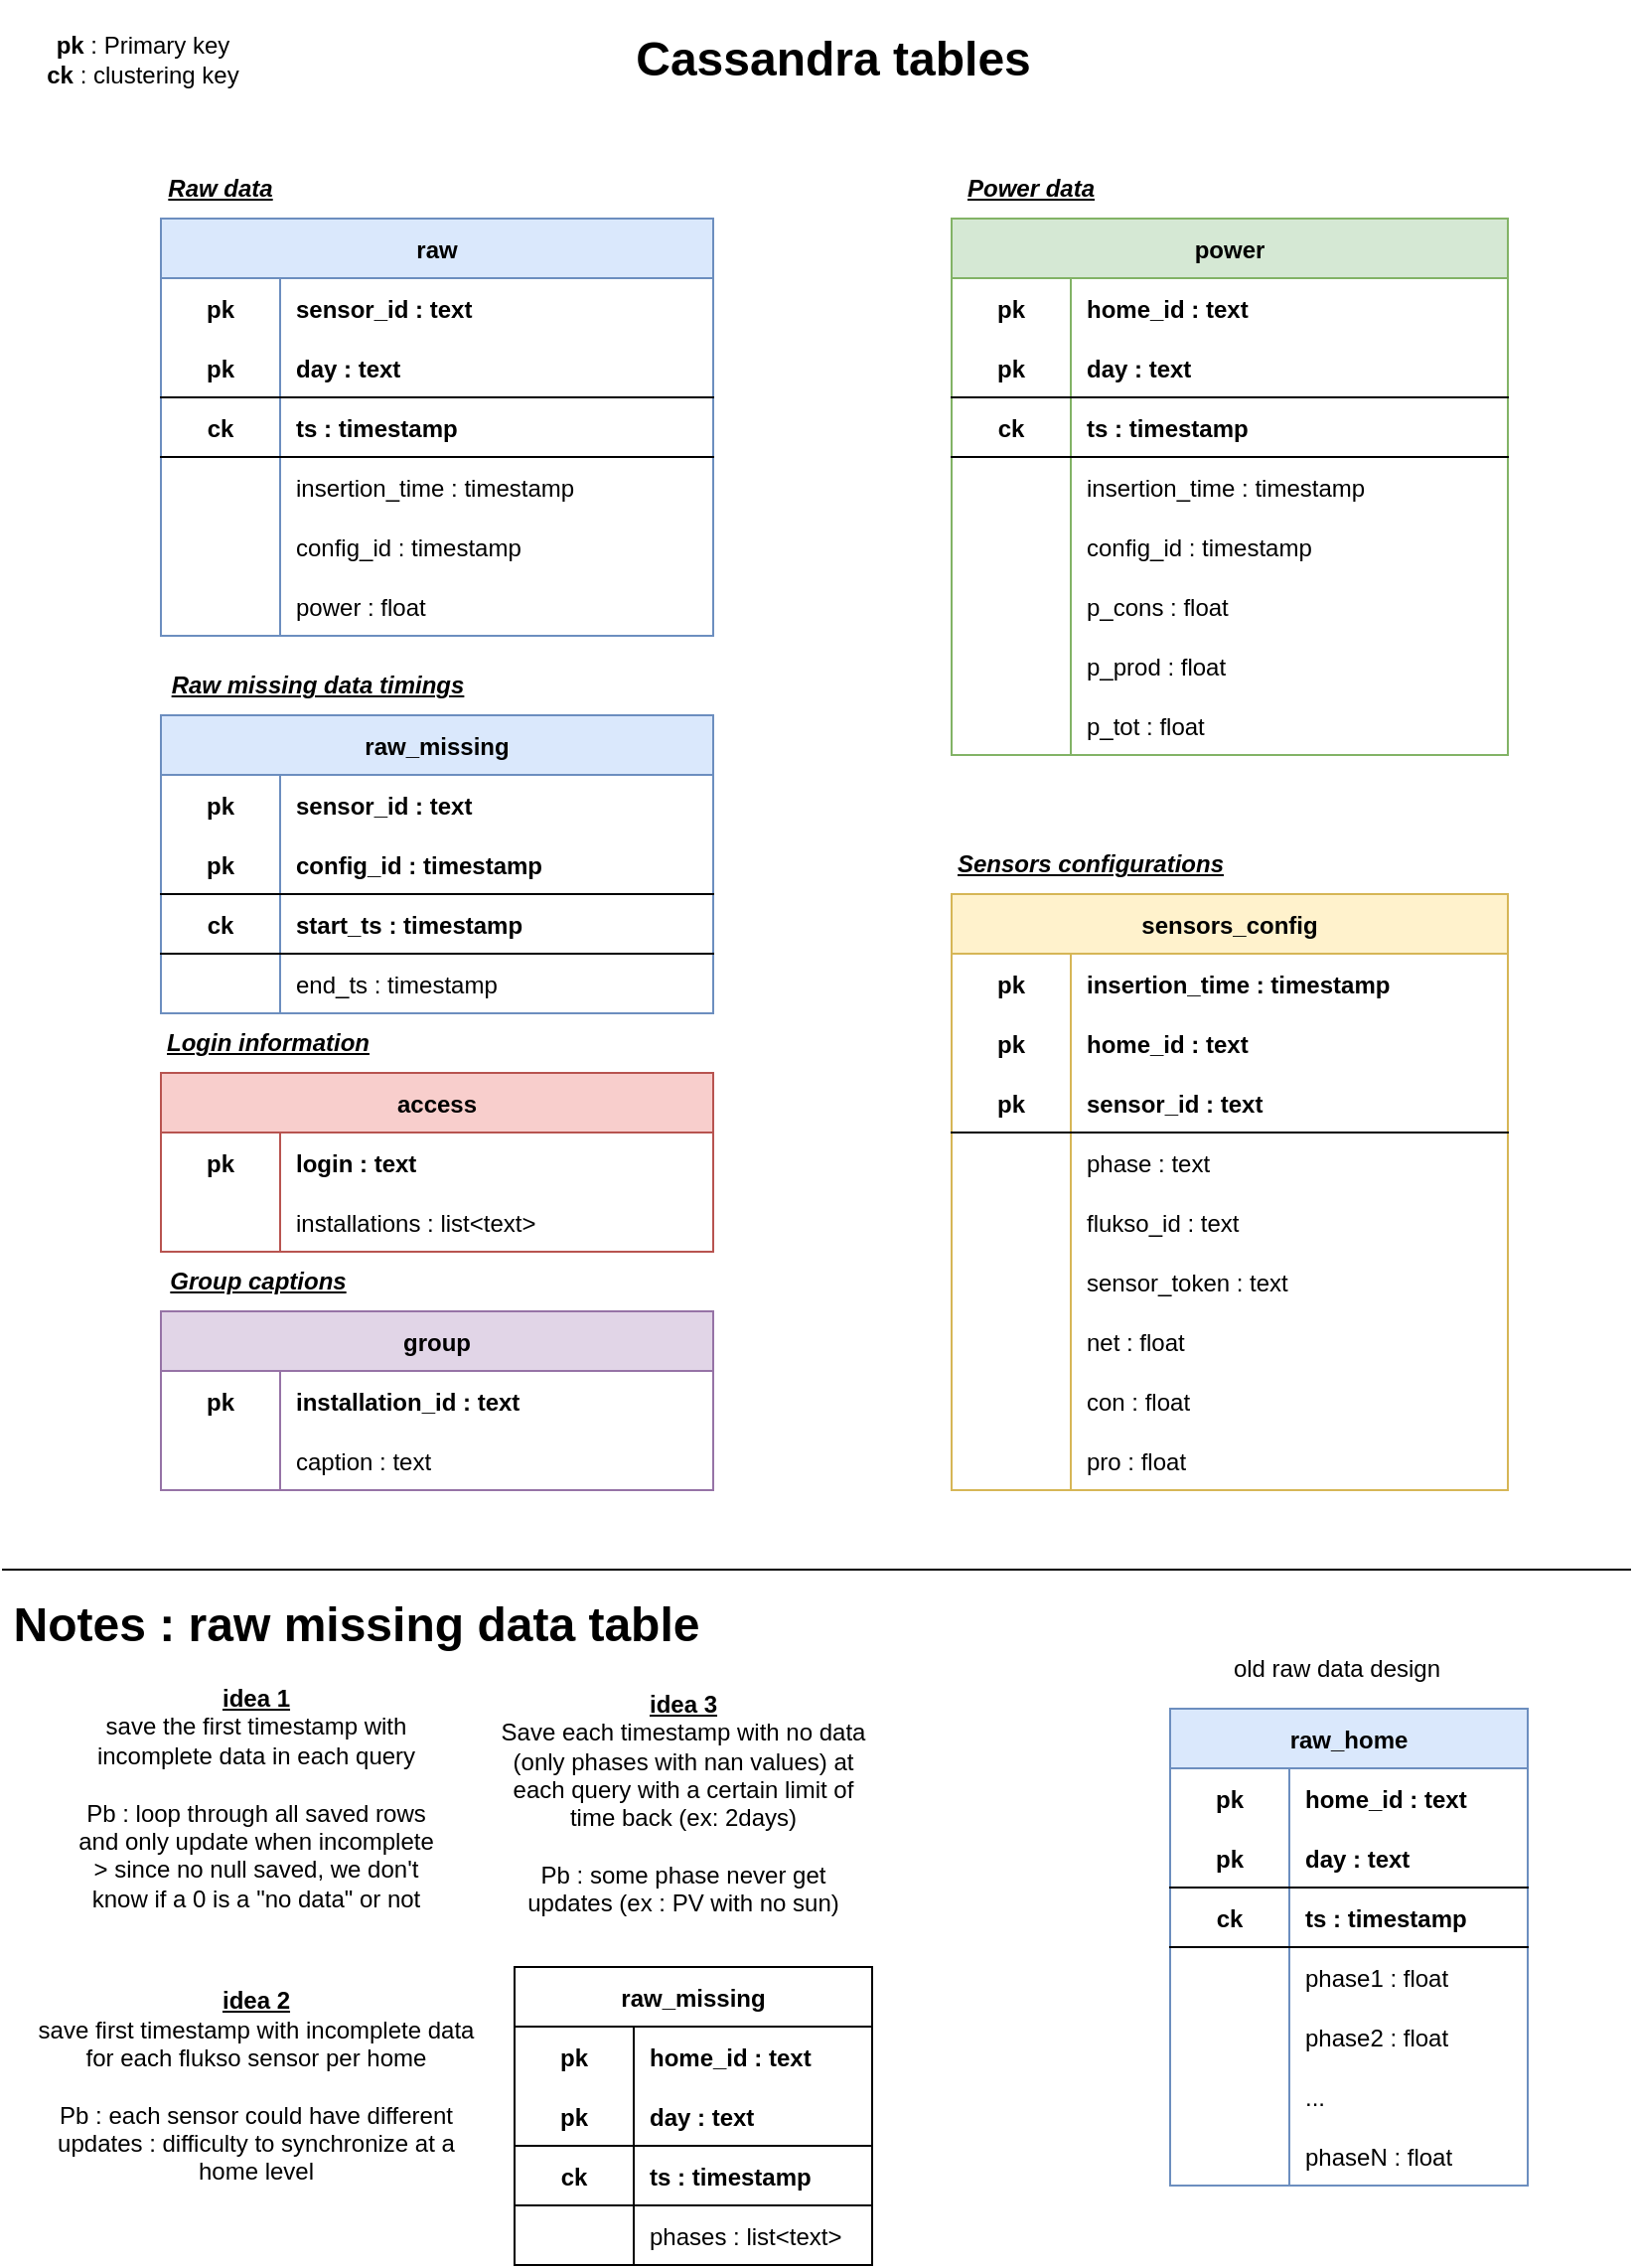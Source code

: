 <mxfile version="20.0.2" type="device" pages="12"><diagram id="RzMPGg3S1lfk-0h_FCbs" name="cassandra tables"><mxGraphModel dx="1422" dy="752" grid="1" gridSize="10" guides="1" tooltips="1" connect="1" arrows="1" fold="1" page="1" pageScale="1" pageWidth="827" pageHeight="1169" math="0" shadow="0"><root><mxCell id="0"/><mxCell id="1" parent="0"/><mxCell id="JZiYAfXFjz3X85Kj6ty7-5" value="raw_home" style="shape=table;startSize=30;container=1;collapsible=1;childLayout=tableLayout;fixedRows=1;rowLines=0;fontStyle=1;align=center;resizeLast=1;fillColor=#dae8fc;strokeColor=#6c8ebf;" parent="1" vertex="1"><mxGeometry x="590" y="870" width="180" height="240" as="geometry"/></mxCell><mxCell id="JZiYAfXFjz3X85Kj6ty7-6" value="" style="shape=tableRow;horizontal=0;startSize=0;swimlaneHead=0;swimlaneBody=0;fillColor=none;collapsible=0;dropTarget=0;points=[[0,0.5],[1,0.5]];portConstraint=eastwest;top=0;left=0;right=0;bottom=0;" parent="JZiYAfXFjz3X85Kj6ty7-5" vertex="1"><mxGeometry y="30" width="180" height="30" as="geometry"/></mxCell><mxCell id="JZiYAfXFjz3X85Kj6ty7-7" value="pk" style="shape=partialRectangle;connectable=0;fillColor=none;top=0;left=0;bottom=0;right=0;fontStyle=1;overflow=hidden;" parent="JZiYAfXFjz3X85Kj6ty7-6" vertex="1"><mxGeometry width="60" height="30" as="geometry"><mxRectangle width="60" height="30" as="alternateBounds"/></mxGeometry></mxCell><mxCell id="JZiYAfXFjz3X85Kj6ty7-8" value="home_id : text" style="shape=partialRectangle;connectable=0;fillColor=none;top=0;left=0;bottom=0;right=0;align=left;spacingLeft=6;fontStyle=1;overflow=hidden;" parent="JZiYAfXFjz3X85Kj6ty7-6" vertex="1"><mxGeometry x="60" width="120" height="30" as="geometry"><mxRectangle width="120" height="30" as="alternateBounds"/></mxGeometry></mxCell><mxCell id="JZiYAfXFjz3X85Kj6ty7-9" value="" style="shape=tableRow;horizontal=0;startSize=0;swimlaneHead=0;swimlaneBody=0;fillColor=none;collapsible=0;dropTarget=0;points=[[0,0.5],[1,0.5]];portConstraint=eastwest;top=0;left=0;right=0;bottom=1;" parent="JZiYAfXFjz3X85Kj6ty7-5" vertex="1"><mxGeometry y="60" width="180" height="30" as="geometry"/></mxCell><mxCell id="JZiYAfXFjz3X85Kj6ty7-10" value="pk" style="shape=partialRectangle;connectable=0;fillColor=none;top=0;left=0;bottom=0;right=0;fontStyle=1;overflow=hidden;" parent="JZiYAfXFjz3X85Kj6ty7-9" vertex="1"><mxGeometry width="60" height="30" as="geometry"><mxRectangle width="60" height="30" as="alternateBounds"/></mxGeometry></mxCell><mxCell id="JZiYAfXFjz3X85Kj6ty7-11" value="day : text" style="shape=partialRectangle;connectable=0;fillColor=none;top=0;left=0;bottom=0;right=0;align=left;spacingLeft=6;fontStyle=1;overflow=hidden;" parent="JZiYAfXFjz3X85Kj6ty7-9" vertex="1"><mxGeometry x="60" width="120" height="30" as="geometry"><mxRectangle width="120" height="30" as="alternateBounds"/></mxGeometry></mxCell><mxCell id="JZiYAfXFjz3X85Kj6ty7-18" value="" style="shape=tableRow;horizontal=0;startSize=0;swimlaneHead=0;swimlaneBody=0;fillColor=none;collapsible=0;dropTarget=0;points=[[0,0.5],[1,0.5]];portConstraint=eastwest;top=0;left=0;right=0;bottom=1;" parent="JZiYAfXFjz3X85Kj6ty7-5" vertex="1"><mxGeometry y="90" width="180" height="30" as="geometry"/></mxCell><mxCell id="JZiYAfXFjz3X85Kj6ty7-19" value="ck" style="shape=partialRectangle;connectable=0;fillColor=none;top=0;left=0;bottom=0;right=0;fontStyle=1;overflow=hidden;" parent="JZiYAfXFjz3X85Kj6ty7-18" vertex="1"><mxGeometry width="60" height="30" as="geometry"><mxRectangle width="60" height="30" as="alternateBounds"/></mxGeometry></mxCell><mxCell id="JZiYAfXFjz3X85Kj6ty7-20" value="ts : timestamp" style="shape=partialRectangle;connectable=0;fillColor=none;top=0;left=0;bottom=0;right=0;align=left;spacingLeft=6;fontStyle=1;overflow=hidden;" parent="JZiYAfXFjz3X85Kj6ty7-18" vertex="1"><mxGeometry x="60" width="120" height="30" as="geometry"><mxRectangle width="120" height="30" as="alternateBounds"/></mxGeometry></mxCell><mxCell id="JZiYAfXFjz3X85Kj6ty7-12" value="" style="shape=tableRow;horizontal=0;startSize=0;swimlaneHead=0;swimlaneBody=0;fillColor=none;collapsible=0;dropTarget=0;points=[[0,0.5],[1,0.5]];portConstraint=eastwest;top=0;left=0;right=0;bottom=0;" parent="JZiYAfXFjz3X85Kj6ty7-5" vertex="1"><mxGeometry y="120" width="180" height="30" as="geometry"/></mxCell><mxCell id="JZiYAfXFjz3X85Kj6ty7-13" value="" style="shape=partialRectangle;connectable=0;fillColor=none;top=0;left=0;bottom=0;right=0;editable=1;overflow=hidden;" parent="JZiYAfXFjz3X85Kj6ty7-12" vertex="1"><mxGeometry width="60" height="30" as="geometry"><mxRectangle width="60" height="30" as="alternateBounds"/></mxGeometry></mxCell><mxCell id="JZiYAfXFjz3X85Kj6ty7-14" value="phase1 : float" style="shape=partialRectangle;connectable=0;fillColor=none;top=0;left=0;bottom=0;right=0;align=left;spacingLeft=6;overflow=hidden;" parent="JZiYAfXFjz3X85Kj6ty7-12" vertex="1"><mxGeometry x="60" width="120" height="30" as="geometry"><mxRectangle width="120" height="30" as="alternateBounds"/></mxGeometry></mxCell><mxCell id="JZiYAfXFjz3X85Kj6ty7-15" value="" style="shape=tableRow;horizontal=0;startSize=0;swimlaneHead=0;swimlaneBody=0;fillColor=none;collapsible=0;dropTarget=0;points=[[0,0.5],[1,0.5]];portConstraint=eastwest;top=0;left=0;right=0;bottom=0;" parent="JZiYAfXFjz3X85Kj6ty7-5" vertex="1"><mxGeometry y="150" width="180" height="30" as="geometry"/></mxCell><mxCell id="JZiYAfXFjz3X85Kj6ty7-16" value="" style="shape=partialRectangle;connectable=0;fillColor=none;top=0;left=0;bottom=0;right=0;editable=1;overflow=hidden;" parent="JZiYAfXFjz3X85Kj6ty7-15" vertex="1"><mxGeometry width="60" height="30" as="geometry"><mxRectangle width="60" height="30" as="alternateBounds"/></mxGeometry></mxCell><mxCell id="JZiYAfXFjz3X85Kj6ty7-17" value="phase2 : float" style="shape=partialRectangle;connectable=0;fillColor=none;top=0;left=0;bottom=0;right=0;align=left;spacingLeft=6;overflow=hidden;" parent="JZiYAfXFjz3X85Kj6ty7-15" vertex="1"><mxGeometry x="60" width="120" height="30" as="geometry"><mxRectangle width="120" height="30" as="alternateBounds"/></mxGeometry></mxCell><mxCell id="JZiYAfXFjz3X85Kj6ty7-21" value="" style="shape=tableRow;horizontal=0;startSize=0;swimlaneHead=0;swimlaneBody=0;fillColor=none;collapsible=0;dropTarget=0;points=[[0,0.5],[1,0.5]];portConstraint=eastwest;top=0;left=0;right=0;bottom=0;" parent="JZiYAfXFjz3X85Kj6ty7-5" vertex="1"><mxGeometry y="180" width="180" height="30" as="geometry"/></mxCell><mxCell id="JZiYAfXFjz3X85Kj6ty7-22" value="" style="shape=partialRectangle;connectable=0;fillColor=none;top=0;left=0;bottom=0;right=0;editable=1;overflow=hidden;" parent="JZiYAfXFjz3X85Kj6ty7-21" vertex="1"><mxGeometry width="60" height="30" as="geometry"><mxRectangle width="60" height="30" as="alternateBounds"/></mxGeometry></mxCell><mxCell id="JZiYAfXFjz3X85Kj6ty7-23" value="..." style="shape=partialRectangle;connectable=0;fillColor=none;top=0;left=0;bottom=0;right=0;align=left;spacingLeft=6;overflow=hidden;" parent="JZiYAfXFjz3X85Kj6ty7-21" vertex="1"><mxGeometry x="60" width="120" height="30" as="geometry"><mxRectangle width="120" height="30" as="alternateBounds"/></mxGeometry></mxCell><mxCell id="JZiYAfXFjz3X85Kj6ty7-24" value="" style="shape=tableRow;horizontal=0;startSize=0;swimlaneHead=0;swimlaneBody=0;fillColor=none;collapsible=0;dropTarget=0;points=[[0,0.5],[1,0.5]];portConstraint=eastwest;top=0;left=0;right=0;bottom=0;" parent="JZiYAfXFjz3X85Kj6ty7-5" vertex="1"><mxGeometry y="210" width="180" height="30" as="geometry"/></mxCell><mxCell id="JZiYAfXFjz3X85Kj6ty7-25" value="" style="shape=partialRectangle;connectable=0;fillColor=none;top=0;left=0;bottom=0;right=0;editable=1;overflow=hidden;" parent="JZiYAfXFjz3X85Kj6ty7-24" vertex="1"><mxGeometry width="60" height="30" as="geometry"><mxRectangle width="60" height="30" as="alternateBounds"/></mxGeometry></mxCell><mxCell id="JZiYAfXFjz3X85Kj6ty7-26" value="phaseN : float" style="shape=partialRectangle;connectable=0;fillColor=none;top=0;left=0;bottom=0;right=0;align=left;spacingLeft=6;overflow=hidden;" parent="JZiYAfXFjz3X85Kj6ty7-24" vertex="1"><mxGeometry x="60" width="120" height="30" as="geometry"><mxRectangle width="120" height="30" as="alternateBounds"/></mxGeometry></mxCell><mxCell id="JZiYAfXFjz3X85Kj6ty7-27" value="power" style="shape=table;startSize=30;container=1;collapsible=1;childLayout=tableLayout;fixedRows=1;rowLines=0;fontStyle=1;align=center;resizeLast=1;fillColor=#d5e8d4;strokeColor=#82b366;" parent="1" vertex="1"><mxGeometry x="480" y="120" width="280" height="270" as="geometry"/></mxCell><mxCell id="JZiYAfXFjz3X85Kj6ty7-28" value="" style="shape=tableRow;horizontal=0;startSize=0;swimlaneHead=0;swimlaneBody=0;fillColor=none;collapsible=0;dropTarget=0;points=[[0,0.5],[1,0.5]];portConstraint=eastwest;top=0;left=0;right=0;bottom=0;" parent="JZiYAfXFjz3X85Kj6ty7-27" vertex="1"><mxGeometry y="30" width="280" height="30" as="geometry"/></mxCell><mxCell id="JZiYAfXFjz3X85Kj6ty7-29" value="pk" style="shape=partialRectangle;connectable=0;fillColor=none;top=0;left=0;bottom=0;right=0;fontStyle=1;overflow=hidden;" parent="JZiYAfXFjz3X85Kj6ty7-28" vertex="1"><mxGeometry width="60" height="30" as="geometry"><mxRectangle width="60" height="30" as="alternateBounds"/></mxGeometry></mxCell><mxCell id="JZiYAfXFjz3X85Kj6ty7-30" value="home_id : text" style="shape=partialRectangle;connectable=0;fillColor=none;top=0;left=0;bottom=0;right=0;align=left;spacingLeft=6;fontStyle=1;overflow=hidden;" parent="JZiYAfXFjz3X85Kj6ty7-28" vertex="1"><mxGeometry x="60" width="220" height="30" as="geometry"><mxRectangle width="220" height="30" as="alternateBounds"/></mxGeometry></mxCell><mxCell id="JZiYAfXFjz3X85Kj6ty7-31" value="" style="shape=tableRow;horizontal=0;startSize=0;swimlaneHead=0;swimlaneBody=0;fillColor=none;collapsible=0;dropTarget=0;points=[[0,0.5],[1,0.5]];portConstraint=eastwest;top=0;left=0;right=0;bottom=1;" parent="JZiYAfXFjz3X85Kj6ty7-27" vertex="1"><mxGeometry y="60" width="280" height="30" as="geometry"/></mxCell><mxCell id="JZiYAfXFjz3X85Kj6ty7-32" value="pk" style="shape=partialRectangle;connectable=0;fillColor=none;top=0;left=0;bottom=0;right=0;fontStyle=1;overflow=hidden;" parent="JZiYAfXFjz3X85Kj6ty7-31" vertex="1"><mxGeometry width="60" height="30" as="geometry"><mxRectangle width="60" height="30" as="alternateBounds"/></mxGeometry></mxCell><mxCell id="JZiYAfXFjz3X85Kj6ty7-33" value="day : text" style="shape=partialRectangle;connectable=0;fillColor=none;top=0;left=0;bottom=0;right=0;align=left;spacingLeft=6;fontStyle=1;overflow=hidden;" parent="JZiYAfXFjz3X85Kj6ty7-31" vertex="1"><mxGeometry x="60" width="220" height="30" as="geometry"><mxRectangle width="220" height="30" as="alternateBounds"/></mxGeometry></mxCell><mxCell id="JZiYAfXFjz3X85Kj6ty7-34" value="" style="shape=tableRow;horizontal=0;startSize=0;swimlaneHead=0;swimlaneBody=0;fillColor=none;collapsible=0;dropTarget=0;points=[[0,0.5],[1,0.5]];portConstraint=eastwest;top=0;left=0;right=0;bottom=1;" parent="JZiYAfXFjz3X85Kj6ty7-27" vertex="1"><mxGeometry y="90" width="280" height="30" as="geometry"/></mxCell><mxCell id="JZiYAfXFjz3X85Kj6ty7-35" value="ck" style="shape=partialRectangle;connectable=0;fillColor=none;top=0;left=0;bottom=0;right=0;fontStyle=1;overflow=hidden;" parent="JZiYAfXFjz3X85Kj6ty7-34" vertex="1"><mxGeometry width="60" height="30" as="geometry"><mxRectangle width="60" height="30" as="alternateBounds"/></mxGeometry></mxCell><mxCell id="JZiYAfXFjz3X85Kj6ty7-36" value="ts : timestamp" style="shape=partialRectangle;connectable=0;fillColor=none;top=0;left=0;bottom=0;right=0;align=left;spacingLeft=6;fontStyle=1;overflow=hidden;" parent="JZiYAfXFjz3X85Kj6ty7-34" vertex="1"><mxGeometry x="60" width="220" height="30" as="geometry"><mxRectangle width="220" height="30" as="alternateBounds"/></mxGeometry></mxCell><mxCell id="JZiYAfXFjz3X85Kj6ty7-37" value="" style="shape=tableRow;horizontal=0;startSize=0;swimlaneHead=0;swimlaneBody=0;fillColor=none;collapsible=0;dropTarget=0;points=[[0,0.5],[1,0.5]];portConstraint=eastwest;top=0;left=0;right=0;bottom=0;" parent="JZiYAfXFjz3X85Kj6ty7-27" vertex="1"><mxGeometry y="120" width="280" height="30" as="geometry"/></mxCell><mxCell id="JZiYAfXFjz3X85Kj6ty7-38" value="" style="shape=partialRectangle;connectable=0;fillColor=none;top=0;left=0;bottom=0;right=0;editable=1;overflow=hidden;" parent="JZiYAfXFjz3X85Kj6ty7-37" vertex="1"><mxGeometry width="60" height="30" as="geometry"><mxRectangle width="60" height="30" as="alternateBounds"/></mxGeometry></mxCell><mxCell id="JZiYAfXFjz3X85Kj6ty7-39" value="insertion_time : timestamp" style="shape=partialRectangle;connectable=0;fillColor=none;top=0;left=0;bottom=0;right=0;align=left;spacingLeft=6;overflow=hidden;" parent="JZiYAfXFjz3X85Kj6ty7-37" vertex="1"><mxGeometry x="60" width="220" height="30" as="geometry"><mxRectangle width="220" height="30" as="alternateBounds"/></mxGeometry></mxCell><mxCell id="vbl3I0Gm6b6GsAuptibD-4" value="" style="shape=tableRow;horizontal=0;startSize=0;swimlaneHead=0;swimlaneBody=0;fillColor=none;collapsible=0;dropTarget=0;points=[[0,0.5],[1,0.5]];portConstraint=eastwest;top=0;left=0;right=0;bottom=0;" parent="JZiYAfXFjz3X85Kj6ty7-27" vertex="1"><mxGeometry y="150" width="280" height="30" as="geometry"/></mxCell><mxCell id="vbl3I0Gm6b6GsAuptibD-5" value="" style="shape=partialRectangle;connectable=0;fillColor=none;top=0;left=0;bottom=0;right=0;editable=1;overflow=hidden;" parent="vbl3I0Gm6b6GsAuptibD-4" vertex="1"><mxGeometry width="60" height="30" as="geometry"><mxRectangle width="60" height="30" as="alternateBounds"/></mxGeometry></mxCell><mxCell id="vbl3I0Gm6b6GsAuptibD-6" value="config_id : timestamp" style="shape=partialRectangle;connectable=0;fillColor=none;top=0;left=0;bottom=0;right=0;align=left;spacingLeft=6;overflow=hidden;" parent="vbl3I0Gm6b6GsAuptibD-4" vertex="1"><mxGeometry x="60" width="220" height="30" as="geometry"><mxRectangle width="220" height="30" as="alternateBounds"/></mxGeometry></mxCell><mxCell id="1MMockyLlbRV_NOJJ3Hm-27" value="" style="shape=tableRow;horizontal=0;startSize=0;swimlaneHead=0;swimlaneBody=0;fillColor=none;collapsible=0;dropTarget=0;points=[[0,0.5],[1,0.5]];portConstraint=eastwest;top=0;left=0;right=0;bottom=0;" parent="JZiYAfXFjz3X85Kj6ty7-27" vertex="1"><mxGeometry y="180" width="280" height="30" as="geometry"/></mxCell><mxCell id="1MMockyLlbRV_NOJJ3Hm-28" value="" style="shape=partialRectangle;connectable=0;fillColor=none;top=0;left=0;bottom=0;right=0;editable=1;overflow=hidden;" parent="1MMockyLlbRV_NOJJ3Hm-27" vertex="1"><mxGeometry width="60" height="30" as="geometry"><mxRectangle width="60" height="30" as="alternateBounds"/></mxGeometry></mxCell><mxCell id="1MMockyLlbRV_NOJJ3Hm-29" value="p_cons : float" style="shape=partialRectangle;connectable=0;fillColor=none;top=0;left=0;bottom=0;right=0;align=left;spacingLeft=6;overflow=hidden;" parent="1MMockyLlbRV_NOJJ3Hm-27" vertex="1"><mxGeometry x="60" width="220" height="30" as="geometry"><mxRectangle width="220" height="30" as="alternateBounds"/></mxGeometry></mxCell><mxCell id="JZiYAfXFjz3X85Kj6ty7-40" value="" style="shape=tableRow;horizontal=0;startSize=0;swimlaneHead=0;swimlaneBody=0;fillColor=none;collapsible=0;dropTarget=0;points=[[0,0.5],[1,0.5]];portConstraint=eastwest;top=0;left=0;right=0;bottom=0;" parent="JZiYAfXFjz3X85Kj6ty7-27" vertex="1"><mxGeometry y="210" width="280" height="30" as="geometry"/></mxCell><mxCell id="JZiYAfXFjz3X85Kj6ty7-41" value="" style="shape=partialRectangle;connectable=0;fillColor=none;top=0;left=0;bottom=0;right=0;editable=1;overflow=hidden;" parent="JZiYAfXFjz3X85Kj6ty7-40" vertex="1"><mxGeometry width="60" height="30" as="geometry"><mxRectangle width="60" height="30" as="alternateBounds"/></mxGeometry></mxCell><mxCell id="JZiYAfXFjz3X85Kj6ty7-42" value="p_prod : float" style="shape=partialRectangle;connectable=0;fillColor=none;top=0;left=0;bottom=0;right=0;align=left;spacingLeft=6;overflow=hidden;" parent="JZiYAfXFjz3X85Kj6ty7-40" vertex="1"><mxGeometry x="60" width="220" height="30" as="geometry"><mxRectangle width="220" height="30" as="alternateBounds"/></mxGeometry></mxCell><mxCell id="JZiYAfXFjz3X85Kj6ty7-46" value="" style="shape=tableRow;horizontal=0;startSize=0;swimlaneHead=0;swimlaneBody=0;fillColor=none;collapsible=0;dropTarget=0;points=[[0,0.5],[1,0.5]];portConstraint=eastwest;top=0;left=0;right=0;bottom=0;" parent="JZiYAfXFjz3X85Kj6ty7-27" vertex="1"><mxGeometry y="240" width="280" height="30" as="geometry"/></mxCell><mxCell id="JZiYAfXFjz3X85Kj6ty7-47" value="" style="shape=partialRectangle;connectable=0;fillColor=none;top=0;left=0;bottom=0;right=0;editable=1;overflow=hidden;" parent="JZiYAfXFjz3X85Kj6ty7-46" vertex="1"><mxGeometry width="60" height="30" as="geometry"><mxRectangle width="60" height="30" as="alternateBounds"/></mxGeometry></mxCell><mxCell id="JZiYAfXFjz3X85Kj6ty7-48" value="p_tot : float" style="shape=partialRectangle;connectable=0;fillColor=none;top=0;left=0;bottom=0;right=0;align=left;spacingLeft=6;overflow=hidden;" parent="JZiYAfXFjz3X85Kj6ty7-46" vertex="1"><mxGeometry x="60" width="220" height="30" as="geometry"><mxRectangle width="220" height="30" as="alternateBounds"/></mxGeometry></mxCell><mxCell id="5ImQeGOIf60A1yFll6zx-1" value="Cassandra tables" style="text;strokeColor=none;fillColor=none;html=1;fontSize=24;fontStyle=1;verticalAlign=middle;align=center;" parent="1" vertex="1"><mxGeometry x="370" y="20" width="100" height="40" as="geometry"/></mxCell><mxCell id="DPlQC-xXkgIFfSk5h07c-1" value="raw_missing" style="shape=table;startSize=30;container=1;collapsible=1;childLayout=tableLayout;fixedRows=1;rowLines=0;fontStyle=1;align=center;resizeLast=1;" parent="1" vertex="1"><mxGeometry x="260" y="1000" width="180" height="150" as="geometry"/></mxCell><mxCell id="DPlQC-xXkgIFfSk5h07c-2" value="" style="shape=tableRow;horizontal=0;startSize=0;swimlaneHead=0;swimlaneBody=0;fillColor=none;collapsible=0;dropTarget=0;points=[[0,0.5],[1,0.5]];portConstraint=eastwest;top=0;left=0;right=0;bottom=0;" parent="DPlQC-xXkgIFfSk5h07c-1" vertex="1"><mxGeometry y="30" width="180" height="30" as="geometry"/></mxCell><mxCell id="DPlQC-xXkgIFfSk5h07c-3" value="pk" style="shape=partialRectangle;connectable=0;fillColor=none;top=0;left=0;bottom=0;right=0;fontStyle=1;overflow=hidden;" parent="DPlQC-xXkgIFfSk5h07c-2" vertex="1"><mxGeometry width="60" height="30" as="geometry"><mxRectangle width="60" height="30" as="alternateBounds"/></mxGeometry></mxCell><mxCell id="DPlQC-xXkgIFfSk5h07c-4" value="home_id : text" style="shape=partialRectangle;connectable=0;fillColor=none;top=0;left=0;bottom=0;right=0;align=left;spacingLeft=6;fontStyle=1;overflow=hidden;" parent="DPlQC-xXkgIFfSk5h07c-2" vertex="1"><mxGeometry x="60" width="120" height="30" as="geometry"><mxRectangle width="120" height="30" as="alternateBounds"/></mxGeometry></mxCell><mxCell id="DPlQC-xXkgIFfSk5h07c-5" value="" style="shape=tableRow;horizontal=0;startSize=0;swimlaneHead=0;swimlaneBody=0;fillColor=none;collapsible=0;dropTarget=0;points=[[0,0.5],[1,0.5]];portConstraint=eastwest;top=0;left=0;right=0;bottom=1;" parent="DPlQC-xXkgIFfSk5h07c-1" vertex="1"><mxGeometry y="60" width="180" height="30" as="geometry"/></mxCell><mxCell id="DPlQC-xXkgIFfSk5h07c-6" value="pk" style="shape=partialRectangle;connectable=0;fillColor=none;top=0;left=0;bottom=0;right=0;fontStyle=1;overflow=hidden;" parent="DPlQC-xXkgIFfSk5h07c-5" vertex="1"><mxGeometry width="60" height="30" as="geometry"><mxRectangle width="60" height="30" as="alternateBounds"/></mxGeometry></mxCell><mxCell id="DPlQC-xXkgIFfSk5h07c-7" value="day : text" style="shape=partialRectangle;connectable=0;fillColor=none;top=0;left=0;bottom=0;right=0;align=left;spacingLeft=6;fontStyle=1;overflow=hidden;" parent="DPlQC-xXkgIFfSk5h07c-5" vertex="1"><mxGeometry x="60" width="120" height="30" as="geometry"><mxRectangle width="120" height="30" as="alternateBounds"/></mxGeometry></mxCell><mxCell id="DPlQC-xXkgIFfSk5h07c-8" value="" style="shape=tableRow;horizontal=0;startSize=0;swimlaneHead=0;swimlaneBody=0;fillColor=none;collapsible=0;dropTarget=0;points=[[0,0.5],[1,0.5]];portConstraint=eastwest;top=0;left=0;right=0;bottom=1;" parent="DPlQC-xXkgIFfSk5h07c-1" vertex="1"><mxGeometry y="90" width="180" height="30" as="geometry"/></mxCell><mxCell id="DPlQC-xXkgIFfSk5h07c-9" value="ck" style="shape=partialRectangle;connectable=0;fillColor=none;top=0;left=0;bottom=0;right=0;fontStyle=1;overflow=hidden;" parent="DPlQC-xXkgIFfSk5h07c-8" vertex="1"><mxGeometry width="60" height="30" as="geometry"><mxRectangle width="60" height="30" as="alternateBounds"/></mxGeometry></mxCell><mxCell id="DPlQC-xXkgIFfSk5h07c-10" value="ts : timestamp" style="shape=partialRectangle;connectable=0;fillColor=none;top=0;left=0;bottom=0;right=0;align=left;spacingLeft=6;fontStyle=1;overflow=hidden;" parent="DPlQC-xXkgIFfSk5h07c-8" vertex="1"><mxGeometry x="60" width="120" height="30" as="geometry"><mxRectangle width="120" height="30" as="alternateBounds"/></mxGeometry></mxCell><mxCell id="DPlQC-xXkgIFfSk5h07c-11" value="" style="shape=tableRow;horizontal=0;startSize=0;swimlaneHead=0;swimlaneBody=0;fillColor=none;collapsible=0;dropTarget=0;points=[[0,0.5],[1,0.5]];portConstraint=eastwest;top=0;left=0;right=0;bottom=0;" parent="DPlQC-xXkgIFfSk5h07c-1" vertex="1"><mxGeometry y="120" width="180" height="30" as="geometry"/></mxCell><mxCell id="DPlQC-xXkgIFfSk5h07c-12" value="" style="shape=partialRectangle;connectable=0;fillColor=none;top=0;left=0;bottom=0;right=0;editable=1;overflow=hidden;" parent="DPlQC-xXkgIFfSk5h07c-11" vertex="1"><mxGeometry width="60" height="30" as="geometry"><mxRectangle width="60" height="30" as="alternateBounds"/></mxGeometry></mxCell><mxCell id="DPlQC-xXkgIFfSk5h07c-13" value="phases : list&lt;text&gt;" style="shape=partialRectangle;connectable=0;fillColor=none;top=0;left=0;bottom=0;right=0;align=left;spacingLeft=6;overflow=hidden;" parent="DPlQC-xXkgIFfSk5h07c-11" vertex="1"><mxGeometry x="60" width="120" height="30" as="geometry"><mxRectangle width="120" height="30" as="alternateBounds"/></mxGeometry></mxCell><mxCell id="DPlQC-xXkgIFfSk5h07c-23" value="Notes : raw missing data table" style="text;strokeColor=none;fillColor=none;html=1;fontSize=24;fontStyle=1;verticalAlign=middle;align=center;" parent="1" vertex="1"><mxGeometry x="10" y="810" width="340" height="35" as="geometry"/></mxCell><mxCell id="DPlQC-xXkgIFfSk5h07c-25" value="&lt;u&gt;&lt;b&gt;idea 3&lt;/b&gt;&lt;/u&gt;&lt;br&gt;&lt;div&gt;Save each timestamp with no data (only phases with nan values) at each query with a certain limit of time back (ex: 2days)&lt;br&gt;&lt;/div&gt;&lt;div&gt;&lt;br&gt;&lt;/div&gt;&lt;div&gt;Pb : some phase never get updates (ex : PV with no sun)&lt;br&gt;&lt;/div&gt;&amp;nbsp;" style="text;html=1;strokeColor=none;fillColor=none;align=center;verticalAlign=middle;whiteSpace=wrap;rounded=0;" parent="1" vertex="1"><mxGeometry x="250" y="870" width="190" height="110" as="geometry"/></mxCell><mxCell id="l8jZsDi9RheKis83_qNE-1" value="&lt;div&gt;&lt;u&gt;&lt;b&gt;idea 1&lt;/b&gt; &lt;/u&gt;&lt;br&gt;&lt;/div&gt;&lt;div&gt;save the first timestamp with incomplete data in each query&lt;/div&gt;&lt;div&gt;&lt;br&gt;&lt;/div&gt;&lt;div&gt;Pb : loop through all saved rows and only update when incomplete &amp;gt; since no null saved, we don't know if a 0 is a &quot;no data&quot; or not&lt;br&gt;&lt;/div&gt;" style="text;html=1;strokeColor=none;fillColor=none;align=center;verticalAlign=middle;whiteSpace=wrap;rounded=0;" parent="1" vertex="1"><mxGeometry x="35" y="820" width="190" height="190" as="geometry"/></mxCell><mxCell id="l8jZsDi9RheKis83_qNE-2" value="&lt;div&gt;&lt;u&gt;&lt;b&gt;idea 2&lt;/b&gt;&lt;/u&gt;&lt;br&gt;&lt;/div&gt;&lt;div&gt;save first timestamp with incomplete data for each flukso sensor per home&lt;/div&gt;&lt;div&gt;&lt;br&gt;&lt;/div&gt;&lt;div&gt;Pb : each sensor could have different updates : difficulty to synchronize at a home level&lt;br&gt;&lt;/div&gt;" style="text;html=1;strokeColor=none;fillColor=none;align=center;verticalAlign=middle;whiteSpace=wrap;rounded=0;" parent="1" vertex="1"><mxGeometry x="15" y="970" width="230" height="180" as="geometry"/></mxCell><mxCell id="QlTTgCLg-RSCcqfMqK1R-1" value="sensors_config" style="shape=table;startSize=30;container=1;collapsible=1;childLayout=tableLayout;fixedRows=1;rowLines=0;fontStyle=1;align=center;resizeLast=1;fillColor=#fff2cc;strokeColor=#d6b656;" parent="1" vertex="1"><mxGeometry x="480" y="460" width="280" height="300" as="geometry"/></mxCell><mxCell id="QlTTgCLg-RSCcqfMqK1R-2" value="" style="shape=tableRow;horizontal=0;startSize=0;swimlaneHead=0;swimlaneBody=0;fillColor=none;collapsible=0;dropTarget=0;points=[[0,0.5],[1,0.5]];portConstraint=eastwest;top=0;left=0;right=0;bottom=0;" parent="QlTTgCLg-RSCcqfMqK1R-1" vertex="1"><mxGeometry y="30" width="280" height="30" as="geometry"/></mxCell><mxCell id="QlTTgCLg-RSCcqfMqK1R-3" value="pk" style="shape=partialRectangle;connectable=0;fillColor=none;top=0;left=0;bottom=0;right=0;fontStyle=1;overflow=hidden;" parent="QlTTgCLg-RSCcqfMqK1R-2" vertex="1"><mxGeometry width="60" height="30" as="geometry"><mxRectangle width="60" height="30" as="alternateBounds"/></mxGeometry></mxCell><mxCell id="QlTTgCLg-RSCcqfMqK1R-4" value="insertion_time : timestamp" style="shape=partialRectangle;connectable=0;fillColor=none;top=0;left=0;bottom=0;right=0;align=left;spacingLeft=6;fontStyle=1;overflow=hidden;" parent="QlTTgCLg-RSCcqfMqK1R-2" vertex="1"><mxGeometry x="60" width="220" height="30" as="geometry"><mxRectangle width="220" height="30" as="alternateBounds"/></mxGeometry></mxCell><mxCell id="WXS6pJAPWkyX68Xb93Ev-1" value="" style="shape=tableRow;horizontal=0;startSize=0;swimlaneHead=0;swimlaneBody=0;fillColor=none;collapsible=0;dropTarget=0;points=[[0,0.5],[1,0.5]];portConstraint=eastwest;top=0;left=0;right=0;bottom=0;" parent="QlTTgCLg-RSCcqfMqK1R-1" vertex="1"><mxGeometry y="60" width="280" height="30" as="geometry"/></mxCell><mxCell id="WXS6pJAPWkyX68Xb93Ev-2" value="pk" style="shape=partialRectangle;connectable=0;fillColor=none;top=0;left=0;bottom=0;right=0;fontStyle=1;overflow=hidden;" parent="WXS6pJAPWkyX68Xb93Ev-1" vertex="1"><mxGeometry width="60" height="30" as="geometry"><mxRectangle width="60" height="30" as="alternateBounds"/></mxGeometry></mxCell><mxCell id="WXS6pJAPWkyX68Xb93Ev-3" value="home_id : text" style="shape=partialRectangle;connectable=0;fillColor=none;top=0;left=0;bottom=0;right=0;align=left;spacingLeft=6;fontStyle=1;overflow=hidden;" parent="WXS6pJAPWkyX68Xb93Ev-1" vertex="1"><mxGeometry x="60" width="220" height="30" as="geometry"><mxRectangle width="220" height="30" as="alternateBounds"/></mxGeometry></mxCell><mxCell id="QlTTgCLg-RSCcqfMqK1R-5" value="" style="shape=tableRow;horizontal=0;startSize=0;swimlaneHead=0;swimlaneBody=0;fillColor=none;collapsible=0;dropTarget=0;points=[[0,0.5],[1,0.5]];portConstraint=eastwest;top=0;left=0;right=0;bottom=1;" parent="QlTTgCLg-RSCcqfMqK1R-1" vertex="1"><mxGeometry y="90" width="280" height="30" as="geometry"/></mxCell><mxCell id="QlTTgCLg-RSCcqfMqK1R-6" value="pk" style="shape=partialRectangle;connectable=0;fillColor=none;top=0;left=0;bottom=0;right=0;fontStyle=1;overflow=hidden;" parent="QlTTgCLg-RSCcqfMqK1R-5" vertex="1"><mxGeometry width="60" height="30" as="geometry"><mxRectangle width="60" height="30" as="alternateBounds"/></mxGeometry></mxCell><mxCell id="QlTTgCLg-RSCcqfMqK1R-7" value="sensor_id : text" style="shape=partialRectangle;connectable=0;fillColor=none;top=0;left=0;bottom=0;right=0;align=left;spacingLeft=6;fontStyle=1;overflow=hidden;" parent="QlTTgCLg-RSCcqfMqK1R-5" vertex="1"><mxGeometry x="60" width="220" height="30" as="geometry"><mxRectangle width="220" height="30" as="alternateBounds"/></mxGeometry></mxCell><mxCell id="QlTTgCLg-RSCcqfMqK1R-11" value="" style="shape=tableRow;horizontal=0;startSize=0;swimlaneHead=0;swimlaneBody=0;fillColor=none;collapsible=0;dropTarget=0;points=[[0,0.5],[1,0.5]];portConstraint=eastwest;top=0;left=0;right=0;bottom=0;" parent="QlTTgCLg-RSCcqfMqK1R-1" vertex="1"><mxGeometry y="120" width="280" height="30" as="geometry"/></mxCell><mxCell id="QlTTgCLg-RSCcqfMqK1R-12" value="" style="shape=partialRectangle;connectable=0;fillColor=none;top=0;left=0;bottom=0;right=0;editable=1;overflow=hidden;" parent="QlTTgCLg-RSCcqfMqK1R-11" vertex="1"><mxGeometry width="60" height="30" as="geometry"><mxRectangle width="60" height="30" as="alternateBounds"/></mxGeometry></mxCell><mxCell id="QlTTgCLg-RSCcqfMqK1R-13" value="phase : text" style="shape=partialRectangle;connectable=0;fillColor=none;top=0;left=0;bottom=0;right=0;align=left;spacingLeft=6;overflow=hidden;" parent="QlTTgCLg-RSCcqfMqK1R-11" vertex="1"><mxGeometry x="60" width="220" height="30" as="geometry"><mxRectangle width="220" height="30" as="alternateBounds"/></mxGeometry></mxCell><mxCell id="QlTTgCLg-RSCcqfMqK1R-14" value="" style="shape=tableRow;horizontal=0;startSize=0;swimlaneHead=0;swimlaneBody=0;fillColor=none;collapsible=0;dropTarget=0;points=[[0,0.5],[1,0.5]];portConstraint=eastwest;top=0;left=0;right=0;bottom=0;" parent="QlTTgCLg-RSCcqfMqK1R-1" vertex="1"><mxGeometry y="150" width="280" height="30" as="geometry"/></mxCell><mxCell id="QlTTgCLg-RSCcqfMqK1R-15" value="" style="shape=partialRectangle;connectable=0;fillColor=none;top=0;left=0;bottom=0;right=0;editable=1;overflow=hidden;" parent="QlTTgCLg-RSCcqfMqK1R-14" vertex="1"><mxGeometry width="60" height="30" as="geometry"><mxRectangle width="60" height="30" as="alternateBounds"/></mxGeometry></mxCell><mxCell id="QlTTgCLg-RSCcqfMqK1R-16" value="flukso_id : text" style="shape=partialRectangle;connectable=0;fillColor=none;top=0;left=0;bottom=0;right=0;align=left;spacingLeft=6;overflow=hidden;" parent="QlTTgCLg-RSCcqfMqK1R-14" vertex="1"><mxGeometry x="60" width="220" height="30" as="geometry"><mxRectangle width="220" height="30" as="alternateBounds"/></mxGeometry></mxCell><mxCell id="QlTTgCLg-RSCcqfMqK1R-17" value="" style="shape=tableRow;horizontal=0;startSize=0;swimlaneHead=0;swimlaneBody=0;fillColor=none;collapsible=0;dropTarget=0;points=[[0,0.5],[1,0.5]];portConstraint=eastwest;top=0;left=0;right=0;bottom=0;" parent="QlTTgCLg-RSCcqfMqK1R-1" vertex="1"><mxGeometry y="180" width="280" height="30" as="geometry"/></mxCell><mxCell id="QlTTgCLg-RSCcqfMqK1R-18" value="" style="shape=partialRectangle;connectable=0;fillColor=none;top=0;left=0;bottom=0;right=0;editable=1;overflow=hidden;" parent="QlTTgCLg-RSCcqfMqK1R-17" vertex="1"><mxGeometry width="60" height="30" as="geometry"><mxRectangle width="60" height="30" as="alternateBounds"/></mxGeometry></mxCell><mxCell id="QlTTgCLg-RSCcqfMqK1R-19" value="sensor_token : text" style="shape=partialRectangle;connectable=0;fillColor=none;top=0;left=0;bottom=0;right=0;align=left;spacingLeft=6;overflow=hidden;" parent="QlTTgCLg-RSCcqfMqK1R-17" vertex="1"><mxGeometry x="60" width="220" height="30" as="geometry"><mxRectangle width="220" height="30" as="alternateBounds"/></mxGeometry></mxCell><mxCell id="QlTTgCLg-RSCcqfMqK1R-20" value="" style="shape=tableRow;horizontal=0;startSize=0;swimlaneHead=0;swimlaneBody=0;fillColor=none;collapsible=0;dropTarget=0;points=[[0,0.5],[1,0.5]];portConstraint=eastwest;top=0;left=0;right=0;bottom=0;" parent="QlTTgCLg-RSCcqfMqK1R-1" vertex="1"><mxGeometry y="210" width="280" height="30" as="geometry"/></mxCell><mxCell id="QlTTgCLg-RSCcqfMqK1R-21" value="" style="shape=partialRectangle;connectable=0;fillColor=none;top=0;left=0;bottom=0;right=0;editable=1;overflow=hidden;" parent="QlTTgCLg-RSCcqfMqK1R-20" vertex="1"><mxGeometry width="60" height="30" as="geometry"><mxRectangle width="60" height="30" as="alternateBounds"/></mxGeometry></mxCell><mxCell id="QlTTgCLg-RSCcqfMqK1R-22" value="net : float" style="shape=partialRectangle;connectable=0;fillColor=none;top=0;left=0;bottom=0;right=0;align=left;spacingLeft=6;overflow=hidden;" parent="QlTTgCLg-RSCcqfMqK1R-20" vertex="1"><mxGeometry x="60" width="220" height="30" as="geometry"><mxRectangle width="220" height="30" as="alternateBounds"/></mxGeometry></mxCell><mxCell id="QlTTgCLg-RSCcqfMqK1R-23" value="" style="shape=tableRow;horizontal=0;startSize=0;swimlaneHead=0;swimlaneBody=0;fillColor=none;collapsible=0;dropTarget=0;points=[[0,0.5],[1,0.5]];portConstraint=eastwest;top=0;left=0;right=0;bottom=0;" parent="QlTTgCLg-RSCcqfMqK1R-1" vertex="1"><mxGeometry y="240" width="280" height="30" as="geometry"/></mxCell><mxCell id="QlTTgCLg-RSCcqfMqK1R-24" value="" style="shape=partialRectangle;connectable=0;fillColor=none;top=0;left=0;bottom=0;right=0;editable=1;overflow=hidden;" parent="QlTTgCLg-RSCcqfMqK1R-23" vertex="1"><mxGeometry width="60" height="30" as="geometry"><mxRectangle width="60" height="30" as="alternateBounds"/></mxGeometry></mxCell><mxCell id="QlTTgCLg-RSCcqfMqK1R-25" value="con : float" style="shape=partialRectangle;connectable=0;fillColor=none;top=0;left=0;bottom=0;right=0;align=left;spacingLeft=6;overflow=hidden;" parent="QlTTgCLg-RSCcqfMqK1R-23" vertex="1"><mxGeometry x="60" width="220" height="30" as="geometry"><mxRectangle width="220" height="30" as="alternateBounds"/></mxGeometry></mxCell><mxCell id="QlTTgCLg-RSCcqfMqK1R-26" value="" style="shape=tableRow;horizontal=0;startSize=0;swimlaneHead=0;swimlaneBody=0;fillColor=none;collapsible=0;dropTarget=0;points=[[0,0.5],[1,0.5]];portConstraint=eastwest;top=0;left=0;right=0;bottom=0;" parent="QlTTgCLg-RSCcqfMqK1R-1" vertex="1"><mxGeometry y="270" width="280" height="30" as="geometry"/></mxCell><mxCell id="QlTTgCLg-RSCcqfMqK1R-27" value="" style="shape=partialRectangle;connectable=0;fillColor=none;top=0;left=0;bottom=0;right=0;editable=1;overflow=hidden;" parent="QlTTgCLg-RSCcqfMqK1R-26" vertex="1"><mxGeometry width="60" height="30" as="geometry"><mxRectangle width="60" height="30" as="alternateBounds"/></mxGeometry></mxCell><mxCell id="QlTTgCLg-RSCcqfMqK1R-28" value="pro : float" style="shape=partialRectangle;connectable=0;fillColor=none;top=0;left=0;bottom=0;right=0;align=left;spacingLeft=6;overflow=hidden;" parent="QlTTgCLg-RSCcqfMqK1R-26" vertex="1"><mxGeometry x="60" width="220" height="30" as="geometry"><mxRectangle width="220" height="30" as="alternateBounds"/></mxGeometry></mxCell><mxCell id="xpEpMxNF2T5pAxAB0ZVM-2" value="&lt;div&gt;&lt;b&gt;pk&lt;/b&gt; : Primary key&lt;/div&gt;&lt;div&gt;&lt;b&gt;ck &lt;/b&gt;: clustering key&lt;br&gt;&lt;/div&gt;" style="text;html=1;strokeColor=none;fillColor=none;align=center;verticalAlign=middle;whiteSpace=wrap;rounded=0;" parent="1" vertex="1"><mxGeometry x="10" y="10" width="126" height="60" as="geometry"/></mxCell><mxCell id="1MMockyLlbRV_NOJJ3Hm-4" value="raw" style="shape=table;startSize=30;container=1;collapsible=1;childLayout=tableLayout;fixedRows=1;rowLines=0;fontStyle=1;align=center;resizeLast=1;fillColor=#dae8fc;strokeColor=#6c8ebf;" parent="1" vertex="1"><mxGeometry x="82" y="120" width="278" height="210" as="geometry"/></mxCell><mxCell id="1MMockyLlbRV_NOJJ3Hm-5" value="" style="shape=tableRow;horizontal=0;startSize=0;swimlaneHead=0;swimlaneBody=0;fillColor=none;collapsible=0;dropTarget=0;points=[[0,0.5],[1,0.5]];portConstraint=eastwest;top=0;left=0;right=0;bottom=0;" parent="1MMockyLlbRV_NOJJ3Hm-4" vertex="1"><mxGeometry y="30" width="278" height="30" as="geometry"/></mxCell><mxCell id="1MMockyLlbRV_NOJJ3Hm-6" value="pk" style="shape=partialRectangle;connectable=0;fillColor=none;top=0;left=0;bottom=0;right=0;fontStyle=1;overflow=hidden;" parent="1MMockyLlbRV_NOJJ3Hm-5" vertex="1"><mxGeometry width="60" height="30" as="geometry"><mxRectangle width="60" height="30" as="alternateBounds"/></mxGeometry></mxCell><mxCell id="1MMockyLlbRV_NOJJ3Hm-7" value="sensor_id : text" style="shape=partialRectangle;connectable=0;fillColor=none;top=0;left=0;bottom=0;right=0;align=left;spacingLeft=6;fontStyle=1;overflow=hidden;" parent="1MMockyLlbRV_NOJJ3Hm-5" vertex="1"><mxGeometry x="60" width="218" height="30" as="geometry"><mxRectangle width="218" height="30" as="alternateBounds"/></mxGeometry></mxCell><mxCell id="1MMockyLlbRV_NOJJ3Hm-8" value="" style="shape=tableRow;horizontal=0;startSize=0;swimlaneHead=0;swimlaneBody=0;fillColor=none;collapsible=0;dropTarget=0;points=[[0,0.5],[1,0.5]];portConstraint=eastwest;top=0;left=0;right=0;bottom=1;" parent="1MMockyLlbRV_NOJJ3Hm-4" vertex="1"><mxGeometry y="60" width="278" height="30" as="geometry"/></mxCell><mxCell id="1MMockyLlbRV_NOJJ3Hm-9" value="pk" style="shape=partialRectangle;connectable=0;fillColor=none;top=0;left=0;bottom=0;right=0;fontStyle=1;overflow=hidden;" parent="1MMockyLlbRV_NOJJ3Hm-8" vertex="1"><mxGeometry width="60" height="30" as="geometry"><mxRectangle width="60" height="30" as="alternateBounds"/></mxGeometry></mxCell><mxCell id="1MMockyLlbRV_NOJJ3Hm-10" value="day : text" style="shape=partialRectangle;connectable=0;fillColor=none;top=0;left=0;bottom=0;right=0;align=left;spacingLeft=6;fontStyle=1;overflow=hidden;" parent="1MMockyLlbRV_NOJJ3Hm-8" vertex="1"><mxGeometry x="60" width="218" height="30" as="geometry"><mxRectangle width="218" height="30" as="alternateBounds"/></mxGeometry></mxCell><mxCell id="1MMockyLlbRV_NOJJ3Hm-11" value="" style="shape=tableRow;horizontal=0;startSize=0;swimlaneHead=0;swimlaneBody=0;fillColor=none;collapsible=0;dropTarget=0;points=[[0,0.5],[1,0.5]];portConstraint=eastwest;top=0;left=0;right=0;bottom=1;" parent="1MMockyLlbRV_NOJJ3Hm-4" vertex="1"><mxGeometry y="90" width="278" height="30" as="geometry"/></mxCell><mxCell id="1MMockyLlbRV_NOJJ3Hm-12" value="ck" style="shape=partialRectangle;connectable=0;fillColor=none;top=0;left=0;bottom=0;right=0;fontStyle=1;overflow=hidden;" parent="1MMockyLlbRV_NOJJ3Hm-11" vertex="1"><mxGeometry width="60" height="30" as="geometry"><mxRectangle width="60" height="30" as="alternateBounds"/></mxGeometry></mxCell><mxCell id="1MMockyLlbRV_NOJJ3Hm-13" value="ts : timestamp" style="shape=partialRectangle;connectable=0;fillColor=none;top=0;left=0;bottom=0;right=0;align=left;spacingLeft=6;fontStyle=1;overflow=hidden;" parent="1MMockyLlbRV_NOJJ3Hm-11" vertex="1"><mxGeometry x="60" width="218" height="30" as="geometry"><mxRectangle width="218" height="30" as="alternateBounds"/></mxGeometry></mxCell><mxCell id="1MMockyLlbRV_NOJJ3Hm-14" value="" style="shape=tableRow;horizontal=0;startSize=0;swimlaneHead=0;swimlaneBody=0;fillColor=none;collapsible=0;dropTarget=0;points=[[0,0.5],[1,0.5]];portConstraint=eastwest;top=0;left=0;right=0;bottom=0;" parent="1MMockyLlbRV_NOJJ3Hm-4" vertex="1"><mxGeometry y="120" width="278" height="30" as="geometry"/></mxCell><mxCell id="1MMockyLlbRV_NOJJ3Hm-15" value="" style="shape=partialRectangle;connectable=0;fillColor=none;top=0;left=0;bottom=0;right=0;editable=1;overflow=hidden;" parent="1MMockyLlbRV_NOJJ3Hm-14" vertex="1"><mxGeometry width="60" height="30" as="geometry"><mxRectangle width="60" height="30" as="alternateBounds"/></mxGeometry></mxCell><mxCell id="1MMockyLlbRV_NOJJ3Hm-16" value="insertion_time : timestamp" style="shape=partialRectangle;connectable=0;fillColor=none;top=0;left=0;bottom=0;right=0;align=left;spacingLeft=6;overflow=hidden;" parent="1MMockyLlbRV_NOJJ3Hm-14" vertex="1"><mxGeometry x="60" width="218" height="30" as="geometry"><mxRectangle width="218" height="30" as="alternateBounds"/></mxGeometry></mxCell><mxCell id="vbl3I0Gm6b6GsAuptibD-1" value="" style="shape=tableRow;horizontal=0;startSize=0;swimlaneHead=0;swimlaneBody=0;fillColor=none;collapsible=0;dropTarget=0;points=[[0,0.5],[1,0.5]];portConstraint=eastwest;top=0;left=0;right=0;bottom=0;" parent="1MMockyLlbRV_NOJJ3Hm-4" vertex="1"><mxGeometry y="150" width="278" height="30" as="geometry"/></mxCell><mxCell id="vbl3I0Gm6b6GsAuptibD-2" value="" style="shape=partialRectangle;connectable=0;fillColor=none;top=0;left=0;bottom=0;right=0;editable=1;overflow=hidden;" parent="vbl3I0Gm6b6GsAuptibD-1" vertex="1"><mxGeometry width="60" height="30" as="geometry"><mxRectangle width="60" height="30" as="alternateBounds"/></mxGeometry></mxCell><mxCell id="vbl3I0Gm6b6GsAuptibD-3" value="config_id : timestamp" style="shape=partialRectangle;connectable=0;fillColor=none;top=0;left=0;bottom=0;right=0;align=left;spacingLeft=6;overflow=hidden;" parent="vbl3I0Gm6b6GsAuptibD-1" vertex="1"><mxGeometry x="60" width="218" height="30" as="geometry"><mxRectangle width="218" height="30" as="alternateBounds"/></mxGeometry></mxCell><mxCell id="1MMockyLlbRV_NOJJ3Hm-17" value="" style="shape=tableRow;horizontal=0;startSize=0;swimlaneHead=0;swimlaneBody=0;fillColor=none;collapsible=0;dropTarget=0;points=[[0,0.5],[1,0.5]];portConstraint=eastwest;top=0;left=0;right=0;bottom=0;" parent="1MMockyLlbRV_NOJJ3Hm-4" vertex="1"><mxGeometry y="180" width="278" height="30" as="geometry"/></mxCell><mxCell id="1MMockyLlbRV_NOJJ3Hm-18" value="" style="shape=partialRectangle;connectable=0;fillColor=none;top=0;left=0;bottom=0;right=0;editable=1;overflow=hidden;" parent="1MMockyLlbRV_NOJJ3Hm-17" vertex="1"><mxGeometry width="60" height="30" as="geometry"><mxRectangle width="60" height="30" as="alternateBounds"/></mxGeometry></mxCell><mxCell id="1MMockyLlbRV_NOJJ3Hm-19" value="power : float" style="shape=partialRectangle;connectable=0;fillColor=none;top=0;left=0;bottom=0;right=0;align=left;spacingLeft=6;overflow=hidden;" parent="1MMockyLlbRV_NOJJ3Hm-17" vertex="1"><mxGeometry x="60" width="218" height="30" as="geometry"><mxRectangle width="218" height="30" as="alternateBounds"/></mxGeometry></mxCell><mxCell id="1MMockyLlbRV_NOJJ3Hm-26" value="old raw data design" style="text;html=1;strokeColor=none;fillColor=none;align=center;verticalAlign=middle;whiteSpace=wrap;rounded=0;" parent="1" vertex="1"><mxGeometry x="611" y="820" width="126" height="60" as="geometry"/></mxCell><mxCell id="RrJ0Pd_8zkKtaRgH275h-7" value="raw_missing" style="shape=table;startSize=30;container=1;collapsible=1;childLayout=tableLayout;fixedRows=1;rowLines=0;fontStyle=1;align=center;resizeLast=1;fillColor=#dae8fc;strokeColor=#6c8ebf;" parent="1" vertex="1"><mxGeometry x="82" y="370" width="278" height="150" as="geometry"/></mxCell><mxCell id="RrJ0Pd_8zkKtaRgH275h-8" value="" style="shape=tableRow;horizontal=0;startSize=0;swimlaneHead=0;swimlaneBody=0;fillColor=none;collapsible=0;dropTarget=0;points=[[0,0.5],[1,0.5]];portConstraint=eastwest;top=0;left=0;right=0;bottom=0;" parent="RrJ0Pd_8zkKtaRgH275h-7" vertex="1"><mxGeometry y="30" width="278" height="30" as="geometry"/></mxCell><mxCell id="RrJ0Pd_8zkKtaRgH275h-9" value="pk" style="shape=partialRectangle;connectable=0;fillColor=none;top=0;left=0;bottom=0;right=0;fontStyle=1;overflow=hidden;" parent="RrJ0Pd_8zkKtaRgH275h-8" vertex="1"><mxGeometry width="60" height="30" as="geometry"><mxRectangle width="60" height="30" as="alternateBounds"/></mxGeometry></mxCell><mxCell id="RrJ0Pd_8zkKtaRgH275h-10" value="sensor_id : text" style="shape=partialRectangle;connectable=0;fillColor=none;top=0;left=0;bottom=0;right=0;align=left;spacingLeft=6;fontStyle=1;overflow=hidden;" parent="RrJ0Pd_8zkKtaRgH275h-8" vertex="1"><mxGeometry x="60" width="218" height="30" as="geometry"><mxRectangle width="218" height="30" as="alternateBounds"/></mxGeometry></mxCell><mxCell id="RrJ0Pd_8zkKtaRgH275h-11" value="" style="shape=tableRow;horizontal=0;startSize=0;swimlaneHead=0;swimlaneBody=0;fillColor=none;collapsible=0;dropTarget=0;points=[[0,0.5],[1,0.5]];portConstraint=eastwest;top=0;left=0;right=0;bottom=1;" parent="RrJ0Pd_8zkKtaRgH275h-7" vertex="1"><mxGeometry y="60" width="278" height="30" as="geometry"/></mxCell><mxCell id="RrJ0Pd_8zkKtaRgH275h-12" value="pk" style="shape=partialRectangle;connectable=0;fillColor=none;top=0;left=0;bottom=0;right=0;fontStyle=1;overflow=hidden;" parent="RrJ0Pd_8zkKtaRgH275h-11" vertex="1"><mxGeometry width="60" height="30" as="geometry"><mxRectangle width="60" height="30" as="alternateBounds"/></mxGeometry></mxCell><mxCell id="RrJ0Pd_8zkKtaRgH275h-13" value="config_id : timestamp" style="shape=partialRectangle;connectable=0;fillColor=none;top=0;left=0;bottom=0;right=0;align=left;spacingLeft=6;fontStyle=1;overflow=hidden;" parent="RrJ0Pd_8zkKtaRgH275h-11" vertex="1"><mxGeometry x="60" width="218" height="30" as="geometry"><mxRectangle width="218" height="30" as="alternateBounds"/></mxGeometry></mxCell><mxCell id="RrJ0Pd_8zkKtaRgH275h-14" value="" style="shape=tableRow;horizontal=0;startSize=0;swimlaneHead=0;swimlaneBody=0;fillColor=none;collapsible=0;dropTarget=0;points=[[0,0.5],[1,0.5]];portConstraint=eastwest;top=0;left=0;right=0;bottom=1;" parent="RrJ0Pd_8zkKtaRgH275h-7" vertex="1"><mxGeometry y="90" width="278" height="30" as="geometry"/></mxCell><mxCell id="RrJ0Pd_8zkKtaRgH275h-15" value="ck" style="shape=partialRectangle;connectable=0;fillColor=none;top=0;left=0;bottom=0;right=0;fontStyle=1;overflow=hidden;" parent="RrJ0Pd_8zkKtaRgH275h-14" vertex="1"><mxGeometry width="60" height="30" as="geometry"><mxRectangle width="60" height="30" as="alternateBounds"/></mxGeometry></mxCell><mxCell id="RrJ0Pd_8zkKtaRgH275h-16" value="start_ts : timestamp" style="shape=partialRectangle;connectable=0;fillColor=none;top=0;left=0;bottom=0;right=0;align=left;spacingLeft=6;fontStyle=1;overflow=hidden;" parent="RrJ0Pd_8zkKtaRgH275h-14" vertex="1"><mxGeometry x="60" width="218" height="30" as="geometry"><mxRectangle width="218" height="30" as="alternateBounds"/></mxGeometry></mxCell><mxCell id="RrJ0Pd_8zkKtaRgH275h-17" value="" style="shape=tableRow;horizontal=0;startSize=0;swimlaneHead=0;swimlaneBody=0;fillColor=none;collapsible=0;dropTarget=0;points=[[0,0.5],[1,0.5]];portConstraint=eastwest;top=0;left=0;right=0;bottom=0;" parent="RrJ0Pd_8zkKtaRgH275h-7" vertex="1"><mxGeometry y="120" width="278" height="30" as="geometry"/></mxCell><mxCell id="RrJ0Pd_8zkKtaRgH275h-18" value="" style="shape=partialRectangle;connectable=0;fillColor=none;top=0;left=0;bottom=0;right=0;editable=1;overflow=hidden;" parent="RrJ0Pd_8zkKtaRgH275h-17" vertex="1"><mxGeometry width="60" height="30" as="geometry"><mxRectangle width="60" height="30" as="alternateBounds"/></mxGeometry></mxCell><mxCell id="RrJ0Pd_8zkKtaRgH275h-19" value="end_ts : timestamp" style="shape=partialRectangle;connectable=0;fillColor=none;top=0;left=0;bottom=0;right=0;align=left;spacingLeft=6;overflow=hidden;" parent="RrJ0Pd_8zkKtaRgH275h-17" vertex="1"><mxGeometry x="60" width="218" height="30" as="geometry"><mxRectangle width="218" height="30" as="alternateBounds"/></mxGeometry></mxCell><mxCell id="cWc5N4JSKE3QioVBCuGZ-1" value="access" style="shape=table;startSize=30;container=1;collapsible=1;childLayout=tableLayout;fixedRows=1;rowLines=0;fontStyle=1;align=center;resizeLast=1;fillColor=#f8cecc;strokeColor=#b85450;" parent="1" vertex="1"><mxGeometry x="82" y="550" width="278" height="90" as="geometry"/></mxCell><mxCell id="cWc5N4JSKE3QioVBCuGZ-2" value="" style="shape=tableRow;horizontal=0;startSize=0;swimlaneHead=0;swimlaneBody=0;fillColor=none;collapsible=0;dropTarget=0;points=[[0,0.5],[1,0.5]];portConstraint=eastwest;top=0;left=0;right=0;bottom=0;" parent="cWc5N4JSKE3QioVBCuGZ-1" vertex="1"><mxGeometry y="30" width="278" height="30" as="geometry"/></mxCell><mxCell id="cWc5N4JSKE3QioVBCuGZ-3" value="pk" style="shape=partialRectangle;connectable=0;fillColor=none;top=0;left=0;bottom=0;right=0;fontStyle=1;overflow=hidden;" parent="cWc5N4JSKE3QioVBCuGZ-2" vertex="1"><mxGeometry width="60" height="30" as="geometry"><mxRectangle width="60" height="30" as="alternateBounds"/></mxGeometry></mxCell><mxCell id="cWc5N4JSKE3QioVBCuGZ-4" value="login : text" style="shape=partialRectangle;connectable=0;fillColor=none;top=0;left=0;bottom=0;right=0;align=left;spacingLeft=6;fontStyle=1;overflow=hidden;" parent="cWc5N4JSKE3QioVBCuGZ-2" vertex="1"><mxGeometry x="60" width="218" height="30" as="geometry"><mxRectangle width="218" height="30" as="alternateBounds"/></mxGeometry></mxCell><mxCell id="cWc5N4JSKE3QioVBCuGZ-11" value="" style="shape=tableRow;horizontal=0;startSize=0;swimlaneHead=0;swimlaneBody=0;fillColor=none;collapsible=0;dropTarget=0;points=[[0,0.5],[1,0.5]];portConstraint=eastwest;top=0;left=0;right=0;bottom=0;" parent="cWc5N4JSKE3QioVBCuGZ-1" vertex="1"><mxGeometry y="60" width="278" height="30" as="geometry"/></mxCell><mxCell id="cWc5N4JSKE3QioVBCuGZ-12" value="" style="shape=partialRectangle;connectable=0;fillColor=none;top=0;left=0;bottom=0;right=0;editable=1;overflow=hidden;" parent="cWc5N4JSKE3QioVBCuGZ-11" vertex="1"><mxGeometry width="60" height="30" as="geometry"><mxRectangle width="60" height="30" as="alternateBounds"/></mxGeometry></mxCell><mxCell id="cWc5N4JSKE3QioVBCuGZ-13" value="installations : list&lt;text&gt;" style="shape=partialRectangle;connectable=0;fillColor=none;top=0;left=0;bottom=0;right=0;align=left;spacingLeft=6;overflow=hidden;" parent="cWc5N4JSKE3QioVBCuGZ-11" vertex="1"><mxGeometry x="60" width="218" height="30" as="geometry"><mxRectangle width="218" height="30" as="alternateBounds"/></mxGeometry></mxCell><mxCell id="9Mes_Q3UbUXnyMTrk93H-1" value="group" style="shape=table;startSize=30;container=1;collapsible=1;childLayout=tableLayout;fixedRows=1;rowLines=0;fontStyle=1;align=center;resizeLast=1;fillColor=#e1d5e7;strokeColor=#9673a6;" parent="1" vertex="1"><mxGeometry x="82" y="670" width="278" height="90" as="geometry"/></mxCell><mxCell id="9Mes_Q3UbUXnyMTrk93H-2" value="" style="shape=tableRow;horizontal=0;startSize=0;swimlaneHead=0;swimlaneBody=0;fillColor=none;collapsible=0;dropTarget=0;points=[[0,0.5],[1,0.5]];portConstraint=eastwest;top=0;left=0;right=0;bottom=0;" parent="9Mes_Q3UbUXnyMTrk93H-1" vertex="1"><mxGeometry y="30" width="278" height="30" as="geometry"/></mxCell><mxCell id="9Mes_Q3UbUXnyMTrk93H-3" value="pk" style="shape=partialRectangle;connectable=0;fillColor=none;top=0;left=0;bottom=0;right=0;fontStyle=1;overflow=hidden;" parent="9Mes_Q3UbUXnyMTrk93H-2" vertex="1"><mxGeometry width="60" height="30" as="geometry"><mxRectangle width="60" height="30" as="alternateBounds"/></mxGeometry></mxCell><mxCell id="9Mes_Q3UbUXnyMTrk93H-4" value="installation_id : text" style="shape=partialRectangle;connectable=0;fillColor=none;top=0;left=0;bottom=0;right=0;align=left;spacingLeft=6;fontStyle=1;overflow=hidden;" parent="9Mes_Q3UbUXnyMTrk93H-2" vertex="1"><mxGeometry x="60" width="218" height="30" as="geometry"><mxRectangle width="218" height="30" as="alternateBounds"/></mxGeometry></mxCell><mxCell id="9Mes_Q3UbUXnyMTrk93H-5" value="" style="shape=tableRow;horizontal=0;startSize=0;swimlaneHead=0;swimlaneBody=0;fillColor=none;collapsible=0;dropTarget=0;points=[[0,0.5],[1,0.5]];portConstraint=eastwest;top=0;left=0;right=0;bottom=0;" parent="9Mes_Q3UbUXnyMTrk93H-1" vertex="1"><mxGeometry y="60" width="278" height="30" as="geometry"/></mxCell><mxCell id="9Mes_Q3UbUXnyMTrk93H-6" value="" style="shape=partialRectangle;connectable=0;fillColor=none;top=0;left=0;bottom=0;right=0;editable=1;overflow=hidden;" parent="9Mes_Q3UbUXnyMTrk93H-5" vertex="1"><mxGeometry width="60" height="30" as="geometry"><mxRectangle width="60" height="30" as="alternateBounds"/></mxGeometry></mxCell><mxCell id="9Mes_Q3UbUXnyMTrk93H-7" value="caption : text" style="shape=partialRectangle;connectable=0;fillColor=none;top=0;left=0;bottom=0;right=0;align=left;spacingLeft=6;overflow=hidden;" parent="9Mes_Q3UbUXnyMTrk93H-5" vertex="1"><mxGeometry x="60" width="218" height="30" as="geometry"><mxRectangle width="218" height="30" as="alternateBounds"/></mxGeometry></mxCell><mxCell id="Y0J4WRH7h5Dx_ov-ghl--1" value="" style="endArrow=none;html=1;rounded=0;" edge="1" parent="1"><mxGeometry width="50" height="50" relative="1" as="geometry"><mxPoint x="2" y="800" as="sourcePoint"/><mxPoint x="822" y="800" as="targetPoint"/></mxGeometry></mxCell><mxCell id="Y0J4WRH7h5Dx_ov-ghl--2" value="Raw data" style="text;html=1;strokeColor=none;fillColor=none;align=center;verticalAlign=middle;whiteSpace=wrap;rounded=0;fontStyle=7" vertex="1" parent="1"><mxGeometry x="82" y="90" width="60" height="30" as="geometry"/></mxCell><mxCell id="Y0J4WRH7h5Dx_ov-ghl--3" value="Power data" style="text;html=1;strokeColor=none;fillColor=none;align=center;verticalAlign=middle;whiteSpace=wrap;rounded=0;fontStyle=7" vertex="1" parent="1"><mxGeometry x="480" y="90" width="80" height="30" as="geometry"/></mxCell><mxCell id="Y0J4WRH7h5Dx_ov-ghl--4" value="Raw missing data timings" style="text;html=1;strokeColor=none;fillColor=none;align=center;verticalAlign=middle;whiteSpace=wrap;rounded=0;fontStyle=7" vertex="1" parent="1"><mxGeometry x="82" y="340" width="158" height="30" as="geometry"/></mxCell><mxCell id="Y0J4WRH7h5Dx_ov-ghl--5" value="Sensors configurations " style="text;html=1;strokeColor=none;fillColor=none;align=center;verticalAlign=middle;whiteSpace=wrap;rounded=0;fontStyle=7" vertex="1" parent="1"><mxGeometry x="480" y="430" width="140" height="30" as="geometry"/></mxCell><mxCell id="Y0J4WRH7h5Dx_ov-ghl--6" value="Login information" style="text;html=1;strokeColor=none;fillColor=none;align=center;verticalAlign=middle;whiteSpace=wrap;rounded=0;fontStyle=7" vertex="1" parent="1"><mxGeometry x="82" y="520" width="108" height="30" as="geometry"/></mxCell><mxCell id="Y0J4WRH7h5Dx_ov-ghl--7" value="Group captions" style="text;html=1;strokeColor=none;fillColor=none;align=center;verticalAlign=middle;whiteSpace=wrap;rounded=0;fontStyle=7" vertex="1" parent="1"><mxGeometry x="82" y="640" width="98" height="30" as="geometry"/></mxCell></root></mxGraphModel></diagram><diagram id="AzQVN9lMLAB46E0ddRWW" name="seq diag frontend"><mxGraphModel dx="1422" dy="752" grid="1" gridSize="10" guides="1" tooltips="1" connect="1" arrows="1" fold="1" page="1" pageScale="1" pageWidth="827" pageHeight="1169" math="0" shadow="0"><root><mxCell id="sslGNQMxsdTHFrWMZUAy-0"/><mxCell id="sslGNQMxsdTHFrWMZUAy-1" parent="sslGNQMxsdTHFrWMZUAy-0"/><mxCell id="sslGNQMxsdTHFrWMZUAy-2" value="Frontend - show graphs" style="shape=umlFrame;whiteSpace=wrap;html=1;width=70;height=50;" parent="sslGNQMxsdTHFrWMZUAy-1" vertex="1"><mxGeometry x="50" y="110" width="730" height="440" as="geometry"/></mxCell><mxCell id="sslGNQMxsdTHFrWMZUAy-6" value="&lt;div&gt;:Client&lt;/div&gt;" style="shape=umlLifeline;perimeter=lifelinePerimeter;whiteSpace=wrap;html=1;container=1;collapsible=0;recursiveResize=0;outlineConnect=0;" parent="sslGNQMxsdTHFrWMZUAy-1" vertex="1"><mxGeometry x="150" y="170" width="100" height="300" as="geometry"/></mxCell><mxCell id="sslGNQMxsdTHFrWMZUAy-28" value="" style="html=1;points=[];perimeter=orthogonalPerimeter;" parent="sslGNQMxsdTHFrWMZUAy-6" vertex="1"><mxGeometry x="45" y="50" width="10" height="230" as="geometry"/></mxCell><mxCell id="sslGNQMxsdTHFrWMZUAy-7" value="&lt;div&gt;:Server&lt;/div&gt;" style="shape=umlLifeline;perimeter=lifelinePerimeter;whiteSpace=wrap;html=1;container=1;collapsible=0;recursiveResize=0;outlineConnect=0;" parent="sslGNQMxsdTHFrWMZUAy-1" vertex="1"><mxGeometry x="380" y="170" width="100" height="300" as="geometry"/></mxCell><mxCell id="sslGNQMxsdTHFrWMZUAy-8" value="" style="html=1;points=[];perimeter=orthogonalPerimeter;" parent="sslGNQMxsdTHFrWMZUAy-7" vertex="1"><mxGeometry x="45" y="60" width="10" height="20" as="geometry"/></mxCell><mxCell id="sslGNQMxsdTHFrWMZUAy-24" value="" style="html=1;points=[];perimeter=orthogonalPerimeter;" parent="sslGNQMxsdTHFrWMZUAy-7" vertex="1"><mxGeometry x="45" y="110" width="10" height="80" as="geometry"/></mxCell><mxCell id="sslGNQMxsdTHFrWMZUAy-9" value="connect()" style="html=1;verticalAlign=bottom;endArrow=block;entryX=0;entryY=0;rounded=0;" parent="sslGNQMxsdTHFrWMZUAy-1" source="sslGNQMxsdTHFrWMZUAy-28" target="sslGNQMxsdTHFrWMZUAy-8" edge="1"><mxGeometry relative="1" as="geometry"><mxPoint x="200" y="230" as="sourcePoint"/></mxGeometry></mxCell><mxCell id="sslGNQMxsdTHFrWMZUAy-10" value="home ids &amp;amp; groups ids" style="html=1;verticalAlign=bottom;endArrow=open;dashed=1;endSize=8;exitX=0;exitY=0.95;rounded=0;" parent="sslGNQMxsdTHFrWMZUAy-1" source="sslGNQMxsdTHFrWMZUAy-8" target="sslGNQMxsdTHFrWMZUAy-28" edge="1"><mxGeometry relative="1" as="geometry"><mxPoint x="210" y="249" as="targetPoint"/></mxGeometry></mxCell><mxCell id="sslGNQMxsdTHFrWMZUAy-25" value="query_date()" style="html=1;verticalAlign=bottom;endArrow=block;entryX=0;entryY=0;rounded=0;" parent="sslGNQMxsdTHFrWMZUAy-1" source="sslGNQMxsdTHFrWMZUAy-28" target="sslGNQMxsdTHFrWMZUAy-24" edge="1"><mxGeometry relative="1" as="geometry"><mxPoint x="210" y="280" as="sourcePoint"/></mxGeometry></mxCell><mxCell id="sslGNQMxsdTHFrWMZUAy-26" value="&lt;div&gt;flukso data of &lt;br&gt;&lt;/div&gt;&lt;div&gt;1 day&lt;/div&gt;" style="html=1;verticalAlign=bottom;endArrow=open;dashed=1;endSize=8;exitX=0;exitY=0.95;rounded=0;entryX=0.9;entryY=0.596;entryDx=0;entryDy=0;entryPerimeter=0;" parent="sslGNQMxsdTHFrWMZUAy-1" source="sslGNQMxsdTHFrWMZUAy-24" target="sslGNQMxsdTHFrWMZUAy-28" edge="1"><mxGeometry relative="1" as="geometry"><mxPoint x="210" y="426" as="targetPoint"/></mxGeometry></mxCell><mxCell id="AVz-9nEX5FDJsNaysZIu-0" value=":Cassandra_driver" style="shape=umlLifeline;perimeter=lifelinePerimeter;whiteSpace=wrap;html=1;container=1;collapsible=0;recursiveResize=0;outlineConnect=0;" parent="sslGNQMxsdTHFrWMZUAy-1" vertex="1"><mxGeometry x="600" y="170" width="110" height="300" as="geometry"/></mxCell><mxCell id="AVz-9nEX5FDJsNaysZIu-1" value="" style="html=1;points=[];perimeter=orthogonalPerimeter;" parent="AVz-9nEX5FDJsNaysZIu-0" vertex="1"><mxGeometry x="50" y="120" width="10" height="50" as="geometry"/></mxCell><mxCell id="AVz-9nEX5FDJsNaysZIu-3" value="rows " style="html=1;verticalAlign=bottom;endArrow=open;dashed=1;endSize=8;exitX=0;exitY=0.95;rounded=0;" parent="sslGNQMxsdTHFrWMZUAy-1" source="AVz-9nEX5FDJsNaysZIu-1" target="sslGNQMxsdTHFrWMZUAy-24" edge="1"><mxGeometry relative="1" as="geometry"><mxPoint x="580" y="366" as="targetPoint"/></mxGeometry></mxCell><mxCell id="AVz-9nEX5FDJsNaysZIu-2" value="query_rows_by_date" style="html=1;verticalAlign=bottom;endArrow=block;entryX=0;entryY=0;rounded=0;" parent="sslGNQMxsdTHFrWMZUAy-1" source="sslGNQMxsdTHFrWMZUAy-24" target="AVz-9nEX5FDJsNaysZIu-1" edge="1"><mxGeometry relative="1" as="geometry"><mxPoint x="580" y="290" as="sourcePoint"/></mxGeometry></mxCell><mxCell id="soYThj7VzNxryqSitrIC-0" value="Frontend - sequence diagram" style="text;strokeColor=none;fillColor=none;html=1;fontSize=24;fontStyle=1;verticalAlign=middle;align=center;" parent="sslGNQMxsdTHFrWMZUAy-1" vertex="1"><mxGeometry x="364" y="30" width="100" height="40" as="geometry"/></mxCell></root></mxGraphModel></diagram><diagram id="SW-SywWsmV0Wb00ZoDaH" name="acti diag frontend"><mxGraphModel dx="1422" dy="752" grid="1" gridSize="10" guides="1" tooltips="1" connect="1" arrows="1" fold="1" page="1" pageScale="1" pageWidth="827" pageHeight="1169" math="0" shadow="0"><root><mxCell id="tnOX4AUP2HnWQgDJb_un-0"/><mxCell id="tnOX4AUP2HnWQgDJb_un-1" parent="tnOX4AUP2HnWQgDJb_un-0"/><mxCell id="78o7QnewbXjsbow3aXuL-0" value="" style="ellipse;html=1;shape=endState;fillColor=#000000;strokeColor=#ff0000;" parent="tnOX4AUP2HnWQgDJb_un-1" vertex="1"><mxGeometry x="399" y="555" width="30" height="30" as="geometry"/></mxCell><mxCell id="78o7QnewbXjsbow3aXuL-1" value="" style="ellipse;html=1;shape=startState;fillColor=#000000;strokeColor=#ff0000;" parent="tnOX4AUP2HnWQgDJb_un-1" vertex="1"><mxGeometry x="399" y="135" width="30" height="30" as="geometry"/></mxCell><mxCell id="78o7QnewbXjsbow3aXuL-2" value="" style="edgeStyle=orthogonalEdgeStyle;html=1;verticalAlign=bottom;endArrow=open;endSize=8;strokeColor=#ff0000;rounded=0;" parent="tnOX4AUP2HnWQgDJb_un-1" edge="1"><mxGeometry relative="1" as="geometry"><mxPoint x="414" y="225" as="targetPoint"/><mxPoint x="414" y="165" as="sourcePoint"/></mxGeometry></mxCell><mxCell id="78o7QnewbXjsbow3aXuL-3" value="log in" style="rounded=1;whiteSpace=wrap;html=1;arcSize=40;" parent="tnOX4AUP2HnWQgDJb_un-1" vertex="1"><mxGeometry x="354" y="225" width="120" height="40" as="geometry"/></mxCell><mxCell id="78o7QnewbXjsbow3aXuL-4" value="" style="edgeStyle=orthogonalEdgeStyle;html=1;verticalAlign=bottom;endArrow=open;endSize=8;strokeColor=#ff0000;rounded=0;" parent="tnOX4AUP2HnWQgDJb_un-1" source="78o7QnewbXjsbow3aXuL-3" target="78o7QnewbXjsbow3aXuL-11" edge="1"><mxGeometry relative="1" as="geometry"><mxPoint x="414" y="325" as="targetPoint"/></mxGeometry></mxCell><mxCell id="78o7QnewbXjsbow3aXuL-13" style="edgeStyle=orthogonalEdgeStyle;rounded=0;orthogonalLoop=1;jettySize=auto;html=1;exitX=1;exitY=0.5;exitDx=0;exitDy=0;" parent="tnOX4AUP2HnWQgDJb_un-1" source="78o7QnewbXjsbow3aXuL-11" edge="1"><mxGeometry relative="1" as="geometry"><mxPoint x="640" y="375" as="targetPoint"/></mxGeometry></mxCell><mxCell id="78o7QnewbXjsbow3aXuL-14" style="edgeStyle=orthogonalEdgeStyle;rounded=0;orthogonalLoop=1;jettySize=auto;html=1;" parent="tnOX4AUP2HnWQgDJb_un-1" source="78o7QnewbXjsbow3aXuL-11" edge="1"><mxGeometry relative="1" as="geometry"><mxPoint x="200" y="375" as="targetPoint"/></mxGeometry></mxCell><mxCell id="78o7QnewbXjsbow3aXuL-17" style="edgeStyle=orthogonalEdgeStyle;rounded=0;orthogonalLoop=1;jettySize=auto;html=1;exitX=0.5;exitY=1;exitDx=0;exitDy=0;" parent="tnOX4AUP2HnWQgDJb_un-1" source="78o7QnewbXjsbow3aXuL-11" edge="1"><mxGeometry relative="1" as="geometry"><mxPoint x="415" y="405" as="targetPoint"/></mxGeometry></mxCell><mxCell id="78o7QnewbXjsbow3aXuL-11" value="" style="rhombus;whiteSpace=wrap;html=1;" parent="tnOX4AUP2HnWQgDJb_un-1" vertex="1"><mxGeometry x="350" y="305" width="129" height="50" as="geometry"/></mxCell><mxCell id="78o7QnewbXjsbow3aXuL-18" value="raw data" style="rounded=1;whiteSpace=wrap;html=1;arcSize=40;" parent="tnOX4AUP2HnWQgDJb_un-1" vertex="1"><mxGeometry x="140" y="375" width="120" height="40" as="geometry"/></mxCell><mxCell id="78o7QnewbXjsbow3aXuL-19" value="" style="edgeStyle=orthogonalEdgeStyle;html=1;verticalAlign=bottom;endArrow=open;endSize=8;strokeColor=#ff0000;rounded=0;entryX=0;entryY=0.5;entryDx=0;entryDy=0;" parent="tnOX4AUP2HnWQgDJb_un-1" source="78o7QnewbXjsbow3aXuL-18" target="78o7QnewbXjsbow3aXuL-0" edge="1"><mxGeometry relative="1" as="geometry"><mxPoint x="314" y="590" as="targetPoint"/></mxGeometry></mxCell><mxCell id="78o7QnewbXjsbow3aXuL-20" value="stats" style="rounded=1;whiteSpace=wrap;html=1;arcSize=40;" parent="tnOX4AUP2HnWQgDJb_un-1" vertex="1"><mxGeometry x="354.5" y="405" width="120" height="40" as="geometry"/></mxCell><mxCell id="78o7QnewbXjsbow3aXuL-21" value="" style="edgeStyle=orthogonalEdgeStyle;html=1;verticalAlign=bottom;endArrow=open;endSize=8;strokeColor=#ff0000;rounded=0;entryX=0.5;entryY=0;entryDx=0;entryDy=0;" parent="tnOX4AUP2HnWQgDJb_un-1" source="78o7QnewbXjsbow3aXuL-20" target="78o7QnewbXjsbow3aXuL-0" edge="1"><mxGeometry relative="1" as="geometry"><mxPoint x="414" y="585" as="targetPoint"/></mxGeometry></mxCell><mxCell id="78o7QnewbXjsbow3aXuL-22" value="groups stats" style="rounded=1;whiteSpace=wrap;html=1;arcSize=40;" parent="tnOX4AUP2HnWQgDJb_un-1" vertex="1"><mxGeometry x="580" y="375" width="120" height="40" as="geometry"/></mxCell><mxCell id="78o7QnewbXjsbow3aXuL-23" value="" style="edgeStyle=orthogonalEdgeStyle;html=1;verticalAlign=bottom;endArrow=open;endSize=8;strokeColor=#ff0000;rounded=0;entryX=1;entryY=0.5;entryDx=0;entryDy=0;" parent="tnOX4AUP2HnWQgDJb_un-1" source="78o7QnewbXjsbow3aXuL-22" target="78o7QnewbXjsbow3aXuL-0" edge="1"><mxGeometry relative="1" as="geometry"><mxPoint x="514" y="590" as="targetPoint"/></mxGeometry></mxCell><mxCell id="BnMcueNg6mwRjd0H-KTz-0" value="Frontend - activity diagram" style="text;strokeColor=none;fillColor=none;html=1;fontSize=24;fontStyle=1;verticalAlign=middle;align=center;" parent="tnOX4AUP2HnWQgDJb_un-1" vertex="1"><mxGeometry x="364.5" y="40" width="100" height="40" as="geometry"/></mxCell></root></mxGraphModel></diagram><diagram id="e3C08YPN2bs0CSnNDqnZ" name="Frontend - general"><mxGraphModel dx="1422" dy="752" grid="1" gridSize="10" guides="1" tooltips="1" connect="1" arrows="1" fold="1" page="1" pageScale="1" pageWidth="827" pageHeight="1169" math="0" shadow="0"><root><mxCell id="zSxYdICxqlQN6m3-7Yfh-0"/><mxCell id="zSxYdICxqlQN6m3-7Yfh-1" parent="zSxYdICxqlQN6m3-7Yfh-0"/><mxCell id="QVFgjgVOq-4CmueNisRd-0" value="General schema - frontend" style="text;strokeColor=none;fillColor=none;html=1;fontSize=24;fontStyle=1;verticalAlign=middle;align=center;" parent="zSxYdICxqlQN6m3-7Yfh-1" vertex="1"><mxGeometry x="346" y="30" width="100" height="40" as="geometry"/></mxCell></root></mxGraphModel></diagram><diagram id="J09L0vXJf5MDAvJzYFRL" name="seq diag backend"><mxGraphModel dx="1422" dy="752" grid="1" gridSize="10" guides="1" tooltips="1" connect="1" arrows="1" fold="1" page="1" pageScale="1" pageWidth="827" pageHeight="1169" math="0" shadow="0"><root><mxCell id="zmMdyf9U9gYLrfALyBC6-0"/><mxCell id="zmMdyf9U9gYLrfALyBC6-1" parent="zmMdyf9U9gYLrfALyBC6-0"/><mxCell id="99Y1-4Mrv7e1taIIumUk-1" value="Backend - raw data" style="shape=umlFrame;whiteSpace=wrap;html=1;width=71;height=40;" parent="zmMdyf9U9gYLrfALyBC6-1" vertex="1"><mxGeometry x="30" y="160" width="770" height="630" as="geometry"/></mxCell><mxCell id="99Y1-4Mrv7e1taIIumUk-2" value=":RawFluksoData" style="shape=umlLifeline;perimeter=lifelinePerimeter;whiteSpace=wrap;html=1;container=1;collapsible=0;recursiveResize=0;outlineConnect=0;" parent="zmMdyf9U9gYLrfALyBC6-1" vertex="1"><mxGeometry x="120" y="230" width="120" height="500" as="geometry"/></mxCell><mxCell id="99Y1-4Mrv7e1taIIumUk-3" value="" style="html=1;points=[];perimeter=orthogonalPerimeter;" parent="99Y1-4Mrv7e1taIIumUk-2" vertex="1"><mxGeometry x="55" y="50" width="10" height="390" as="geometry"/></mxCell><mxCell id="99Y1-4Mrv7e1taIIumUk-4" value=":tmpo" style="shape=umlLifeline;perimeter=lifelinePerimeter;whiteSpace=wrap;html=1;container=1;collapsible=0;recursiveResize=0;outlineConnect=0;" parent="zmMdyf9U9gYLrfALyBC6-1" vertex="1"><mxGeometry x="390" y="230" width="100" height="500" as="geometry"/></mxCell><mxCell id="99Y1-4Mrv7e1taIIumUk-5" value="" style="html=1;points=[];perimeter=orthogonalPerimeter;" parent="99Y1-4Mrv7e1taIIumUk-4" vertex="1"><mxGeometry x="45" y="80" width="10" height="40" as="geometry"/></mxCell><mxCell id="99Y1-4Mrv7e1taIIumUk-7" value="getFluksoData(sinceLastTimestamp)" style="html=1;verticalAlign=bottom;endArrow=block;entryX=0;entryY=0;rounded=0;" parent="zmMdyf9U9gYLrfALyBC6-1" source="99Y1-4Mrv7e1taIIumUk-3" target="99Y1-4Mrv7e1taIIumUk-5" edge="1"><mxGeometry relative="1" as="geometry"><mxPoint x="199" y="280" as="sourcePoint"/></mxGeometry></mxCell><mxCell id="99Y1-4Mrv7e1taIIumUk-8" value="tmpo Session object" style="html=1;verticalAlign=bottom;endArrow=open;dashed=1;endSize=8;exitX=0;exitY=0.95;rounded=0;entryX=1;entryY=0.179;entryDx=0;entryDy=0;entryPerimeter=0;" parent="zmMdyf9U9gYLrfALyBC6-1" source="99Y1-4Mrv7e1taIIumUk-5" target="99Y1-4Mrv7e1taIIumUk-3" edge="1"><mxGeometry relative="1" as="geometry"><mxPoint x="210" y="338" as="targetPoint"/><Array as="points"/></mxGeometry></mxCell><mxCell id="99Y1-4Mrv7e1taIIumUk-9" value="createFluksoPowerDf(Session)" style="html=1;verticalAlign=bottom;endArrow=block;rounded=0;exitX=1.3;exitY=0.441;exitDx=0;exitDy=0;exitPerimeter=0;" parent="zmMdyf9U9gYLrfALyBC6-1" source="99Y1-4Mrv7e1taIIumUk-3" target="99Y1-4Mrv7e1taIIumUk-12" edge="1"><mxGeometry relative="1" as="geometry"><mxPoint x="209" y="330" as="sourcePoint"/><mxPoint x="424" y="330" as="targetPoint"/><Array as="points"/></mxGeometry></mxCell><mxCell id="99Y1-4Mrv7e1taIIumUk-10" value="power consumptions data" style="html=1;verticalAlign=bottom;endArrow=open;dashed=1;endSize=8;exitX=-0.22;exitY=0.832;rounded=0;entryX=0.9;entryY=0.596;entryDx=0;entryDy=0;entryPerimeter=0;exitDx=0;exitDy=0;exitPerimeter=0;" parent="zmMdyf9U9gYLrfALyBC6-1" source="99Y1-4Mrv7e1taIIumUk-12" target="99Y1-4Mrv7e1taIIumUk-3" edge="1"><mxGeometry relative="1" as="geometry"><mxPoint x="209" y="476" as="targetPoint"/><mxPoint x="424" y="406" as="sourcePoint"/></mxGeometry></mxCell><mxCell id="99Y1-4Mrv7e1taIIumUk-11" value=":Home" style="shape=umlLifeline;perimeter=lifelinePerimeter;whiteSpace=wrap;html=1;container=1;collapsible=0;recursiveResize=0;outlineConnect=0;" parent="zmMdyf9U9gYLrfALyBC6-1" vertex="1"><mxGeometry x="540" y="230" width="110" height="500" as="geometry"/></mxCell><mxCell id="99Y1-4Mrv7e1taIIumUk-12" value="" style="html=1;points=[];perimeter=orthogonalPerimeter;" parent="99Y1-4Mrv7e1taIIumUk-11" vertex="1"><mxGeometry x="50" y="215" width="10" height="80" as="geometry"/></mxCell><mxCell id="PDfFJtp0G6B2TwszY7GL-0" value="Backend - sequence diagram" style="text;strokeColor=none;fillColor=none;html=1;fontSize=24;fontStyle=1;verticalAlign=middle;align=center;" parent="zmMdyf9U9gYLrfALyBC6-1" vertex="1"><mxGeometry x="360" y="60" width="100" height="40" as="geometry"/></mxCell><mxCell id="PDfFJtp0G6B2TwszY7GL-1" value=":Cassandra" style="shape=umlLifeline;perimeter=lifelinePerimeter;whiteSpace=wrap;html=1;container=1;collapsible=0;recursiveResize=0;outlineConnect=0;" parent="zmMdyf9U9gYLrfALyBC6-1" vertex="1"><mxGeometry x="690" y="230" width="100" height="500" as="geometry"/></mxCell><mxCell id="PDfFJtp0G6B2TwszY7GL-2" value="" style="html=1;points=[];perimeter=orthogonalPerimeter;" parent="PDfFJtp0G6B2TwszY7GL-1" vertex="1"><mxGeometry x="45" y="360" width="10" height="80" as="geometry"/></mxCell><mxCell id="PDfFJtp0G6B2TwszY7GL-3" value="saveFluksoDataToCassandra(homes)" style="html=1;verticalAlign=bottom;endArrow=block;entryX=0;entryY=0;rounded=0;exitX=1;exitY=0.797;exitDx=0;exitDy=0;exitPerimeter=0;" parent="zmMdyf9U9gYLrfALyBC6-1" source="99Y1-4Mrv7e1taIIumUk-3" target="PDfFJtp0G6B2TwszY7GL-2" edge="1"><mxGeometry relative="1" as="geometry"><mxPoint x="650" y="560" as="sourcePoint"/></mxGeometry></mxCell><mxCell id="PDfFJtp0G6B2TwszY7GL-4" value="" style="html=1;verticalAlign=bottom;endArrow=open;dashed=1;endSize=8;exitX=0;exitY=0.95;rounded=0;entryX=0.9;entryY=0.992;entryDx=0;entryDy=0;entryPerimeter=0;" parent="zmMdyf9U9gYLrfALyBC6-1" source="PDfFJtp0G6B2TwszY7GL-2" target="99Y1-4Mrv7e1taIIumUk-3" edge="1"><mxGeometry relative="1" as="geometry"><mxPoint x="140" y="666" as="targetPoint"/></mxGeometry></mxCell><mxCell id="PDfFJtp0G6B2TwszY7GL-5" value="success" style="edgeLabel;html=1;align=center;verticalAlign=middle;resizable=0;points=[];" parent="PDfFJtp0G6B2TwszY7GL-4" vertex="1" connectable="0"><mxGeometry x="-0.05" y="-1" relative="1" as="geometry"><mxPoint x="-19" y="15" as="offset"/></mxGeometry></mxCell><mxCell id="PDfFJtp0G6B2TwszY7GL-7" value="&lt;div&gt;saveRawData(&lt;/div&gt;&lt;div&gt;since last timestamp)&lt;/div&gt;" style="html=1;verticalAlign=bottom;startArrow=oval;startFill=1;endArrow=block;startSize=8;rounded=0;entryX=0;entryY=0.033;entryDx=0;entryDy=0;entryPerimeter=0;" parent="zmMdyf9U9gYLrfALyBC6-1" target="99Y1-4Mrv7e1taIIumUk-3" edge="1"><mxGeometry x="-0.159" y="-37" width="60" relative="1" as="geometry"><mxPoint x="50" y="293" as="sourcePoint"/><mxPoint x="400" y="450" as="targetPoint"/><mxPoint as="offset"/></mxGeometry></mxCell></root></mxGraphModel></diagram><diagram id="EfsBeNq4-YfAeiTdnLuH" name="acti diag backend"><mxGraphModel dx="1422" dy="752" grid="1" gridSize="10" guides="1" tooltips="1" connect="1" arrows="1" fold="1" page="1" pageScale="1" pageWidth="827" pageHeight="1169" math="0" shadow="0"><root><mxCell id="sssoxIGQnU6fXIb-YERu-0"/><mxCell id="sssoxIGQnU6fXIb-YERu-1" parent="sssoxIGQnU6fXIb-YERu-0"/><mxCell id="mVkJqQfDpkqhOYM_tkng-0" value="" style="ellipse;html=1;shape=endState;fillColor=#000000;strokeColor=#ff0000;" parent="sssoxIGQnU6fXIb-YERu-1" vertex="1"><mxGeometry x="490" y="375" width="30" height="30" as="geometry"/></mxCell><mxCell id="mVkJqQfDpkqhOYM_tkng-1" value="" style="ellipse;html=1;shape=startState;fillColor=#000000;strokeColor=#ff0000;" parent="sssoxIGQnU6fXIb-YERu-1" vertex="1"><mxGeometry x="30" y="150" width="30" height="30" as="geometry"/></mxCell><mxCell id="mVkJqQfDpkqhOYM_tkng-2" value="" style="edgeStyle=orthogonalEdgeStyle;html=1;verticalAlign=bottom;endArrow=open;endSize=8;strokeColor=#ff0000;rounded=0;" parent="sssoxIGQnU6fXIb-YERu-1" source="mVkJqQfDpkqhOYM_tkng-1" edge="1"><mxGeometry relative="1" as="geometry"><mxPoint x="120" y="165" as="targetPoint"/></mxGeometry></mxCell><mxCell id="mVkJqQfDpkqhOYM_tkng-3" value="getRawFluksoData()" style="rounded=1;whiteSpace=wrap;html=1;arcSize=40;" parent="sssoxIGQnU6fXIb-YERu-1" vertex="1"><mxGeometry x="120" y="145" width="120" height="40" as="geometry"/></mxCell><mxCell id="mVkJqQfDpkqhOYM_tkng-4" value="" style="edgeStyle=orthogonalEdgeStyle;html=1;verticalAlign=bottom;endArrow=open;endSize=8;rounded=0;" parent="sssoxIGQnU6fXIb-YERu-1" source="mVkJqQfDpkqhOYM_tkng-3" edge="1"><mxGeometry relative="1" as="geometry"><mxPoint x="290" y="165" as="targetPoint"/></mxGeometry></mxCell><mxCell id="mVkJqQfDpkqhOYM_tkng-5" value="getFluksoData()" style="rounded=1;whiteSpace=wrap;html=1;arcSize=40;" parent="sssoxIGQnU6fXIb-YERu-1" vertex="1"><mxGeometry x="290" y="145" width="120" height="40" as="geometry"/></mxCell><mxCell id="mVkJqQfDpkqhOYM_tkng-6" value="" style="edgeStyle=orthogonalEdgeStyle;html=1;verticalAlign=bottom;endArrow=open;endSize=8;rounded=0;exitX=1;exitY=0.5;exitDx=0;exitDy=0;" parent="sssoxIGQnU6fXIb-YERu-1" source="mVkJqQfDpkqhOYM_tkng-5" edge="1"><mxGeometry relative="1" as="geometry"><mxPoint x="460" y="165" as="targetPoint"/></mxGeometry></mxCell><mxCell id="mVkJqQfDpkqhOYM_tkng-7" value="getTmpoSession()" style="rounded=1;whiteSpace=wrap;html=1;arcSize=40;" parent="sssoxIGQnU6fXIb-YERu-1" vertex="1"><mxGeometry x="460" y="145" width="120" height="40" as="geometry"/></mxCell><mxCell id="mVkJqQfDpkqhOYM_tkng-8" value="" style="edgeStyle=orthogonalEdgeStyle;html=1;verticalAlign=bottom;endArrow=open;endSize=8;rounded=0;" parent="sssoxIGQnU6fXIb-YERu-1" source="mVkJqQfDpkqhOYM_tkng-7" edge="1"><mxGeometry relative="1" as="geometry"><mxPoint x="640" y="165" as="targetPoint"/></mxGeometry></mxCell><mxCell id="mVkJqQfDpkqhOYM_tkng-9" value="GenerateHomes()" style="rounded=1;whiteSpace=wrap;html=1;arcSize=40;" parent="sssoxIGQnU6fXIb-YERu-1" vertex="1"><mxGeometry x="640" y="145" width="120" height="40" as="geometry"/></mxCell><mxCell id="mVkJqQfDpkqhOYM_tkng-10" value="" style="edgeStyle=orthogonalEdgeStyle;html=1;verticalAlign=bottom;endArrow=open;endSize=8;rounded=0;entryX=1;entryY=0.5;entryDx=0;entryDy=0;" parent="sssoxIGQnU6fXIb-YERu-1" source="mVkJqQfDpkqhOYM_tkng-9" target="mVkJqQfDpkqhOYM_tkng-11" edge="1"><mxGeometry relative="1" as="geometry"><mxPoint x="580" y="280" as="targetPoint"/><Array as="points"><mxPoint x="700" y="280"/></Array></mxGeometry></mxCell><mxCell id="mVkJqQfDpkqhOYM_tkng-11" value="createFluksoPowerDf()" style="rounded=1;whiteSpace=wrap;html=1;arcSize=40;" parent="sssoxIGQnU6fXIb-YERu-1" vertex="1"><mxGeometry x="520" y="260" width="140" height="40" as="geometry"/></mxCell><mxCell id="mVkJqQfDpkqhOYM_tkng-12" value="" style="edgeStyle=orthogonalEdgeStyle;html=1;verticalAlign=bottom;endArrow=open;endSize=8;rounded=0;exitX=0;exitY=0.5;exitDx=0;exitDy=0;entryX=1;entryY=0.5;entryDx=0;entryDy=0;" parent="sssoxIGQnU6fXIb-YERu-1" source="mVkJqQfDpkqhOYM_tkng-11" target="mVkJqQfDpkqhOYM_tkng-13" edge="1"><mxGeometry relative="1" as="geometry"><mxPoint x="370" y="280" as="targetPoint"/></mxGeometry></mxCell><mxCell id="mVkJqQfDpkqhOYM_tkng-13" value="createSeries()" style="rounded=1;whiteSpace=wrap;html=1;arcSize=40;" parent="sssoxIGQnU6fXIb-YERu-1" vertex="1"><mxGeometry x="330" y="260" width="120" height="40" as="geometry"/></mxCell><mxCell id="mVkJqQfDpkqhOYM_tkng-14" value="" style="edgeStyle=orthogonalEdgeStyle;html=1;verticalAlign=bottom;endArrow=open;endSize=8;rounded=0;entryX=1;entryY=0.5;entryDx=0;entryDy=0;" parent="sssoxIGQnU6fXIb-YERu-1" source="mVkJqQfDpkqhOYM_tkng-13" target="mVkJqQfDpkqhOYM_tkng-15" edge="1"><mxGeometry relative="1" as="geometry"><mxPoint x="309" y="360" as="targetPoint"/></mxGeometry></mxCell><mxCell id="mVkJqQfDpkqhOYM_tkng-15" value="energy2power()" style="rounded=1;whiteSpace=wrap;html=1;arcSize=40;" parent="sssoxIGQnU6fXIb-YERu-1" vertex="1"><mxGeometry x="149" y="260" width="120" height="40" as="geometry"/></mxCell><mxCell id="mVkJqQfDpkqhOYM_tkng-16" value="" style="edgeStyle=orthogonalEdgeStyle;html=1;verticalAlign=bottom;endArrow=open;endSize=8;rounded=0;exitX=0;exitY=0.5;exitDx=0;exitDy=0;" parent="sssoxIGQnU6fXIb-YERu-1" source="mVkJqQfDpkqhOYM_tkng-15" edge="1"><mxGeometry relative="1" as="geometry"><mxPoint x="250" y="390" as="targetPoint"/><Array as="points"><mxPoint x="90" y="280"/><mxPoint x="90" y="390"/></Array></mxGeometry></mxCell><mxCell id="mVkJqQfDpkqhOYM_tkng-17" value="getLocalTimestamps" style="rounded=1;whiteSpace=wrap;html=1;arcSize=40;" parent="sssoxIGQnU6fXIb-YERu-1" vertex="1"><mxGeometry x="249" y="370" width="141" height="40" as="geometry"/></mxCell><mxCell id="mVkJqQfDpkqhOYM_tkng-18" value="" style="edgeStyle=orthogonalEdgeStyle;html=1;verticalAlign=bottom;endArrow=open;endSize=8;rounded=0;exitX=1;exitY=0.5;exitDx=0;exitDy=0;" parent="sssoxIGQnU6fXIb-YERu-1" source="mVkJqQfDpkqhOYM_tkng-17" edge="1"><mxGeometry relative="1" as="geometry"><mxPoint x="490" y="390" as="targetPoint"/></mxGeometry></mxCell><mxCell id="POLQ2n_2vKxvHY-mN-fN-0" value="Activity diagram - backend" style="text;strokeColor=none;fillColor=none;html=1;fontSize=24;fontStyle=1;verticalAlign=middle;align=center;" parent="sssoxIGQnU6fXIb-YERu-1" vertex="1"><mxGeometry x="370" y="50" width="100" height="40" as="geometry"/></mxCell></root></mxGraphModel></diagram><diagram id="MqfjOfRGrfr68ll8OEB5" name="Backend - general"><mxGraphModel dx="1422" dy="752" grid="1" gridSize="10" guides="1" tooltips="1" connect="1" arrows="1" fold="1" page="1" pageScale="1" pageWidth="827" pageHeight="1169" math="0" shadow="0"><root><mxCell id="OmBHSO80vFDastijeBBP-0"/><mxCell id="OmBHSO80vFDastijeBBP-1" parent="OmBHSO80vFDastijeBBP-0"/><mxCell id="1j6Pd3CTxOPsyOXF7PYP-0" style="edgeStyle=orthogonalEdgeStyle;rounded=0;orthogonalLoop=1;jettySize=auto;html=1;exitX=0.96;exitY=0.7;exitDx=0;exitDy=0;exitPerimeter=0;entryX=0;entryY=0.5;entryDx=0;entryDy=0;fillColor=#dae8fc;strokeColor=#6c8ebf;" parent="OmBHSO80vFDastijeBBP-1" source="1j6Pd3CTxOPsyOXF7PYP-26" target="1j6Pd3CTxOPsyOXF7PYP-10" edge="1"><mxGeometry relative="1" as="geometry"/></mxCell><mxCell id="1j6Pd3CTxOPsyOXF7PYP-2" value="Backend&lt;br&gt;Cassandra DB" style="shape=cylinder3;whiteSpace=wrap;html=1;boundedLbl=1;backgroundOutline=1;size=15;labelPosition=center;verticalLabelPosition=bottom;align=center;verticalAlign=top;" parent="OmBHSO80vFDastijeBBP-1" vertex="1"><mxGeometry x="21" y="470" width="190" height="660" as="geometry"/></mxCell><mxCell id="1j6Pd3CTxOPsyOXF7PYP-54" style="edgeStyle=orthogonalEdgeStyle;rounded=0;orthogonalLoop=1;jettySize=auto;html=1;exitX=1;exitY=0.25;exitDx=0;exitDy=0;entryX=0;entryY=0.5;entryDx=0;entryDy=0;fillColor=#dae8fc;strokeColor=#6c8ebf;" parent="OmBHSO80vFDastijeBBP-1" source="1j6Pd3CTxOPsyOXF7PYP-4" target="1j6Pd3CTxOPsyOXF7PYP-15" edge="1"><mxGeometry relative="1" as="geometry"><Array as="points"><mxPoint x="260" y="740"/><mxPoint x="260" y="150"/></Array></mxGeometry></mxCell><mxCell id="1j6Pd3CTxOPsyOXF7PYP-4" value="raw Table" style="whiteSpace=wrap;html=1;aspect=fixed;labelPosition=center;verticalLabelPosition=top;align=center;verticalAlign=bottom;fillColor=#dae8fc;strokeColor=#6c8ebf;" parent="OmBHSO80vFDastijeBBP-1" vertex="1"><mxGeometry x="76" y="720" width="80" height="80" as="geometry"/></mxCell><mxCell id="1j6Pd3CTxOPsyOXF7PYP-5" value="&lt;div&gt;power Table&lt;/div&gt;" style="whiteSpace=wrap;html=1;aspect=fixed;labelPosition=center;verticalLabelPosition=top;align=center;verticalAlign=bottom;fillColor=#d5e8d4;strokeColor=#82b366;" parent="OmBHSO80vFDastijeBBP-1" vertex="1"><mxGeometry x="76" y="870" width="80" height="80" as="geometry"/></mxCell><mxCell id="1j6Pd3CTxOPsyOXF7PYP-6" style="edgeStyle=orthogonalEdgeStyle;rounded=0;orthogonalLoop=1;jettySize=auto;html=1;fillColor=#dae8fc;strokeColor=#6c8ebf;entryX=0;entryY=0.5;entryDx=0;entryDy=0;exitX=0.75;exitY=1;exitDx=0;exitDy=0;" parent="OmBHSO80vFDastijeBBP-1" source="1j6Pd3CTxOPsyOXF7PYP-13" target="1j6Pd3CTxOPsyOXF7PYP-28" edge="1"><mxGeometry relative="1" as="geometry"><mxPoint x="436" y="280" as="sourcePoint"/><Array as="points"><mxPoint x="470" y="370"/></Array></mxGeometry></mxCell><mxCell id="1j6Pd3CTxOPsyOXF7PYP-8" style="edgeStyle=orthogonalEdgeStyle;rounded=0;orthogonalLoop=1;jettySize=auto;html=1;exitX=0.25;exitY=1;exitDx=0;exitDy=0;fillColor=#dae8fc;strokeColor=#6c8ebf;" parent="OmBHSO80vFDastijeBBP-1" source="1j6Pd3CTxOPsyOXF7PYP-10" target="1j6Pd3CTxOPsyOXF7PYP-13" edge="1"><mxGeometry relative="1" as="geometry"><Array as="points"><mxPoint x="600" y="290"/><mxPoint x="406" y="290"/></Array></mxGeometry></mxCell><mxCell id="1j6Pd3CTxOPsyOXF7PYP-11" style="edgeStyle=orthogonalEdgeStyle;rounded=0;orthogonalLoop=1;jettySize=auto;html=1;exitX=1;exitY=0.5;exitDx=0;exitDy=0;entryX=0;entryY=0.25;entryDx=0;entryDy=0;fillColor=#d5e8d4;strokeColor=#82b366;" parent="OmBHSO80vFDastijeBBP-1" source="1j6Pd3CTxOPsyOXF7PYP-55" target="1j6Pd3CTxOPsyOXF7PYP-32" edge="1"><mxGeometry relative="1" as="geometry"><Array as="points"><mxPoint x="520" y="545"/><mxPoint x="520" y="593"/></Array></mxGeometry></mxCell><mxCell id="1j6Pd3CTxOPsyOXF7PYP-13" value="dataframe raw" style="rounded=1;whiteSpace=wrap;html=1;dashed=1;fillColor=#dae8fc;strokeColor=#6c8ebf;" parent="OmBHSO80vFDastijeBBP-1" vertex="1"><mxGeometry x="370" y="350" width="120" height="30" as="geometry"/></mxCell><mxCell id="1j6Pd3CTxOPsyOXF7PYP-16" style="edgeStyle=orthogonalEdgeStyle;rounded=0;orthogonalLoop=1;jettySize=auto;html=1;exitX=1;exitY=0.5;exitDx=0;exitDy=0;entryX=0;entryY=0.5;entryDx=0;entryDy=0;fillColor=#dae8fc;strokeColor=#6c8ebf;" parent="OmBHSO80vFDastijeBBP-1" source="1j6Pd3CTxOPsyOXF7PYP-18" target="1j6Pd3CTxOPsyOXF7PYP-53" edge="1"><mxGeometry relative="1" as="geometry"><Array as="points"><mxPoint x="246" y="600"/><mxPoint x="246" y="200"/><mxPoint x="570" y="200"/></Array></mxGeometry></mxCell><mxCell id="1j6Pd3CTxOPsyOXF7PYP-65" style="edgeStyle=orthogonalEdgeStyle;rounded=0;orthogonalLoop=1;jettySize=auto;html=1;exitX=0.5;exitY=1;exitDx=0;exitDy=0;entryX=0;entryY=0.5;entryDx=0;entryDy=0;fillColor=#dae8fc;strokeColor=#6c8ebf;" parent="OmBHSO80vFDastijeBBP-1" source="1j6Pd3CTxOPsyOXF7PYP-18" target="1j6Pd3CTxOPsyOXF7PYP-38" edge="1"><mxGeometry relative="1" as="geometry"><Array as="points"><mxPoint x="116" y="680"/><mxPoint x="330" y="680"/><mxPoint x="330" y="770"/></Array></mxGeometry></mxCell><mxCell id="1j6Pd3CTxOPsyOXF7PYP-18" value="raw_missing Table" style="whiteSpace=wrap;html=1;aspect=fixed;labelPosition=center;verticalLabelPosition=top;align=center;verticalAlign=bottom;fillColor=#dae8fc;strokeColor=#6c8ebf;" parent="OmBHSO80vFDastijeBBP-1" vertex="1"><mxGeometry x="76" y="560" width="80" height="80" as="geometry"/></mxCell><mxCell id="1j6Pd3CTxOPsyOXF7PYP-20" style="edgeStyle=orthogonalEdgeStyle;rounded=0;orthogonalLoop=1;jettySize=auto;html=1;fillColor=#dae8fc;strokeColor=#6c8ebf;entryX=1;entryY=0.5;entryDx=0;entryDy=0;exitX=0.5;exitY=1;exitDx=0;exitDy=0;" parent="OmBHSO80vFDastijeBBP-1" source="1j6Pd3CTxOPsyOXF7PYP-28" target="1j6Pd3CTxOPsyOXF7PYP-4" edge="1"><mxGeometry relative="1" as="geometry"><Array as="points"><mxPoint x="643" y="400"/><mxPoint x="470" y="400"/><mxPoint x="470" y="450"/><mxPoint x="296" y="450"/><mxPoint x="296" y="760"/></Array></mxGeometry></mxCell><mxCell id="1j6Pd3CTxOPsyOXF7PYP-24" value="&lt;div&gt;Trigger: every 15 min&lt;/div&gt;" style="text;html=1;strokeColor=none;fillColor=none;align=center;verticalAlign=middle;whiteSpace=wrap;rounded=0;dashed=1;" parent="OmBHSO80vFDastijeBBP-1" vertex="1"><mxGeometry x="740" y="1055" width="80" height="30" as="geometry"/></mxCell><mxCell id="1j6Pd3CTxOPsyOXF7PYP-25" value="General schema - backend" style="text;strokeColor=none;fillColor=none;html=1;fontSize=24;fontStyle=1;verticalAlign=middle;align=center;" parent="OmBHSO80vFDastijeBBP-1" vertex="1"><mxGeometry x="346" y="30" width="100" height="40" as="geometry"/></mxCell><mxCell id="1j6Pd3CTxOPsyOXF7PYP-26" value="&lt;div&gt;Flukso&lt;/div&gt;&lt;div&gt;source&lt;br&gt;&lt;/div&gt;" style="ellipse;shape=cloud;whiteSpace=wrap;html=1;" parent="OmBHSO80vFDastijeBBP-1" vertex="1"><mxGeometry x="21" y="182" width="144" height="104" as="geometry"/></mxCell><mxCell id="1j6Pd3CTxOPsyOXF7PYP-27" value="syncRawFluksoData.py" style="swimlane;" parent="OmBHSO80vFDastijeBBP-1" vertex="1"><mxGeometry x="526" y="90" width="274" height="390" as="geometry"/></mxCell><mxCell id="1j6Pd3CTxOPsyOXF7PYP-28" value="saveRawToCassandra()" style="rounded=1;whiteSpace=wrap;html=1;fillColor=#dae8fc;strokeColor=#6c8ebf;" parent="1j6Pd3CTxOPsyOXF7PYP-27" vertex="1"><mxGeometry x="33" y="270" width="167" height="20" as="geometry"/></mxCell><mxCell id="1j6Pd3CTxOPsyOXF7PYP-61" style="edgeStyle=orthogonalEdgeStyle;rounded=0;orthogonalLoop=1;jettySize=auto;html=1;exitX=0.75;exitY=1;exitDx=0;exitDy=0;entryX=0.75;entryY=0;entryDx=0;entryDy=0;fillColor=#dae8fc;strokeColor=#6c8ebf;" parent="1j6Pd3CTxOPsyOXF7PYP-27" source="1j6Pd3CTxOPsyOXF7PYP-53" target="1j6Pd3CTxOPsyOXF7PYP-10" edge="1"><mxGeometry relative="1" as="geometry"/></mxCell><mxCell id="1j6Pd3CTxOPsyOXF7PYP-53" value="getMissingRaw()" style="rounded=1;whiteSpace=wrap;html=1;fillColor=#dae8fc;strokeColor=#6c8ebf;" parent="1j6Pd3CTxOPsyOXF7PYP-27" vertex="1"><mxGeometry x="44" y="100" width="120" height="20" as="geometry"/></mxCell><mxCell id="1j6Pd3CTxOPsyOXF7PYP-15" value="getLastRegisteredTimestamp()" style="rounded=1;whiteSpace=wrap;html=1;fillColor=#dae8fc;strokeColor=#6c8ebf;" parent="1j6Pd3CTxOPsyOXF7PYP-27" vertex="1"><mxGeometry x="44" y="50" width="206" height="20" as="geometry"/></mxCell><mxCell id="1j6Pd3CTxOPsyOXF7PYP-10" value="generateHomes()" style="rounded=1;whiteSpace=wrap;html=1;fillColor=#dae8fc;strokeColor=#6c8ebf;" parent="1j6Pd3CTxOPsyOXF7PYP-27" vertex="1"><mxGeometry x="44" y="150" width="120" height="30" as="geometry"/></mxCell><mxCell id="1j6Pd3CTxOPsyOXF7PYP-14" value="" style="edgeStyle=orthogonalEdgeStyle;rounded=0;orthogonalLoop=1;jettySize=auto;html=1;entryX=1;entryY=0.5;entryDx=0;entryDy=0;fillColor=#dae8fc;strokeColor=#6c8ebf;exitX=0.75;exitY=1;exitDx=0;exitDy=0;" parent="1j6Pd3CTxOPsyOXF7PYP-27" source="1j6Pd3CTxOPsyOXF7PYP-15" target="1j6Pd3CTxOPsyOXF7PYP-10" edge="1"><mxGeometry x="0.061" y="22" relative="1" as="geometry"><mxPoint x="228" y="70" as="sourcePoint"/><Array as="points"><mxPoint x="182" y="165"/></Array><mxPoint as="offset"/></mxGeometry></mxCell><mxCell id="1j6Pd3CTxOPsyOXF7PYP-57" value="saveIncompleteRows()" style="rounded=1;whiteSpace=wrap;html=1;fillColor=#dae8fc;strokeColor=#6c8ebf;" parent="1j6Pd3CTxOPsyOXF7PYP-27" vertex="1"><mxGeometry x="33" y="330" width="167" height="20" as="geometry"/></mxCell><mxCell id="1j6Pd3CTxOPsyOXF7PYP-22" value="&lt;div&gt;Trigger: every 5 min&lt;/div&gt;" style="text;html=1;strokeColor=none;fillColor=none;align=center;verticalAlign=middle;whiteSpace=wrap;rounded=0;dashed=1;" parent="1j6Pd3CTxOPsyOXF7PYP-27" vertex="1"><mxGeometry x="194" y="360" width="80" height="30" as="geometry"/></mxCell><mxCell id="1j6Pd3CTxOPsyOXF7PYP-29" value="computePower.py" style="swimlane;" parent="OmBHSO80vFDastijeBBP-1" vertex="1"><mxGeometry x="540" y="510" width="260" height="435" as="geometry"/></mxCell><mxCell id="1j6Pd3CTxOPsyOXF7PYP-31" value="&lt;div&gt;recompute_power()&lt;/div&gt;" style="rounded=1;whiteSpace=wrap;html=1;fillColor=#ffe6cc;strokeColor=#d79b00;" parent="1j6Pd3CTxOPsyOXF7PYP-29" vertex="1"><mxGeometry x="50" y="310" width="120" height="22.5" as="geometry"/></mxCell><mxCell id="1j6Pd3CTxOPsyOXF7PYP-32" value="savePowerToCassandra()" style="rounded=1;whiteSpace=wrap;html=1;fillColor=#d5e8d4;strokeColor=#82b366;" parent="1j6Pd3CTxOPsyOXF7PYP-29" vertex="1"><mxGeometry x="40" y="75" width="160" height="32.5" as="geometry"/></mxCell><mxCell id="1j6Pd3CTxOPsyOXF7PYP-33" style="edgeStyle=orthogonalEdgeStyle;rounded=0;orthogonalLoop=1;jettySize=auto;html=1;exitX=1;exitY=0.5;exitDx=0;exitDy=0;fillColor=#ffe6cc;strokeColor=#d79b00;entryX=1;entryY=0.25;entryDx=0;entryDy=0;" parent="1j6Pd3CTxOPsyOXF7PYP-29" source="1j6Pd3CTxOPsyOXF7PYP-31" target="1j6Pd3CTxOPsyOXF7PYP-32" edge="1"><mxGeometry relative="1" as="geometry"><mxPoint x="210" y="100" as="targetPoint"/></mxGeometry></mxCell><mxCell id="1j6Pd3CTxOPsyOXF7PYP-68" style="edgeStyle=orthogonalEdgeStyle;rounded=0;orthogonalLoop=1;jettySize=auto;html=1;exitX=0.5;exitY=1;exitDx=0;exitDy=0;entryX=0.5;entryY=0;entryDx=0;entryDy=0;" parent="1j6Pd3CTxOPsyOXF7PYP-29" source="1j6Pd3CTxOPsyOXF7PYP-38" target="1j6Pd3CTxOPsyOXF7PYP-31" edge="1"><mxGeometry relative="1" as="geometry"/></mxCell><mxCell id="1j6Pd3CTxOPsyOXF7PYP-38" value="getRawData()" style="rounded=1;whiteSpace=wrap;html=1;fillColor=#dae8fc;strokeColor=#6c8ebf;" parent="1j6Pd3CTxOPsyOXF7PYP-29" vertex="1"><mxGeometry x="50" y="250" width="120" height="20" as="geometry"/></mxCell><mxCell id="1j6Pd3CTxOPsyOXF7PYP-39" value="computeStats.py" style="swimlane;" parent="OmBHSO80vFDastijeBBP-1" vertex="1"><mxGeometry x="540" y="980" width="200" height="180" as="geometry"/></mxCell><mxCell id="1j6Pd3CTxOPsyOXF7PYP-47" style="edgeStyle=orthogonalEdgeStyle;rounded=0;orthogonalLoop=1;jettySize=auto;html=1;exitX=0.25;exitY=1;exitDx=0;exitDy=0;fillColor=#d5e8d4;strokeColor=#82b366;" parent="OmBHSO80vFDastijeBBP-1" source="1j6Pd3CTxOPsyOXF7PYP-32" edge="1"><mxGeometry relative="1" as="geometry"><mxPoint x="156" y="920" as="targetPoint"/><Array as="points"><mxPoint x="620" y="690"/><mxPoint x="360" y="690"/><mxPoint x="360" y="920"/></Array></mxGeometry></mxCell><mxCell id="1j6Pd3CTxOPsyOXF7PYP-55" value="dataframe power" style="rounded=1;whiteSpace=wrap;html=1;dashed=1;fillColor=#d5e8d4;strokeColor=#82b366;" parent="OmBHSO80vFDastijeBBP-1" vertex="1"><mxGeometry x="380" y="530" width="120" height="30" as="geometry"/></mxCell><mxCell id="1j6Pd3CTxOPsyOXF7PYP-58" style="edgeStyle=orthogonalEdgeStyle;rounded=0;orthogonalLoop=1;jettySize=auto;html=1;exitX=0.5;exitY=1;exitDx=0;exitDy=0;entryX=0;entryY=0.5;entryDx=0;entryDy=0;fillColor=#d5e8d4;strokeColor=#82b366;" parent="OmBHSO80vFDastijeBBP-1" source="1j6Pd3CTxOPsyOXF7PYP-10" target="1j6Pd3CTxOPsyOXF7PYP-55" edge="1"><mxGeometry relative="1" as="geometry"><Array as="points"><mxPoint x="630" y="300"/><mxPoint x="350" y="300"/><mxPoint x="350" y="545"/></Array></mxGeometry></mxCell><mxCell id="1j6Pd3CTxOPsyOXF7PYP-62" style="edgeStyle=orthogonalEdgeStyle;rounded=0;orthogonalLoop=1;jettySize=auto;html=1;exitX=0.5;exitY=1;exitDx=0;exitDy=0;entryX=1;entryY=0.75;entryDx=0;entryDy=0;fillColor=#dae8fc;strokeColor=#6c8ebf;" parent="OmBHSO80vFDastijeBBP-1" source="1j6Pd3CTxOPsyOXF7PYP-57" target="1j6Pd3CTxOPsyOXF7PYP-18" edge="1"><mxGeometry relative="1" as="geometry"><Array as="points"><mxPoint x="643" y="470"/><mxPoint x="330" y="470"/><mxPoint x="330" y="620"/></Array></mxGeometry></mxCell><mxCell id="1j6Pd3CTxOPsyOXF7PYP-23" value="&lt;div&gt;Trigger: manuel sur le shell du backend&lt;br&gt;&lt;/div&gt;" style="text;html=1;strokeColor=none;fillColor=none;align=center;verticalAlign=middle;whiteSpace=wrap;rounded=0;dashed=1;" parent="OmBHSO80vFDastijeBBP-1" vertex="1"><mxGeometry x="747" y="970" width="80" height="65" as="geometry"/></mxCell></root></mxGraphModel></diagram><diagram id="DyNhDcze_sF7IA168sXO" name="general schema"><mxGraphModel dx="1422" dy="752" grid="1" gridSize="10" guides="1" tooltips="1" connect="1" arrows="1" fold="1" page="1" pageScale="1" pageWidth="827" pageHeight="1169" math="0" shadow="0"><root><mxCell id="9rEUK_97476hoI2r-vCV-0"/><mxCell id="9rEUK_97476hoI2r-vCV-1" parent="9rEUK_97476hoI2r-vCV-0"/><mxCell id="ZRP1qivW_m6ZJceh7Op8-0" value="raw" style="shape=table;startSize=30;container=1;collapsible=1;childLayout=tableLayout;fixedRows=1;rowLines=0;fontStyle=1;align=center;resizeLast=1;" parent="9rEUK_97476hoI2r-vCV-1" vertex="1"><mxGeometry x="122" y="485" width="180" height="240" as="geometry"/></mxCell><mxCell id="ZRP1qivW_m6ZJceh7Op8-1" value="" style="shape=tableRow;horizontal=0;startSize=0;swimlaneHead=0;swimlaneBody=0;fillColor=none;collapsible=0;dropTarget=0;points=[[0,0.5],[1,0.5]];portConstraint=eastwest;top=0;left=0;right=0;bottom=0;" parent="ZRP1qivW_m6ZJceh7Op8-0" vertex="1"><mxGeometry y="30" width="180" height="30" as="geometry"/></mxCell><mxCell id="ZRP1qivW_m6ZJceh7Op8-2" value="pk" style="shape=partialRectangle;connectable=0;fillColor=none;top=0;left=0;bottom=0;right=0;fontStyle=1;overflow=hidden;" parent="ZRP1qivW_m6ZJceh7Op8-1" vertex="1"><mxGeometry width="60" height="30" as="geometry"><mxRectangle width="60" height="30" as="alternateBounds"/></mxGeometry></mxCell><mxCell id="ZRP1qivW_m6ZJceh7Op8-3" value="home_id : text" style="shape=partialRectangle;connectable=0;fillColor=none;top=0;left=0;bottom=0;right=0;align=left;spacingLeft=6;fontStyle=1;overflow=hidden;" parent="ZRP1qivW_m6ZJceh7Op8-1" vertex="1"><mxGeometry x="60" width="120" height="30" as="geometry"><mxRectangle width="120" height="30" as="alternateBounds"/></mxGeometry></mxCell><mxCell id="ZRP1qivW_m6ZJceh7Op8-4" value="" style="shape=tableRow;horizontal=0;startSize=0;swimlaneHead=0;swimlaneBody=0;fillColor=none;collapsible=0;dropTarget=0;points=[[0,0.5],[1,0.5]];portConstraint=eastwest;top=0;left=0;right=0;bottom=1;" parent="ZRP1qivW_m6ZJceh7Op8-0" vertex="1"><mxGeometry y="60" width="180" height="30" as="geometry"/></mxCell><mxCell id="ZRP1qivW_m6ZJceh7Op8-5" value="pk" style="shape=partialRectangle;connectable=0;fillColor=none;top=0;left=0;bottom=0;right=0;fontStyle=1;overflow=hidden;" parent="ZRP1qivW_m6ZJceh7Op8-4" vertex="1"><mxGeometry width="60" height="30" as="geometry"><mxRectangle width="60" height="30" as="alternateBounds"/></mxGeometry></mxCell><mxCell id="ZRP1qivW_m6ZJceh7Op8-6" value="day : text" style="shape=partialRectangle;connectable=0;fillColor=none;top=0;left=0;bottom=0;right=0;align=left;spacingLeft=6;fontStyle=1;overflow=hidden;" parent="ZRP1qivW_m6ZJceh7Op8-4" vertex="1"><mxGeometry x="60" width="120" height="30" as="geometry"><mxRectangle width="120" height="30" as="alternateBounds"/></mxGeometry></mxCell><mxCell id="ZRP1qivW_m6ZJceh7Op8-7" value="" style="shape=tableRow;horizontal=0;startSize=0;swimlaneHead=0;swimlaneBody=0;fillColor=none;collapsible=0;dropTarget=0;points=[[0,0.5],[1,0.5]];portConstraint=eastwest;top=0;left=0;right=0;bottom=1;" parent="ZRP1qivW_m6ZJceh7Op8-0" vertex="1"><mxGeometry y="90" width="180" height="30" as="geometry"/></mxCell><mxCell id="ZRP1qivW_m6ZJceh7Op8-8" value="ck" style="shape=partialRectangle;connectable=0;fillColor=none;top=0;left=0;bottom=0;right=0;fontStyle=1;overflow=hidden;" parent="ZRP1qivW_m6ZJceh7Op8-7" vertex="1"><mxGeometry width="60" height="30" as="geometry"><mxRectangle width="60" height="30" as="alternateBounds"/></mxGeometry></mxCell><mxCell id="ZRP1qivW_m6ZJceh7Op8-9" value="ts : timestamp" style="shape=partialRectangle;connectable=0;fillColor=none;top=0;left=0;bottom=0;right=0;align=left;spacingLeft=6;fontStyle=1;overflow=hidden;" parent="ZRP1qivW_m6ZJceh7Op8-7" vertex="1"><mxGeometry x="60" width="120" height="30" as="geometry"><mxRectangle width="120" height="30" as="alternateBounds"/></mxGeometry></mxCell><mxCell id="ZRP1qivW_m6ZJceh7Op8-10" value="" style="shape=tableRow;horizontal=0;startSize=0;swimlaneHead=0;swimlaneBody=0;fillColor=none;collapsible=0;dropTarget=0;points=[[0,0.5],[1,0.5]];portConstraint=eastwest;top=0;left=0;right=0;bottom=0;" parent="ZRP1qivW_m6ZJceh7Op8-0" vertex="1"><mxGeometry y="120" width="180" height="30" as="geometry"/></mxCell><mxCell id="ZRP1qivW_m6ZJceh7Op8-11" value="" style="shape=partialRectangle;connectable=0;fillColor=none;top=0;left=0;bottom=0;right=0;editable=1;overflow=hidden;" parent="ZRP1qivW_m6ZJceh7Op8-10" vertex="1"><mxGeometry width="60" height="30" as="geometry"><mxRectangle width="60" height="30" as="alternateBounds"/></mxGeometry></mxCell><mxCell id="ZRP1qivW_m6ZJceh7Op8-12" value="phase1 : float" style="shape=partialRectangle;connectable=0;fillColor=none;top=0;left=0;bottom=0;right=0;align=left;spacingLeft=6;overflow=hidden;" parent="ZRP1qivW_m6ZJceh7Op8-10" vertex="1"><mxGeometry x="60" width="120" height="30" as="geometry"><mxRectangle width="120" height="30" as="alternateBounds"/></mxGeometry></mxCell><mxCell id="ZRP1qivW_m6ZJceh7Op8-13" value="" style="shape=tableRow;horizontal=0;startSize=0;swimlaneHead=0;swimlaneBody=0;fillColor=none;collapsible=0;dropTarget=0;points=[[0,0.5],[1,0.5]];portConstraint=eastwest;top=0;left=0;right=0;bottom=0;" parent="ZRP1qivW_m6ZJceh7Op8-0" vertex="1"><mxGeometry y="150" width="180" height="30" as="geometry"/></mxCell><mxCell id="ZRP1qivW_m6ZJceh7Op8-14" value="" style="shape=partialRectangle;connectable=0;fillColor=none;top=0;left=0;bottom=0;right=0;editable=1;overflow=hidden;" parent="ZRP1qivW_m6ZJceh7Op8-13" vertex="1"><mxGeometry width="60" height="30" as="geometry"><mxRectangle width="60" height="30" as="alternateBounds"/></mxGeometry></mxCell><mxCell id="ZRP1qivW_m6ZJceh7Op8-15" value="phase2 : float" style="shape=partialRectangle;connectable=0;fillColor=none;top=0;left=0;bottom=0;right=0;align=left;spacingLeft=6;overflow=hidden;" parent="ZRP1qivW_m6ZJceh7Op8-13" vertex="1"><mxGeometry x="60" width="120" height="30" as="geometry"><mxRectangle width="120" height="30" as="alternateBounds"/></mxGeometry></mxCell><mxCell id="ZRP1qivW_m6ZJceh7Op8-16" value="" style="shape=tableRow;horizontal=0;startSize=0;swimlaneHead=0;swimlaneBody=0;fillColor=none;collapsible=0;dropTarget=0;points=[[0,0.5],[1,0.5]];portConstraint=eastwest;top=0;left=0;right=0;bottom=0;" parent="ZRP1qivW_m6ZJceh7Op8-0" vertex="1"><mxGeometry y="180" width="180" height="30" as="geometry"/></mxCell><mxCell id="ZRP1qivW_m6ZJceh7Op8-17" value="" style="shape=partialRectangle;connectable=0;fillColor=none;top=0;left=0;bottom=0;right=0;editable=1;overflow=hidden;" parent="ZRP1qivW_m6ZJceh7Op8-16" vertex="1"><mxGeometry width="60" height="30" as="geometry"><mxRectangle width="60" height="30" as="alternateBounds"/></mxGeometry></mxCell><mxCell id="ZRP1qivW_m6ZJceh7Op8-18" value="..." style="shape=partialRectangle;connectable=0;fillColor=none;top=0;left=0;bottom=0;right=0;align=left;spacingLeft=6;overflow=hidden;" parent="ZRP1qivW_m6ZJceh7Op8-16" vertex="1"><mxGeometry x="60" width="120" height="30" as="geometry"><mxRectangle width="120" height="30" as="alternateBounds"/></mxGeometry></mxCell><mxCell id="ZRP1qivW_m6ZJceh7Op8-19" value="" style="shape=tableRow;horizontal=0;startSize=0;swimlaneHead=0;swimlaneBody=0;fillColor=none;collapsible=0;dropTarget=0;points=[[0,0.5],[1,0.5]];portConstraint=eastwest;top=0;left=0;right=0;bottom=0;" parent="ZRP1qivW_m6ZJceh7Op8-0" vertex="1"><mxGeometry y="210" width="180" height="30" as="geometry"/></mxCell><mxCell id="ZRP1qivW_m6ZJceh7Op8-20" value="" style="shape=partialRectangle;connectable=0;fillColor=none;top=0;left=0;bottom=0;right=0;editable=1;overflow=hidden;" parent="ZRP1qivW_m6ZJceh7Op8-19" vertex="1"><mxGeometry width="60" height="30" as="geometry"><mxRectangle width="60" height="30" as="alternateBounds"/></mxGeometry></mxCell><mxCell id="ZRP1qivW_m6ZJceh7Op8-21" value="phaseN : float" style="shape=partialRectangle;connectable=0;fillColor=none;top=0;left=0;bottom=0;right=0;align=left;spacingLeft=6;overflow=hidden;" parent="ZRP1qivW_m6ZJceh7Op8-19" vertex="1"><mxGeometry x="60" width="120" height="30" as="geometry"><mxRectangle width="120" height="30" as="alternateBounds"/></mxGeometry></mxCell><mxCell id="3r6ZbBsvOWOANEzP0Krc-0" value="power" style="shape=table;startSize=30;container=1;collapsible=1;childLayout=tableLayout;fixedRows=1;rowLines=0;fontStyle=1;align=center;resizeLast=1;" parent="9rEUK_97476hoI2r-vCV-1" vertex="1"><mxGeometry x="528" y="500" width="180" height="210" as="geometry"/></mxCell><mxCell id="3r6ZbBsvOWOANEzP0Krc-1" value="" style="shape=tableRow;horizontal=0;startSize=0;swimlaneHead=0;swimlaneBody=0;fillColor=none;collapsible=0;dropTarget=0;points=[[0,0.5],[1,0.5]];portConstraint=eastwest;top=0;left=0;right=0;bottom=0;" parent="3r6ZbBsvOWOANEzP0Krc-0" vertex="1"><mxGeometry y="30" width="180" height="30" as="geometry"/></mxCell><mxCell id="3r6ZbBsvOWOANEzP0Krc-2" value="pk" style="shape=partialRectangle;connectable=0;fillColor=none;top=0;left=0;bottom=0;right=0;fontStyle=1;overflow=hidden;" parent="3r6ZbBsvOWOANEzP0Krc-1" vertex="1"><mxGeometry width="60" height="30" as="geometry"><mxRectangle width="60" height="30" as="alternateBounds"/></mxGeometry></mxCell><mxCell id="3r6ZbBsvOWOANEzP0Krc-3" value="home_id : text" style="shape=partialRectangle;connectable=0;fillColor=none;top=0;left=0;bottom=0;right=0;align=left;spacingLeft=6;fontStyle=1;overflow=hidden;" parent="3r6ZbBsvOWOANEzP0Krc-1" vertex="1"><mxGeometry x="60" width="120" height="30" as="geometry"><mxRectangle width="120" height="30" as="alternateBounds"/></mxGeometry></mxCell><mxCell id="3r6ZbBsvOWOANEzP0Krc-4" value="" style="shape=tableRow;horizontal=0;startSize=0;swimlaneHead=0;swimlaneBody=0;fillColor=none;collapsible=0;dropTarget=0;points=[[0,0.5],[1,0.5]];portConstraint=eastwest;top=0;left=0;right=0;bottom=1;" parent="3r6ZbBsvOWOANEzP0Krc-0" vertex="1"><mxGeometry y="60" width="180" height="30" as="geometry"/></mxCell><mxCell id="3r6ZbBsvOWOANEzP0Krc-5" value="pk" style="shape=partialRectangle;connectable=0;fillColor=none;top=0;left=0;bottom=0;right=0;fontStyle=1;overflow=hidden;" parent="3r6ZbBsvOWOANEzP0Krc-4" vertex="1"><mxGeometry width="60" height="30" as="geometry"><mxRectangle width="60" height="30" as="alternateBounds"/></mxGeometry></mxCell><mxCell id="3r6ZbBsvOWOANEzP0Krc-6" value="day : text" style="shape=partialRectangle;connectable=0;fillColor=none;top=0;left=0;bottom=0;right=0;align=left;spacingLeft=6;fontStyle=1;overflow=hidden;" parent="3r6ZbBsvOWOANEzP0Krc-4" vertex="1"><mxGeometry x="60" width="120" height="30" as="geometry"><mxRectangle width="120" height="30" as="alternateBounds"/></mxGeometry></mxCell><mxCell id="3r6ZbBsvOWOANEzP0Krc-7" value="" style="shape=tableRow;horizontal=0;startSize=0;swimlaneHead=0;swimlaneBody=0;fillColor=none;collapsible=0;dropTarget=0;points=[[0,0.5],[1,0.5]];portConstraint=eastwest;top=0;left=0;right=0;bottom=1;" parent="3r6ZbBsvOWOANEzP0Krc-0" vertex="1"><mxGeometry y="90" width="180" height="30" as="geometry"/></mxCell><mxCell id="3r6ZbBsvOWOANEzP0Krc-8" value="ck" style="shape=partialRectangle;connectable=0;fillColor=none;top=0;left=0;bottom=0;right=0;fontStyle=1;overflow=hidden;" parent="3r6ZbBsvOWOANEzP0Krc-7" vertex="1"><mxGeometry width="60" height="30" as="geometry"><mxRectangle width="60" height="30" as="alternateBounds"/></mxGeometry></mxCell><mxCell id="3r6ZbBsvOWOANEzP0Krc-9" value="ts : timestamp" style="shape=partialRectangle;connectable=0;fillColor=none;top=0;left=0;bottom=0;right=0;align=left;spacingLeft=6;fontStyle=1;overflow=hidden;" parent="3r6ZbBsvOWOANEzP0Krc-7" vertex="1"><mxGeometry x="60" width="120" height="30" as="geometry"><mxRectangle width="120" height="30" as="alternateBounds"/></mxGeometry></mxCell><mxCell id="3r6ZbBsvOWOANEzP0Krc-10" value="" style="shape=tableRow;horizontal=0;startSize=0;swimlaneHead=0;swimlaneBody=0;fillColor=none;collapsible=0;dropTarget=0;points=[[0,0.5],[1,0.5]];portConstraint=eastwest;top=0;left=0;right=0;bottom=0;" parent="3r6ZbBsvOWOANEzP0Krc-0" vertex="1"><mxGeometry y="120" width="180" height="30" as="geometry"/></mxCell><mxCell id="3r6ZbBsvOWOANEzP0Krc-11" value="" style="shape=partialRectangle;connectable=0;fillColor=none;top=0;left=0;bottom=0;right=0;editable=1;overflow=hidden;" parent="3r6ZbBsvOWOANEzP0Krc-10" vertex="1"><mxGeometry width="60" height="30" as="geometry"><mxRectangle width="60" height="30" as="alternateBounds"/></mxGeometry></mxCell><mxCell id="3r6ZbBsvOWOANEzP0Krc-12" value="p_cons : float" style="shape=partialRectangle;connectable=0;fillColor=none;top=0;left=0;bottom=0;right=0;align=left;spacingLeft=6;overflow=hidden;" parent="3r6ZbBsvOWOANEzP0Krc-10" vertex="1"><mxGeometry x="60" width="120" height="30" as="geometry"><mxRectangle width="120" height="30" as="alternateBounds"/></mxGeometry></mxCell><mxCell id="3r6ZbBsvOWOANEzP0Krc-13" value="" style="shape=tableRow;horizontal=0;startSize=0;swimlaneHead=0;swimlaneBody=0;fillColor=none;collapsible=0;dropTarget=0;points=[[0,0.5],[1,0.5]];portConstraint=eastwest;top=0;left=0;right=0;bottom=0;" parent="3r6ZbBsvOWOANEzP0Krc-0" vertex="1"><mxGeometry y="150" width="180" height="30" as="geometry"/></mxCell><mxCell id="3r6ZbBsvOWOANEzP0Krc-14" value="" style="shape=partialRectangle;connectable=0;fillColor=none;top=0;left=0;bottom=0;right=0;editable=1;overflow=hidden;" parent="3r6ZbBsvOWOANEzP0Krc-13" vertex="1"><mxGeometry width="60" height="30" as="geometry"><mxRectangle width="60" height="30" as="alternateBounds"/></mxGeometry></mxCell><mxCell id="3r6ZbBsvOWOANEzP0Krc-15" value="p_prod : float" style="shape=partialRectangle;connectable=0;fillColor=none;top=0;left=0;bottom=0;right=0;align=left;spacingLeft=6;overflow=hidden;" parent="3r6ZbBsvOWOANEzP0Krc-13" vertex="1"><mxGeometry x="60" width="120" height="30" as="geometry"><mxRectangle width="120" height="30" as="alternateBounds"/></mxGeometry></mxCell><mxCell id="3r6ZbBsvOWOANEzP0Krc-16" value="" style="shape=tableRow;horizontal=0;startSize=0;swimlaneHead=0;swimlaneBody=0;fillColor=none;collapsible=0;dropTarget=0;points=[[0,0.5],[1,0.5]];portConstraint=eastwest;top=0;left=0;right=0;bottom=0;" parent="3r6ZbBsvOWOANEzP0Krc-0" vertex="1"><mxGeometry y="180" width="180" height="30" as="geometry"/></mxCell><mxCell id="3r6ZbBsvOWOANEzP0Krc-17" value="" style="shape=partialRectangle;connectable=0;fillColor=none;top=0;left=0;bottom=0;right=0;editable=1;overflow=hidden;" parent="3r6ZbBsvOWOANEzP0Krc-16" vertex="1"><mxGeometry width="60" height="30" as="geometry"><mxRectangle width="60" height="30" as="alternateBounds"/></mxGeometry></mxCell><mxCell id="3r6ZbBsvOWOANEzP0Krc-18" value="p_tot : float" style="shape=partialRectangle;connectable=0;fillColor=none;top=0;left=0;bottom=0;right=0;align=left;spacingLeft=6;overflow=hidden;" parent="3r6ZbBsvOWOANEzP0Krc-16" vertex="1"><mxGeometry x="60" width="120" height="30" as="geometry"><mxRectangle width="120" height="30" as="alternateBounds"/></mxGeometry></mxCell><mxCell id="SW4hunV5XRotZLAlZr6k-19" value="Frontend" style="shape=umlFrame;whiteSpace=wrap;html=1;width=66;height=30;" parent="9rEUK_97476hoI2r-vCV-1" vertex="1"><mxGeometry x="24" y="85" width="376" height="280" as="geometry"/></mxCell><mxCell id="SW4hunV5XRotZLAlZr6k-20" value="Backend" style="shape=umlFrame;whiteSpace=wrap;html=1;width=70;height=30;" parent="9rEUK_97476hoI2r-vCV-1" vertex="1"><mxGeometry x="430" y="85" width="376" height="280" as="geometry"/></mxCell><mxCell id="SW4hunV5XRotZLAlZr6k-22" value="Server" style="text;strokeColor=none;fillColor=none;html=1;fontSize=24;fontStyle=1;verticalAlign=middle;align=center;" parent="9rEUK_97476hoI2r-vCV-1" vertex="1"><mxGeometry x="266" y="150" width="100" height="40" as="geometry"/></mxCell><mxCell id="SW4hunV5XRotZLAlZr6k-23" value="Client" style="text;strokeColor=none;fillColor=none;html=1;fontSize=24;fontStyle=1;verticalAlign=middle;align=center;" parent="9rEUK_97476hoI2r-vCV-1" vertex="1"><mxGeometry x="36" y="150" width="100" height="40" as="geometry"/></mxCell><mxCell id="SW4hunV5XRotZLAlZr6k-24" value="&lt;font style=&quot;font-size: 15px&quot;&gt;tmpo&lt;/font&gt;" style="text;strokeColor=none;fillColor=none;html=1;fontSize=24;fontStyle=0;verticalAlign=middle;align=center;" parent="9rEUK_97476hoI2r-vCV-1" vertex="1"><mxGeometry x="585" y="150" width="90" height="40" as="geometry"/></mxCell><mxCell id="SW4hunV5XRotZLAlZr6k-26" value="&lt;div&gt;syncRawFluksoData &lt;br&gt;(python script)&lt;br&gt;&lt;/div&gt;" style="html=1;fillColor=#dae8fc;strokeColor=#6c8ebf;" parent="9rEUK_97476hoI2r-vCV-1" vertex="1"><mxGeometry x="440" y="170" width="126" height="50" as="geometry"/></mxCell><mxCell id="SW4hunV5XRotZLAlZr6k-27" value="Flukso" style="text;strokeColor=none;fillColor=none;html=1;fontSize=24;fontStyle=1;verticalAlign=middle;align=center;" parent="9rEUK_97476hoI2r-vCV-1" vertex="1"><mxGeometry x="691" y="110" width="100" height="40" as="geometry"/></mxCell><mxCell id="SW4hunV5XRotZLAlZr6k-28" value="" style="endArrow=classic;html=1;rounded=0;fontSize=15;entryX=0.07;entryY=0.4;entryDx=0;entryDy=0;entryPerimeter=0;exitX=1;exitY=0.5;exitDx=0;exitDy=0;" parent="9rEUK_97476hoI2r-vCV-1" source="SW4hunV5XRotZLAlZr6k-26" target="SW4hunV5XRotZLAlZr6k-46" edge="1"><mxGeometry width="50" height="50" relative="1" as="geometry"><mxPoint x="386" y="460" as="sourcePoint"/><mxPoint x="697.35" y="184" as="targetPoint"/></mxGeometry></mxCell><mxCell id="SW4hunV5XRotZLAlZr6k-29" value="" style="endArrow=classic;html=1;rounded=0;fontSize=15;entryX=1;entryY=0.75;entryDx=0;entryDy=0;exitX=0.16;exitY=0.55;exitDx=0;exitDy=0;exitPerimeter=0;" parent="9rEUK_97476hoI2r-vCV-1" source="SW4hunV5XRotZLAlZr6k-46" target="SW4hunV5XRotZLAlZr6k-26" edge="1"><mxGeometry width="50" height="50" relative="1" as="geometry"><mxPoint x="705.99" y="194.98" as="sourcePoint"/><mxPoint x="697.35" y="280" as="targetPoint"/></mxGeometry></mxCell><mxCell id="SW4hunV5XRotZLAlZr6k-30" value="&lt;font style=&quot;font-size: 15px&quot;&gt;flukso data&lt;br&gt;&lt;/font&gt;" style="text;strokeColor=none;fillColor=none;html=1;fontSize=24;fontStyle=0;verticalAlign=middle;align=center;" parent="9rEUK_97476hoI2r-vCV-1" vertex="1"><mxGeometry x="601" y="190" width="90" height="40" as="geometry"/></mxCell><mxCell id="SW4hunV5XRotZLAlZr6k-31" value="computePower &lt;br&gt;(python script)" style="html=1;fillColor=#fff2cc;strokeColor=#d6b656;" parent="9rEUK_97476hoI2r-vCV-1" vertex="1"><mxGeometry x="616" y="290" width="110" height="50" as="geometry"/></mxCell><mxCell id="SW4hunV5XRotZLAlZr6k-32" value="" style="endArrow=classic;html=1;rounded=0;fontSize=15;entryX=1;entryY=0;entryDx=0;entryDy=0;fillColor=#dae8fc;strokeColor=#6c8ebf;" parent="9rEUK_97476hoI2r-vCV-1" source="SW4hunV5XRotZLAlZr6k-26" target="ZRP1qivW_m6ZJceh7Op8-0" edge="1"><mxGeometry width="50" height="50" relative="1" as="geometry"><mxPoint x="386" y="460" as="sourcePoint"/><mxPoint x="436" y="410" as="targetPoint"/></mxGeometry></mxCell><mxCell id="SW4hunV5XRotZLAlZr6k-33" value="" style="endArrow=classic;html=1;rounded=0;fontSize=15;entryX=0;entryY=1;entryDx=0;entryDy=0;exitX=1;exitY=0.092;exitDx=0;exitDy=0;exitPerimeter=0;fillColor=#fff2cc;strokeColor=#d6b656;" parent="9rEUK_97476hoI2r-vCV-1" source="ZRP1qivW_m6ZJceh7Op8-0" target="SW4hunV5XRotZLAlZr6k-31" edge="1"><mxGeometry width="50" height="50" relative="1" as="geometry"><mxPoint x="786.003" y="300" as="sourcePoint"/><mxPoint x="527.04" y="680" as="targetPoint"/></mxGeometry></mxCell><mxCell id="SW4hunV5XRotZLAlZr6k-34" value="" style="endArrow=classic;html=1;rounded=0;fontSize=15;entryX=0.5;entryY=0;entryDx=0;entryDy=0;exitX=0.25;exitY=1;exitDx=0;exitDy=0;fillColor=#fff2cc;strokeColor=#d6b656;" parent="9rEUK_97476hoI2r-vCV-1" source="SW4hunV5XRotZLAlZr6k-31" target="3r6ZbBsvOWOANEzP0Krc-0" edge="1"><mxGeometry width="50" height="50" relative="1" as="geometry"><mxPoint x="668.963" y="390" as="sourcePoint"/><mxPoint x="410" y="770" as="targetPoint"/></mxGeometry></mxCell><mxCell id="SW4hunV5XRotZLAlZr6k-37" value="" style="whiteSpace=wrap;html=1;shape=mxgraph.basic.isocube;isoAngle=15;fontSize=15;fillColor=#f8cecc;strokeColor=#b85450;" parent="9rEUK_97476hoI2r-vCV-1" vertex="1"><mxGeometry x="291" y="200" width="50" height="50" as="geometry"/></mxCell><mxCell id="SW4hunV5XRotZLAlZr6k-40" value="" style="endArrow=classic;html=1;rounded=0;fontSize=15;entryX=0.5;entryY=1;entryDx=0;entryDy=0;exitX=0;exitY=0;exitDx=0;exitDy=0;entryPerimeter=0;fillColor=#f8cecc;strokeColor=#b85450;" parent="9rEUK_97476hoI2r-vCV-1" source="3r6ZbBsvOWOANEzP0Krc-0" target="SW4hunV5XRotZLAlZr6k-37" edge="1"><mxGeometry width="50" height="50" relative="1" as="geometry"><mxPoint x="626" y="495" as="sourcePoint"/><mxPoint x="351" y="247.996" as="targetPoint"/></mxGeometry></mxCell><mxCell id="SW4hunV5XRotZLAlZr6k-41" value="" style="endArrow=classic;html=1;rounded=0;fontSize=15;entryX=0;entryY=0;entryDx=0;entryDy=37.996;exitX=0.5;exitY=0;exitDx=0;exitDy=0;entryPerimeter=0;fillColor=#f8cecc;strokeColor=#b85450;" parent="9rEUK_97476hoI2r-vCV-1" source="ZRP1qivW_m6ZJceh7Op8-0" target="SW4hunV5XRotZLAlZr6k-37" edge="1"><mxGeometry width="50" height="50" relative="1" as="geometry"><mxPoint x="636" y="505" as="sourcePoint"/><mxPoint x="361" y="257.996" as="targetPoint"/></mxGeometry></mxCell><mxCell id="SW4hunV5XRotZLAlZr6k-42" value="" style="shape=actor;whiteSpace=wrap;html=1;fontSize=15;" parent="9rEUK_97476hoI2r-vCV-1" vertex="1"><mxGeometry x="66" y="190" width="45" height="60" as="geometry"/></mxCell><mxCell id="SW4hunV5XRotZLAlZr6k-43" value="" style="shape=datastore;whiteSpace=wrap;html=1;fontSize=15;" parent="9rEUK_97476hoI2r-vCV-1" vertex="1"><mxGeometry x="100" y="680" width="60" height="60" as="geometry"/></mxCell><mxCell id="SW4hunV5XRotZLAlZr6k-44" value="" style="shape=datastore;whiteSpace=wrap;html=1;fontSize=15;" parent="9rEUK_97476hoI2r-vCV-1" vertex="1"><mxGeometry x="680" y="680" width="60" height="60" as="geometry"/></mxCell><mxCell id="SW4hunV5XRotZLAlZr6k-46" value="" style="ellipse;shape=cloud;whiteSpace=wrap;html=1;fontSize=15;" parent="9rEUK_97476hoI2r-vCV-1" vertex="1"><mxGeometry x="701.5" y="150" width="79" height="60" as="geometry"/></mxCell><mxCell id="SW4hunV5XRotZLAlZr6k-47" value="" style="endArrow=classic;html=1;rounded=0;fontSize=15;exitX=0.622;exitY=0.367;exitDx=0;exitDy=0;entryX=0;entryY=0;entryDx=0;entryDy=12.004;entryPerimeter=0;exitPerimeter=0;" parent="9rEUK_97476hoI2r-vCV-1" source="SW4hunV5XRotZLAlZr6k-42" target="SW4hunV5XRotZLAlZr6k-37" edge="1"><mxGeometry width="50" height="50" relative="1" as="geometry"><mxPoint x="146" y="207.5" as="sourcePoint"/><mxPoint x="436" y="410" as="targetPoint"/></mxGeometry></mxCell><mxCell id="SW4hunV5XRotZLAlZr6k-48" value="&lt;font style=&quot;font-size: 15px&quot;&gt;date&lt;/font&gt;" style="text;strokeColor=none;fillColor=none;html=1;fontSize=24;fontStyle=0;verticalAlign=middle;align=center;" parent="9rEUK_97476hoI2r-vCV-1" vertex="1"><mxGeometry x="145" y="175" width="90" height="40" as="geometry"/></mxCell><mxCell id="SW4hunV5XRotZLAlZr6k-49" value="&lt;div style=&quot;font-size: 15px&quot;&gt;&lt;font style=&quot;font-size: 15px&quot;&gt;raw data,&lt;/font&gt;&lt;/div&gt;&lt;div style=&quot;font-size: 15px&quot;&gt;&lt;font style=&quot;font-size: 15px&quot;&gt;stats, &lt;br&gt;&lt;/font&gt;&lt;/div&gt;&lt;div style=&quot;font-size: 15px&quot;&gt;&lt;font style=&quot;font-size: 15px&quot;&gt;groups stats&lt;/font&gt;&lt;/div&gt;" style="text;strokeColor=none;fillColor=none;html=1;fontSize=24;fontStyle=0;verticalAlign=middle;align=center;" parent="9rEUK_97476hoI2r-vCV-1" vertex="1"><mxGeometry x="145" y="240" width="90" height="40" as="geometry"/></mxCell><mxCell id="SW4hunV5XRotZLAlZr6k-50" value="" style="endArrow=classic;html=1;rounded=0;fontSize=15;exitX=0;exitY=0.5;exitDx=0;exitDy=0;exitPerimeter=0;" parent="9rEUK_97476hoI2r-vCV-1" source="SW4hunV5XRotZLAlZr6k-37" edge="1"><mxGeometry width="50" height="50" relative="1" as="geometry"><mxPoint x="724.14" y="193" as="sourcePoint"/><mxPoint x="106" y="225" as="targetPoint"/></mxGeometry></mxCell><mxCell id="SW4hunV5XRotZLAlZr6k-52" value="&lt;div style=&quot;font-size: 16px&quot;&gt;&lt;font style=&quot;font-size: 16px&quot;&gt;(interface&lt;/font&gt;&lt;/div&gt;&lt;div style=&quot;font-size: 16px&quot;&gt;&lt;font style=&quot;font-size: 16px&quot;&gt;web)&lt;/font&gt;&lt;/div&gt;" style="text;strokeColor=none;fillColor=none;html=1;fontSize=24;fontStyle=1;verticalAlign=middle;align=center;" parent="9rEUK_97476hoI2r-vCV-1" vertex="1"><mxGeometry x="36" y="260" width="100" height="40" as="geometry"/></mxCell><mxCell id="lV1IHRJOJg858Wbv6zp3-1" value="Schéma général - frontend, backend web app" style="text;strokeColor=none;fillColor=none;html=1;fontSize=24;fontStyle=1;verticalAlign=middle;align=center;" parent="9rEUK_97476hoI2r-vCV-1" vertex="1"><mxGeometry x="364" width="100" height="40" as="geometry"/></mxCell></root></mxGraphModel></diagram><diagram id="X57ZdVJ_F2anoQO_6Bx8" name="timelines"><mxGraphModel dx="1422" dy="752" grid="1" gridSize="10" guides="1" tooltips="1" connect="1" arrows="1" fold="1" page="1" pageScale="1" pageWidth="827" pageHeight="1169" math="0" shadow="0"><root><mxCell id="VJ1pDusq0WQ3HmLrw-9l-0"/><mxCell id="VJ1pDusq0WQ3HmLrw-9l-1" parent="VJ1pDusq0WQ3HmLrw-9l-0"/><mxCell id="VJ1pDusq0WQ3HmLrw-9l-3" value="" style="endArrow=classic;html=1;rounded=0;" parent="VJ1pDusq0WQ3HmLrw-9l-1" edge="1"><mxGeometry width="50" height="50" relative="1" as="geometry"><mxPoint x="40" y="300" as="sourcePoint"/><mxPoint x="800" y="300" as="targetPoint"/></mxGeometry></mxCell><mxCell id="VJ1pDusq0WQ3HmLrw-9l-4" value="" style="endArrow=none;html=1;rounded=0;" parent="VJ1pDusq0WQ3HmLrw-9l-1" edge="1"><mxGeometry width="50" height="50" relative="1" as="geometry"><mxPoint x="40" y="780" as="sourcePoint"/><mxPoint x="40" y="260" as="targetPoint"/></mxGeometry></mxCell><mxCell id="VJ1pDusq0WQ3HmLrw-9l-5" value="" style="endArrow=none;html=1;rounded=0;" parent="VJ1pDusq0WQ3HmLrw-9l-1" edge="1"><mxGeometry width="50" height="50" relative="1" as="geometry"><mxPoint x="240" y="780" as="sourcePoint"/><mxPoint x="240" y="260" as="targetPoint"/></mxGeometry></mxCell><mxCell id="VJ1pDusq0WQ3HmLrw-9l-6" value="" style="endArrow=none;html=1;rounded=0;" parent="VJ1pDusq0WQ3HmLrw-9l-1" edge="1"><mxGeometry width="50" height="50" relative="1" as="geometry"><mxPoint x="440" y="780" as="sourcePoint"/><mxPoint x="440" y="260" as="targetPoint"/></mxGeometry></mxCell><mxCell id="VJ1pDusq0WQ3HmLrw-9l-7" value="0 min" style="text;html=1;strokeColor=none;fillColor=none;align=center;verticalAlign=middle;whiteSpace=wrap;rounded=0;" parent="VJ1pDusq0WQ3HmLrw-9l-1" vertex="1"><mxGeometry x="30" y="230" width="60" height="30" as="geometry"/></mxCell><mxCell id="VJ1pDusq0WQ3HmLrw-9l-8" value="5 min" style="text;html=1;strokeColor=none;fillColor=none;align=center;verticalAlign=middle;whiteSpace=wrap;rounded=0;" parent="VJ1pDusq0WQ3HmLrw-9l-1" vertex="1"><mxGeometry x="230" y="230" width="60" height="30" as="geometry"/></mxCell><mxCell id="VJ1pDusq0WQ3HmLrw-9l-9" value="10 min" style="text;html=1;strokeColor=none;fillColor=none;align=center;verticalAlign=middle;whiteSpace=wrap;rounded=0;" parent="VJ1pDusq0WQ3HmLrw-9l-1" vertex="1"><mxGeometry x="430" y="230" width="60" height="30" as="geometry"/></mxCell><mxCell id="VJ1pDusq0WQ3HmLrw-9l-10" value="" style="endArrow=none;html=1;rounded=0;strokeWidth=3;fillColor=#d5e8d4;strokeColor=#82b366;" parent="VJ1pDusq0WQ3HmLrw-9l-1" edge="1"><mxGeometry width="50" height="50" relative="1" as="geometry"><mxPoint x="40" y="340" as="sourcePoint"/><mxPoint x="120" y="340" as="targetPoint"/></mxGeometry></mxCell><mxCell id="VJ1pDusq0WQ3HmLrw-9l-11" value="" style="endArrow=none;html=1;rounded=0;strokeWidth=3;fillColor=#d5e8d4;strokeColor=#82b366;" parent="VJ1pDusq0WQ3HmLrw-9l-1" edge="1"><mxGeometry width="50" height="50" relative="1" as="geometry"><mxPoint x="160" y="340" as="sourcePoint"/><mxPoint x="240" y="340" as="targetPoint"/></mxGeometry></mxCell><mxCell id="VJ1pDusq0WQ3HmLrw-9l-12" value="" style="endArrow=none;html=1;rounded=0;strokeWidth=3;fillColor=#d5e8d4;strokeColor=#82b366;" parent="VJ1pDusq0WQ3HmLrw-9l-1" edge="1"><mxGeometry width="50" height="50" relative="1" as="geometry"><mxPoint x="320" y="340" as="sourcePoint"/><mxPoint x="440" y="340" as="targetPoint"/></mxGeometry></mxCell><mxCell id="VJ1pDusq0WQ3HmLrw-9l-13" value="" style="endArrow=none;html=1;rounded=0;strokeWidth=3;fillColor=#d5e8d4;strokeColor=#82b366;" parent="VJ1pDusq0WQ3HmLrw-9l-1" edge="1"><mxGeometry width="50" height="50" relative="1" as="geometry"><mxPoint x="240" y="340" as="sourcePoint"/><mxPoint x="280" y="340" as="targetPoint"/></mxGeometry></mxCell><mxCell id="VJ1pDusq0WQ3HmLrw-9l-14" value="" style="endArrow=none;html=1;rounded=0;strokeWidth=3;fillColor=#d5e8d4;strokeColor=#82b366;" parent="VJ1pDusq0WQ3HmLrw-9l-1" edge="1"><mxGeometry width="50" height="50" relative="1" as="geometry"><mxPoint x="440" y="340" as="sourcePoint"/><mxPoint x="520" y="340" as="targetPoint"/></mxGeometry></mxCell><mxCell id="VJ1pDusq0WQ3HmLrw-9l-15" value="" style="endArrow=none;html=1;rounded=0;strokeWidth=3;fillColor=#d5e8d4;strokeColor=#82b366;" parent="VJ1pDusq0WQ3HmLrw-9l-1" edge="1"><mxGeometry width="50" height="50" relative="1" as="geometry"><mxPoint x="560" y="340" as="sourcePoint"/><mxPoint x="640" y="340" as="targetPoint"/></mxGeometry></mxCell><mxCell id="VJ1pDusq0WQ3HmLrw-9l-16" value="" style="endArrow=none;html=1;rounded=0;" parent="VJ1pDusq0WQ3HmLrw-9l-1" edge="1"><mxGeometry width="50" height="50" relative="1" as="geometry"><mxPoint x="640" y="780" as="sourcePoint"/><mxPoint x="640" y="260" as="targetPoint"/></mxGeometry></mxCell><mxCell id="VJ1pDusq0WQ3HmLrw-9l-17" value="Sensor 1 : phase 1" style="text;strokeColor=#666666;fillColor=#f5f5f5;html=1;fontSize=24;fontStyle=1;verticalAlign=middle;align=center;fontColor=#333333;" parent="VJ1pDusq0WQ3HmLrw-9l-1" vertex="1"><mxGeometry x="530" y="170" width="280" height="50" as="geometry"/></mxCell><mxCell id="VJ1pDusq0WQ3HmLrw-9l-18" value="" style="endArrow=none;dashed=1;html=1;rounded=0;strokeWidth=2;fillColor=#f8cecc;strokeColor=#b85450;" parent="VJ1pDusq0WQ3HmLrw-9l-1" edge="1"><mxGeometry width="50" height="50" relative="1" as="geometry"><mxPoint x="119.5" y="420" as="sourcePoint"/><mxPoint x="119.5" y="340" as="targetPoint"/></mxGeometry></mxCell><mxCell id="VJ1pDusq0WQ3HmLrw-9l-21" value="" style="endArrow=none;dashed=1;html=1;rounded=0;strokeWidth=2;fillColor=#f8cecc;strokeColor=#b85450;" parent="VJ1pDusq0WQ3HmLrw-9l-1" edge="1"><mxGeometry width="50" height="50" relative="1" as="geometry"><mxPoint x="280" y="460" as="sourcePoint"/><mxPoint x="280" y="340" as="targetPoint"/></mxGeometry></mxCell><mxCell id="VJ1pDusq0WQ3HmLrw-9l-27" value="15 min" style="text;html=1;strokeColor=none;fillColor=none;align=center;verticalAlign=middle;whiteSpace=wrap;rounded=0;" parent="VJ1pDusq0WQ3HmLrw-9l-1" vertex="1"><mxGeometry x="640" y="230" width="60" height="30" as="geometry"/></mxCell><mxCell id="VJ1pDusq0WQ3HmLrw-9l-29" value="Timeline :&amp;nbsp; single home" style="text;strokeColor=none;fillColor=none;html=1;fontSize=24;fontStyle=1;verticalAlign=middle;align=center;" parent="VJ1pDusq0WQ3HmLrw-9l-1" vertex="1"><mxGeometry x="280" y="10" width="260" height="40" as="geometry"/></mxCell><mxCell id="VJ1pDusq0WQ3HmLrw-9l-53" value="" style="endArrow=classic;html=1;rounded=0;" parent="VJ1pDusq0WQ3HmLrw-9l-1" edge="1"><mxGeometry width="50" height="50" relative="1" as="geometry"><mxPoint x="40" y="640" as="sourcePoint"/><mxPoint x="800" y="640" as="targetPoint"/></mxGeometry></mxCell><mxCell id="VJ1pDusq0WQ3HmLrw-9l-54" value="" style="endArrow=none;html=1;rounded=0;strokeWidth=3;fillColor=#d5e8d4;strokeColor=#82b366;" parent="VJ1pDusq0WQ3HmLrw-9l-1" edge="1"><mxGeometry width="50" height="50" relative="1" as="geometry"><mxPoint x="40" y="680" as="sourcePoint"/><mxPoint x="80" y="680" as="targetPoint"/></mxGeometry></mxCell><mxCell id="VJ1pDusq0WQ3HmLrw-9l-55" value="" style="endArrow=none;html=1;rounded=0;strokeWidth=3;fillColor=#d5e8d4;strokeColor=#82b366;" parent="VJ1pDusq0WQ3HmLrw-9l-1" edge="1"><mxGeometry width="50" height="50" relative="1" as="geometry"><mxPoint x="120" y="680" as="sourcePoint"/><mxPoint x="200" y="680" as="targetPoint"/></mxGeometry></mxCell><mxCell id="VJ1pDusq0WQ3HmLrw-9l-56" value="" style="endArrow=none;html=1;rounded=0;strokeWidth=3;fillColor=#d5e8d4;strokeColor=#82b366;" parent="VJ1pDusq0WQ3HmLrw-9l-1" edge="1"><mxGeometry width="50" height="50" relative="1" as="geometry"><mxPoint x="240" y="680" as="sourcePoint"/><mxPoint x="360" y="680" as="targetPoint"/></mxGeometry></mxCell><mxCell id="VJ1pDusq0WQ3HmLrw-9l-57" value="" style="endArrow=none;html=1;rounded=0;strokeWidth=3;fillColor=#d5e8d4;strokeColor=#82b366;" parent="VJ1pDusq0WQ3HmLrw-9l-1" edge="1"><mxGeometry width="50" height="50" relative="1" as="geometry"><mxPoint x="400" y="680" as="sourcePoint"/><mxPoint x="440" y="680" as="targetPoint"/></mxGeometry></mxCell><mxCell id="VJ1pDusq0WQ3HmLrw-9l-58" value="" style="endArrow=none;html=1;rounded=0;strokeWidth=3;fillColor=#d5e8d4;strokeColor=#82b366;" parent="VJ1pDusq0WQ3HmLrw-9l-1" edge="1"><mxGeometry width="50" height="50" relative="1" as="geometry"><mxPoint x="440" y="680" as="sourcePoint"/><mxPoint x="520" y="680" as="targetPoint"/></mxGeometry></mxCell><mxCell id="VJ1pDusq0WQ3HmLrw-9l-59" value="" style="endArrow=none;html=1;rounded=0;strokeWidth=3;fillColor=#d5e8d4;strokeColor=#82b366;" parent="VJ1pDusq0WQ3HmLrw-9l-1" edge="1"><mxGeometry width="50" height="50" relative="1" as="geometry"><mxPoint x="560" y="680" as="sourcePoint"/><mxPoint x="640" y="680" as="targetPoint"/></mxGeometry></mxCell><mxCell id="VJ1pDusq0WQ3HmLrw-9l-60" value="" style="endArrow=none;dashed=1;html=1;rounded=0;strokeWidth=2;fillColor=#f8cecc;strokeColor=#b85450;" parent="VJ1pDusq0WQ3HmLrw-9l-1" edge="1"><mxGeometry width="50" height="50" relative="1" as="geometry"><mxPoint x="80" y="760" as="sourcePoint"/><mxPoint x="80" y="680" as="targetPoint"/></mxGeometry></mxCell><mxCell id="VJ1pDusq0WQ3HmLrw-9l-61" value="" style="endArrow=classic;startArrow=classic;html=1;rounded=0;strokeWidth=2;fillColor=#dae8fc;strokeColor=#6c8ebf;" parent="VJ1pDusq0WQ3HmLrw-9l-1" edge="1"><mxGeometry width="50" height="50" relative="1" as="geometry"><mxPoint x="40" y="720" as="sourcePoint"/><mxPoint x="240" y="720" as="targetPoint"/></mxGeometry></mxCell><mxCell id="VJ1pDusq0WQ3HmLrw-9l-62" value="" style="endArrow=classic;startArrow=classic;html=1;rounded=0;strokeWidth=2;fillColor=#dae8fc;strokeColor=#6c8ebf;" parent="VJ1pDusq0WQ3HmLrw-9l-1" edge="1"><mxGeometry width="50" height="50" relative="1" as="geometry"><mxPoint x="80" y="760" as="sourcePoint"/><mxPoint x="440" y="760" as="targetPoint"/></mxGeometry></mxCell><mxCell id="VJ1pDusq0WQ3HmLrw-9l-63" value="" style="endArrow=none;dashed=1;html=1;rounded=0;strokeWidth=2;fillColor=#f8cecc;strokeColor=#b85450;" parent="VJ1pDusq0WQ3HmLrw-9l-1" edge="1"><mxGeometry width="50" height="50" relative="1" as="geometry"><mxPoint x="360" y="800" as="sourcePoint"/><mxPoint x="360" y="680" as="targetPoint"/></mxGeometry></mxCell><mxCell id="VJ1pDusq0WQ3HmLrw-9l-64" value="" style="endArrow=classic;startArrow=classic;html=1;rounded=0;strokeWidth=2;fillColor=#dae8fc;strokeColor=#6c8ebf;" parent="VJ1pDusq0WQ3HmLrw-9l-1" edge="1"><mxGeometry width="50" height="50" relative="1" as="geometry"><mxPoint x="360" y="800" as="sourcePoint"/><mxPoint x="640" y="800" as="targetPoint"/></mxGeometry></mxCell><mxCell id="VJ1pDusq0WQ3HmLrw-9l-65" value="query 1" style="text;html=1;strokeColor=none;fillColor=none;align=center;verticalAlign=middle;whiteSpace=wrap;rounded=0;" parent="VJ1pDusq0WQ3HmLrw-9l-1" vertex="1"><mxGeometry x="110" y="720" width="60" height="30" as="geometry"/></mxCell><mxCell id="VJ1pDusq0WQ3HmLrw-9l-66" value="query 2" style="text;html=1;strokeColor=none;fillColor=none;align=center;verticalAlign=middle;whiteSpace=wrap;rounded=0;" parent="VJ1pDusq0WQ3HmLrw-9l-1" vertex="1"><mxGeometry x="300" y="760" width="60" height="30" as="geometry"/></mxCell><mxCell id="VJ1pDusq0WQ3HmLrw-9l-67" value="query 3" style="text;html=1;strokeColor=none;fillColor=none;align=center;verticalAlign=middle;whiteSpace=wrap;rounded=0;" parent="VJ1pDusq0WQ3HmLrw-9l-1" vertex="1"><mxGeometry x="510" y="800" width="60" height="30" as="geometry"/></mxCell><mxCell id="SHzisT-UFuJ2GHcFldK8-1" value="" style="endArrow=none;dashed=1;html=1;rounded=0;fillColor=#f8cecc;strokeColor=#b85450;strokeWidth=2;" parent="VJ1pDusq0WQ3HmLrw-9l-1" edge="1"><mxGeometry width="50" height="50" relative="1" as="geometry"><mxPoint x="120" y="340" as="sourcePoint"/><mxPoint x="160" y="340" as="targetPoint"/></mxGeometry></mxCell><mxCell id="A6Lv_8-n4qFAMTcvMsTM-0" value="" style="endArrow=none;dashed=1;html=1;rounded=0;fillColor=#f8cecc;strokeColor=#b85450;strokeWidth=2;" parent="VJ1pDusq0WQ3HmLrw-9l-1" edge="1"><mxGeometry width="50" height="50" relative="1" as="geometry"><mxPoint x="80" y="680" as="sourcePoint"/><mxPoint x="120" y="680" as="targetPoint"/></mxGeometry></mxCell><mxCell id="A6Lv_8-n4qFAMTcvMsTM-1" value="" style="endArrow=none;dashed=1;html=1;rounded=0;fillColor=#f8cecc;strokeColor=#b85450;strokeWidth=2;" parent="VJ1pDusq0WQ3HmLrw-9l-1" edge="1"><mxGeometry width="50" height="50" relative="1" as="geometry"><mxPoint x="200" y="680" as="sourcePoint"/><mxPoint x="240" y="680" as="targetPoint"/></mxGeometry></mxCell><mxCell id="A6Lv_8-n4qFAMTcvMsTM-2" value="Sensor 2 : phase 2" style="text;strokeColor=#666666;fillColor=#f5f5f5;html=1;fontSize=24;fontStyle=1;verticalAlign=middle;align=center;fontColor=#333333;" parent="VJ1pDusq0WQ3HmLrw-9l-1" vertex="1"><mxGeometry x="540" y="560" width="270" height="50" as="geometry"/></mxCell><mxCell id="A6Lv_8-n4qFAMTcvMsTM-3" value="" style="endArrow=classic;startArrow=classic;html=1;rounded=0;strokeWidth=2;fillColor=#dae8fc;strokeColor=#6c8ebf;" parent="VJ1pDusq0WQ3HmLrw-9l-1" edge="1"><mxGeometry width="50" height="50" relative="1" as="geometry"><mxPoint x="40" y="380" as="sourcePoint"/><mxPoint x="240" y="380" as="targetPoint"/></mxGeometry></mxCell><mxCell id="A6Lv_8-n4qFAMTcvMsTM-4" value="" style="endArrow=classic;startArrow=classic;html=1;rounded=0;strokeWidth=2;fillColor=#dae8fc;strokeColor=#6c8ebf;" parent="VJ1pDusq0WQ3HmLrw-9l-1" edge="1"><mxGeometry width="50" height="50" relative="1" as="geometry"><mxPoint x="120" y="420" as="sourcePoint"/><mxPoint x="440" y="420" as="targetPoint"/></mxGeometry></mxCell><mxCell id="A6Lv_8-n4qFAMTcvMsTM-5" value="" style="endArrow=classic;startArrow=classic;html=1;rounded=0;strokeWidth=2;fillColor=#dae8fc;strokeColor=#6c8ebf;" parent="VJ1pDusq0WQ3HmLrw-9l-1" edge="1"><mxGeometry width="50" height="50" relative="1" as="geometry"><mxPoint x="280" y="460" as="sourcePoint"/><mxPoint x="640" y="460" as="targetPoint"/></mxGeometry></mxCell><mxCell id="A6Lv_8-n4qFAMTcvMsTM-6" value="query 1" style="text;html=1;align=center;verticalAlign=middle;whiteSpace=wrap;rounded=0;" parent="VJ1pDusq0WQ3HmLrw-9l-1" vertex="1"><mxGeometry x="130" y="380" width="60" height="30" as="geometry"/></mxCell><mxCell id="A6Lv_8-n4qFAMTcvMsTM-7" value="query 2" style="text;html=1;strokeColor=none;fillColor=none;align=center;verticalAlign=middle;whiteSpace=wrap;rounded=0;" parent="VJ1pDusq0WQ3HmLrw-9l-1" vertex="1"><mxGeometry x="300" y="420" width="60" height="30" as="geometry"/></mxCell><mxCell id="A6Lv_8-n4qFAMTcvMsTM-8" value="query 3" style="text;html=1;strokeColor=none;fillColor=none;align=center;verticalAlign=middle;whiteSpace=wrap;rounded=0;" parent="VJ1pDusq0WQ3HmLrw-9l-1" vertex="1"><mxGeometry x="450" y="460" width="60" height="30" as="geometry"/></mxCell><mxCell id="A6Lv_8-n4qFAMTcvMsTM-9" value="flukso data" style="text;html=1;strokeColor=none;fillColor=none;align=center;verticalAlign=middle;whiteSpace=wrap;rounded=0;" parent="VJ1pDusq0WQ3HmLrw-9l-1" vertex="1"><mxGeometry y="330" width="40" height="30" as="geometry"/></mxCell><mxCell id="A6Lv_8-n4qFAMTcvMsTM-10" value="flukso data" style="text;html=1;strokeColor=none;fillColor=none;align=center;verticalAlign=middle;whiteSpace=wrap;rounded=0;" parent="VJ1pDusq0WQ3HmLrw-9l-1" vertex="1"><mxGeometry y="670" width="40" height="30" as="geometry"/></mxCell><mxCell id="A6Lv_8-n4qFAMTcvMsTM-11" value="" style="endArrow=classic;html=1;rounded=0;strokeWidth=2;" parent="VJ1pDusq0WQ3HmLrw-9l-1" edge="1"><mxGeometry width="50" height="50" relative="1" as="geometry"><mxPoint x="40" y="910" as="sourcePoint"/><mxPoint x="40" y="870" as="targetPoint"/></mxGeometry></mxCell><mxCell id="A6Lv_8-n4qFAMTcvMsTM-12" value="" style="endArrow=classic;html=1;rounded=0;strokeWidth=2;" parent="VJ1pDusq0WQ3HmLrw-9l-1" edge="1"><mxGeometry width="50" height="50" relative="1" as="geometry"><mxPoint x="80" y="950" as="sourcePoint"/><mxPoint x="80" y="910" as="targetPoint"/></mxGeometry></mxCell><mxCell id="A6Lv_8-n4qFAMTcvMsTM-13" value="" style="endArrow=classic;html=1;rounded=0;strokeWidth=2;" parent="VJ1pDusq0WQ3HmLrw-9l-1" edge="1"><mxGeometry width="50" height="50" relative="1" as="geometry"><mxPoint x="280" y="990" as="sourcePoint"/><mxPoint x="280" y="950" as="targetPoint"/></mxGeometry></mxCell><mxCell id="A6Lv_8-n4qFAMTcvMsTM-14" value="" style="endArrow=classic;startArrow=classic;html=1;rounded=0;strokeWidth=2;fillColor=#dae8fc;strokeColor=#6c8ebf;" parent="VJ1pDusq0WQ3HmLrw-9l-1" edge="1"><mxGeometry width="50" height="50" relative="1" as="geometry"><mxPoint x="40" y="910" as="sourcePoint"/><mxPoint x="240" y="910" as="targetPoint"/></mxGeometry></mxCell><mxCell id="A6Lv_8-n4qFAMTcvMsTM-15" value="" style="endArrow=classic;startArrow=classic;html=1;rounded=0;strokeWidth=2;fillColor=#dae8fc;strokeColor=#6c8ebf;" parent="VJ1pDusq0WQ3HmLrw-9l-1" edge="1"><mxGeometry width="50" height="50" relative="1" as="geometry"><mxPoint x="80" y="950" as="sourcePoint"/><mxPoint x="440" y="950" as="targetPoint"/></mxGeometry></mxCell><mxCell id="A6Lv_8-n4qFAMTcvMsTM-16" value="" style="endArrow=classic;startArrow=classic;html=1;rounded=0;strokeWidth=2;fillColor=#dae8fc;strokeColor=#6c8ebf;" parent="VJ1pDusq0WQ3HmLrw-9l-1" edge="1"><mxGeometry width="50" height="50" relative="1" as="geometry"><mxPoint x="280" y="990" as="sourcePoint"/><mxPoint x="640" y="990" as="targetPoint"/></mxGeometry></mxCell><mxCell id="A6Lv_8-n4qFAMTcvMsTM-17" value="query 1" style="text;html=1;align=center;verticalAlign=middle;whiteSpace=wrap;rounded=0;" parent="VJ1pDusq0WQ3HmLrw-9l-1" vertex="1"><mxGeometry x="100" y="880" width="60" height="30" as="geometry"/></mxCell><mxCell id="A6Lv_8-n4qFAMTcvMsTM-18" value="query 2" style="text;html=1;strokeColor=none;fillColor=none;align=center;verticalAlign=middle;whiteSpace=wrap;rounded=0;" parent="VJ1pDusq0WQ3HmLrw-9l-1" vertex="1"><mxGeometry x="220" y="920" width="60" height="30" as="geometry"/></mxCell><mxCell id="A6Lv_8-n4qFAMTcvMsTM-19" value="query 3" style="text;html=1;strokeColor=none;fillColor=none;align=center;verticalAlign=middle;whiteSpace=wrap;rounded=0;" parent="VJ1pDusq0WQ3HmLrw-9l-1" vertex="1"><mxGeometry x="430" y="960" width="60" height="30" as="geometry"/></mxCell><mxCell id="H1kBDINhI5h7PDu3_bbz-0" value="query : max 2 days" style="text;html=1;strokeColor=none;fillColor=none;align=center;verticalAlign=middle;whiteSpace=wrap;rounded=0;" parent="VJ1pDusq0WQ3HmLrw-9l-1" vertex="1"><mxGeometry x="30" y="1090" width="140" height="50" as="geometry"/></mxCell><mxCell id="XuHwmUPQklnpS5ScXwtF-0" value="common queries across all sensors" style="text;html=1;strokeColor=none;fillColor=none;align=center;verticalAlign=middle;whiteSpace=wrap;rounded=0;" parent="VJ1pDusq0WQ3HmLrw-9l-1" vertex="1"><mxGeometry x="690" y="890" width="100" height="60" as="geometry"/></mxCell></root></mxGraphModel></diagram><diagram name="config_timelines" id="rNJTlO8ZVn_MQaeSjD_F"><mxGraphModel dx="1422" dy="752" grid="1" gridSize="10" guides="1" tooltips="1" connect="1" arrows="1" fold="1" page="1" pageScale="1" pageWidth="827" pageHeight="1169" math="0" shadow="0"><root><mxCell id="4GuDl0gHizimbVTnq5lj-0"/><mxCell id="4GuDl0gHizimbVTnq5lj-1" parent="4GuDl0gHizimbVTnq5lj-0"/><mxCell id="4GuDl0gHizimbVTnq5lj-2" value="" style="endArrow=classic;html=1;rounded=0;" parent="4GuDl0gHizimbVTnq5lj-1" edge="1"><mxGeometry width="50" height="50" relative="1" as="geometry"><mxPoint x="40" y="300" as="sourcePoint"/><mxPoint x="800" y="300" as="targetPoint"/></mxGeometry></mxCell><mxCell id="4GuDl0gHizimbVTnq5lj-3" value="" style="endArrow=none;html=1;rounded=0;" parent="4GuDl0gHizimbVTnq5lj-1" edge="1"><mxGeometry width="50" height="50" relative="1" as="geometry"><mxPoint x="40" y="780" as="sourcePoint"/><mxPoint x="40" y="260" as="targetPoint"/></mxGeometry></mxCell><mxCell id="4GuDl0gHizimbVTnq5lj-4" value="" style="endArrow=none;html=1;rounded=0;" parent="4GuDl0gHizimbVTnq5lj-1" edge="1"><mxGeometry width="50" height="50" relative="1" as="geometry"><mxPoint x="240" y="780" as="sourcePoint"/><mxPoint x="240" y="260" as="targetPoint"/></mxGeometry></mxCell><mxCell id="4GuDl0gHizimbVTnq5lj-5" value="" style="endArrow=none;html=1;rounded=0;" parent="4GuDl0gHizimbVTnq5lj-1" edge="1"><mxGeometry width="50" height="50" relative="1" as="geometry"><mxPoint x="440" y="780" as="sourcePoint"/><mxPoint x="440" y="260" as="targetPoint"/></mxGeometry></mxCell><mxCell id="4GuDl0gHizimbVTnq5lj-6" value="0 min" style="text;html=1;strokeColor=none;fillColor=none;align=center;verticalAlign=middle;whiteSpace=wrap;rounded=0;" parent="4GuDl0gHizimbVTnq5lj-1" vertex="1"><mxGeometry x="30" y="230" width="60" height="30" as="geometry"/></mxCell><mxCell id="4GuDl0gHizimbVTnq5lj-7" value="5 min" style="text;html=1;strokeColor=none;fillColor=none;align=center;verticalAlign=middle;whiteSpace=wrap;rounded=0;" parent="4GuDl0gHizimbVTnq5lj-1" vertex="1"><mxGeometry x="230" y="230" width="60" height="30" as="geometry"/></mxCell><mxCell id="4GuDl0gHizimbVTnq5lj-8" value="10 min" style="text;html=1;strokeColor=none;fillColor=none;align=center;verticalAlign=middle;whiteSpace=wrap;rounded=0;" parent="4GuDl0gHizimbVTnq5lj-1" vertex="1"><mxGeometry x="430" y="230" width="60" height="30" as="geometry"/></mxCell><mxCell id="4GuDl0gHizimbVTnq5lj-9" value="" style="endArrow=none;html=1;rounded=0;strokeWidth=3;fillColor=#d5e8d4;strokeColor=#82b366;" parent="4GuDl0gHizimbVTnq5lj-1" edge="1"><mxGeometry width="50" height="50" relative="1" as="geometry"><mxPoint x="40" y="340" as="sourcePoint"/><mxPoint x="120" y="340" as="targetPoint"/></mxGeometry></mxCell><mxCell id="4GuDl0gHizimbVTnq5lj-10" value="" style="endArrow=none;html=1;rounded=0;strokeWidth=3;fillColor=#d5e8d4;strokeColor=#82b366;" parent="4GuDl0gHizimbVTnq5lj-1" edge="1"><mxGeometry width="50" height="50" relative="1" as="geometry"><mxPoint x="160" y="340" as="sourcePoint"/><mxPoint x="240" y="340" as="targetPoint"/></mxGeometry></mxCell><mxCell id="4GuDl0gHizimbVTnq5lj-11" value="" style="endArrow=none;html=1;rounded=0;strokeWidth=3;fillColor=#d5e8d4;strokeColor=#82b366;" parent="4GuDl0gHizimbVTnq5lj-1" edge="1"><mxGeometry width="50" height="50" relative="1" as="geometry"><mxPoint x="320" y="340" as="sourcePoint"/><mxPoint x="440" y="340" as="targetPoint"/></mxGeometry></mxCell><mxCell id="4GuDl0gHizimbVTnq5lj-12" value="" style="endArrow=none;html=1;rounded=0;strokeWidth=3;fillColor=#d5e8d4;strokeColor=#82b366;" parent="4GuDl0gHizimbVTnq5lj-1" edge="1"><mxGeometry width="50" height="50" relative="1" as="geometry"><mxPoint x="240" y="340" as="sourcePoint"/><mxPoint x="280" y="340" as="targetPoint"/></mxGeometry></mxCell><mxCell id="4GuDl0gHizimbVTnq5lj-13" value="" style="endArrow=none;html=1;rounded=0;strokeWidth=3;fillColor=#d5e8d4;strokeColor=#82b366;" parent="4GuDl0gHizimbVTnq5lj-1" edge="1"><mxGeometry width="50" height="50" relative="1" as="geometry"><mxPoint x="440" y="340" as="sourcePoint"/><mxPoint x="520" y="340" as="targetPoint"/></mxGeometry></mxCell><mxCell id="4GuDl0gHizimbVTnq5lj-14" value="" style="endArrow=none;html=1;rounded=0;strokeWidth=3;fillColor=#d5e8d4;strokeColor=#82b366;" parent="4GuDl0gHizimbVTnq5lj-1" edge="1"><mxGeometry width="50" height="50" relative="1" as="geometry"><mxPoint x="560" y="340" as="sourcePoint"/><mxPoint x="640" y="340" as="targetPoint"/></mxGeometry></mxCell><mxCell id="4GuDl0gHizimbVTnq5lj-15" value="" style="endArrow=none;html=1;rounded=0;" parent="4GuDl0gHizimbVTnq5lj-1" edge="1"><mxGeometry width="50" height="50" relative="1" as="geometry"><mxPoint x="640" y="780" as="sourcePoint"/><mxPoint x="640" y="260" as="targetPoint"/></mxGeometry></mxCell><mxCell id="4GuDl0gHizimbVTnq5lj-16" value="Sensor 1 : phase 1" style="text;strokeColor=#666666;fillColor=#f5f5f5;html=1;fontSize=24;fontStyle=1;verticalAlign=middle;align=center;fontColor=#333333;" parent="4GuDl0gHizimbVTnq5lj-1" vertex="1"><mxGeometry x="530" y="170" width="280" height="50" as="geometry"/></mxCell><mxCell id="4GuDl0gHizimbVTnq5lj-17" value="" style="endArrow=none;dashed=1;html=1;rounded=0;strokeWidth=2;fillColor=#f8cecc;strokeColor=#b85450;" parent="4GuDl0gHizimbVTnq5lj-1" edge="1"><mxGeometry width="50" height="50" relative="1" as="geometry"><mxPoint x="119.5" y="420" as="sourcePoint"/><mxPoint x="120" y="320" as="targetPoint"/></mxGeometry></mxCell><mxCell id="4GuDl0gHizimbVTnq5lj-18" value="" style="endArrow=none;dashed=1;html=1;rounded=0;strokeWidth=2;fillColor=#f8cecc;strokeColor=#b85450;" parent="4GuDl0gHizimbVTnq5lj-1" edge="1"><mxGeometry width="50" height="50" relative="1" as="geometry"><mxPoint x="280" y="460" as="sourcePoint"/><mxPoint x="280" y="320" as="targetPoint"/></mxGeometry></mxCell><mxCell id="4GuDl0gHizimbVTnq5lj-19" value="15 min" style="text;html=1;strokeColor=none;fillColor=none;align=center;verticalAlign=middle;whiteSpace=wrap;rounded=0;" parent="4GuDl0gHizimbVTnq5lj-1" vertex="1"><mxGeometry x="640" y="230" width="60" height="30" as="geometry"/></mxCell><mxCell id="4GuDl0gHizimbVTnq5lj-20" value="&lt;div&gt;Timeline :&amp;nbsp; single home - &lt;br&gt;&lt;/div&gt;&lt;div&gt;multiple configurations&lt;br&gt;&lt;/div&gt;" style="text;strokeColor=none;fillColor=none;html=1;fontSize=24;fontStyle=5;verticalAlign=middle;align=center;" parent="4GuDl0gHizimbVTnq5lj-1" vertex="1"><mxGeometry x="280" y="40" width="260" height="40" as="geometry"/></mxCell><mxCell id="4GuDl0gHizimbVTnq5lj-21" value="" style="endArrow=classic;html=1;rounded=0;" parent="4GuDl0gHizimbVTnq5lj-1" edge="1"><mxGeometry width="50" height="50" relative="1" as="geometry"><mxPoint x="40" y="640" as="sourcePoint"/><mxPoint x="800" y="640" as="targetPoint"/></mxGeometry></mxCell><mxCell id="4GuDl0gHizimbVTnq5lj-22" value="" style="endArrow=none;html=1;rounded=0;strokeWidth=3;fillColor=#d5e8d4;strokeColor=#82b366;" parent="4GuDl0gHizimbVTnq5lj-1" edge="1"><mxGeometry width="50" height="50" relative="1" as="geometry"><mxPoint x="40" y="680" as="sourcePoint"/><mxPoint x="80" y="680" as="targetPoint"/></mxGeometry></mxCell><mxCell id="4GuDl0gHizimbVTnq5lj-23" value="" style="endArrow=none;html=1;rounded=0;strokeWidth=3;fillColor=#d5e8d4;strokeColor=#82b366;" parent="4GuDl0gHizimbVTnq5lj-1" edge="1"><mxGeometry width="50" height="50" relative="1" as="geometry"><mxPoint x="120" y="680" as="sourcePoint"/><mxPoint x="200" y="680" as="targetPoint"/></mxGeometry></mxCell><mxCell id="4GuDl0gHizimbVTnq5lj-24" value="" style="endArrow=none;html=1;rounded=0;strokeWidth=3;fillColor=#d5e8d4;strokeColor=#82b366;" parent="4GuDl0gHizimbVTnq5lj-1" edge="1"><mxGeometry width="50" height="50" relative="1" as="geometry"><mxPoint x="240" y="680" as="sourcePoint"/><mxPoint x="360" y="680" as="targetPoint"/></mxGeometry></mxCell><mxCell id="4GuDl0gHizimbVTnq5lj-25" value="" style="endArrow=none;html=1;rounded=0;strokeWidth=3;fillColor=#d5e8d4;strokeColor=#82b366;" parent="4GuDl0gHizimbVTnq5lj-1" edge="1"><mxGeometry width="50" height="50" relative="1" as="geometry"><mxPoint x="400" y="680" as="sourcePoint"/><mxPoint x="440" y="680" as="targetPoint"/></mxGeometry></mxCell><mxCell id="4GuDl0gHizimbVTnq5lj-26" value="" style="endArrow=none;html=1;rounded=0;strokeWidth=3;fillColor=#d5e8d4;strokeColor=#82b366;" parent="4GuDl0gHizimbVTnq5lj-1" edge="1"><mxGeometry width="50" height="50" relative="1" as="geometry"><mxPoint x="440" y="680" as="sourcePoint"/><mxPoint x="520" y="680" as="targetPoint"/></mxGeometry></mxCell><mxCell id="4GuDl0gHizimbVTnq5lj-27" value="" style="endArrow=none;html=1;rounded=0;strokeWidth=3;fillColor=#d5e8d4;strokeColor=#82b366;" parent="4GuDl0gHizimbVTnq5lj-1" edge="1"><mxGeometry width="50" height="50" relative="1" as="geometry"><mxPoint x="560" y="680" as="sourcePoint"/><mxPoint x="640" y="680" as="targetPoint"/></mxGeometry></mxCell><mxCell id="4GuDl0gHizimbVTnq5lj-28" value="" style="endArrow=none;dashed=1;html=1;rounded=0;strokeWidth=2;fillColor=#f8cecc;strokeColor=#b85450;" parent="4GuDl0gHizimbVTnq5lj-1" edge="1"><mxGeometry width="50" height="50" relative="1" as="geometry"><mxPoint x="80" y="760" as="sourcePoint"/><mxPoint x="80" y="660" as="targetPoint"/></mxGeometry></mxCell><mxCell id="4GuDl0gHizimbVTnq5lj-29" value="" style="endArrow=classic;startArrow=classic;html=1;rounded=0;strokeWidth=2;fillColor=#dae8fc;strokeColor=#6c8ebf;" parent="4GuDl0gHizimbVTnq5lj-1" edge="1"><mxGeometry width="50" height="50" relative="1" as="geometry"><mxPoint x="40" y="720" as="sourcePoint"/><mxPoint x="240" y="720" as="targetPoint"/></mxGeometry></mxCell><mxCell id="4GuDl0gHizimbVTnq5lj-30" value="" style="endArrow=classic;startArrow=classic;html=1;rounded=0;strokeWidth=2;fillColor=#dae8fc;strokeColor=#6c8ebf;" parent="4GuDl0gHizimbVTnq5lj-1" edge="1"><mxGeometry width="50" height="50" relative="1" as="geometry"><mxPoint x="80" y="760" as="sourcePoint"/><mxPoint x="440" y="760" as="targetPoint"/></mxGeometry></mxCell><mxCell id="4GuDl0gHizimbVTnq5lj-31" value="" style="endArrow=none;dashed=1;html=1;rounded=0;strokeWidth=2;fillColor=#f8cecc;strokeColor=#b85450;" parent="4GuDl0gHizimbVTnq5lj-1" edge="1"><mxGeometry width="50" height="50" relative="1" as="geometry"><mxPoint x="360" y="800" as="sourcePoint"/><mxPoint x="360" y="660" as="targetPoint"/></mxGeometry></mxCell><mxCell id="4GuDl0gHizimbVTnq5lj-32" value="" style="endArrow=classic;startArrow=classic;html=1;rounded=0;strokeWidth=2;fillColor=#dae8fc;strokeColor=#6c8ebf;" parent="4GuDl0gHizimbVTnq5lj-1" edge="1"><mxGeometry width="50" height="50" relative="1" as="geometry"><mxPoint x="80" y="800" as="sourcePoint"/><mxPoint x="640" y="800" as="targetPoint"/></mxGeometry></mxCell><mxCell id="4GuDl0gHizimbVTnq5lj-33" value="query 1" style="text;html=1;strokeColor=none;fillColor=none;align=center;verticalAlign=middle;whiteSpace=wrap;rounded=0;" parent="4GuDl0gHizimbVTnq5lj-1" vertex="1"><mxGeometry x="110" y="720" width="60" height="30" as="geometry"/></mxCell><mxCell id="4GuDl0gHizimbVTnq5lj-34" value="query 2" style="text;html=1;strokeColor=none;fillColor=none;align=center;verticalAlign=middle;whiteSpace=wrap;rounded=0;" parent="4GuDl0gHizimbVTnq5lj-1" vertex="1"><mxGeometry x="300" y="760" width="60" height="30" as="geometry"/></mxCell><mxCell id="4GuDl0gHizimbVTnq5lj-35" value="query 3" style="text;html=1;strokeColor=none;fillColor=none;align=center;verticalAlign=middle;whiteSpace=wrap;rounded=0;" parent="4GuDl0gHizimbVTnq5lj-1" vertex="1"><mxGeometry x="550" y="800" width="60" height="30" as="geometry"/></mxCell><mxCell id="4GuDl0gHizimbVTnq5lj-36" value="" style="endArrow=none;dashed=1;html=1;rounded=0;fillColor=#f8cecc;strokeColor=#b85450;strokeWidth=2;" parent="4GuDl0gHizimbVTnq5lj-1" edge="1"><mxGeometry width="50" height="50" relative="1" as="geometry"><mxPoint x="120" y="340" as="sourcePoint"/><mxPoint x="160" y="340" as="targetPoint"/></mxGeometry></mxCell><mxCell id="4GuDl0gHizimbVTnq5lj-37" value="" style="endArrow=none;dashed=1;html=1;rounded=0;fillColor=#f8cecc;strokeColor=#b85450;strokeWidth=2;" parent="4GuDl0gHizimbVTnq5lj-1" edge="1"><mxGeometry width="50" height="50" relative="1" as="geometry"><mxPoint x="80" y="680" as="sourcePoint"/><mxPoint x="120" y="680" as="targetPoint"/></mxGeometry></mxCell><mxCell id="4GuDl0gHizimbVTnq5lj-38" value="" style="endArrow=none;dashed=1;html=1;rounded=0;fillColor=#f8cecc;strokeColor=#b85450;strokeWidth=2;" parent="4GuDl0gHizimbVTnq5lj-1" edge="1"><mxGeometry width="50" height="50" relative="1" as="geometry"><mxPoint x="200" y="680" as="sourcePoint"/><mxPoint x="240" y="680" as="targetPoint"/></mxGeometry></mxCell><mxCell id="4GuDl0gHizimbVTnq5lj-39" value="Sensor 2 : phase 2" style="text;strokeColor=#666666;fillColor=#f5f5f5;html=1;fontSize=24;fontStyle=1;verticalAlign=middle;align=center;fontColor=#333333;" parent="4GuDl0gHizimbVTnq5lj-1" vertex="1"><mxGeometry x="540" y="560" width="270" height="50" as="geometry"/></mxCell><mxCell id="4GuDl0gHizimbVTnq5lj-40" value="" style="endArrow=classic;startArrow=classic;html=1;rounded=0;strokeWidth=2;fillColor=#dae8fc;strokeColor=#6c8ebf;" parent="4GuDl0gHizimbVTnq5lj-1" edge="1"><mxGeometry width="50" height="50" relative="1" as="geometry"><mxPoint x="40" y="380" as="sourcePoint"/><mxPoint x="240" y="380" as="targetPoint"/></mxGeometry></mxCell><mxCell id="4GuDl0gHizimbVTnq5lj-41" value="" style="endArrow=classic;startArrow=classic;html=1;rounded=0;strokeWidth=2;fillColor=#dae8fc;strokeColor=#6c8ebf;" parent="4GuDl0gHizimbVTnq5lj-1" edge="1"><mxGeometry width="50" height="50" relative="1" as="geometry"><mxPoint x="120" y="420" as="sourcePoint"/><mxPoint x="440" y="420" as="targetPoint"/></mxGeometry></mxCell><mxCell id="4GuDl0gHizimbVTnq5lj-42" value="" style="endArrow=classic;startArrow=classic;html=1;rounded=0;strokeWidth=2;fillColor=#dae8fc;strokeColor=#6c8ebf;" parent="4GuDl0gHizimbVTnq5lj-1" edge="1"><mxGeometry width="50" height="50" relative="1" as="geometry"><mxPoint x="120" y="460" as="sourcePoint"/><mxPoint x="640" y="460" as="targetPoint"/></mxGeometry></mxCell><mxCell id="4GuDl0gHizimbVTnq5lj-43" value="query 1" style="text;html=1;align=center;verticalAlign=middle;whiteSpace=wrap;rounded=0;" parent="4GuDl0gHizimbVTnq5lj-1" vertex="1"><mxGeometry x="130" y="380" width="60" height="30" as="geometry"/></mxCell><mxCell id="4GuDl0gHizimbVTnq5lj-44" value="query 2" style="text;html=1;strokeColor=none;fillColor=none;align=center;verticalAlign=middle;whiteSpace=wrap;rounded=0;" parent="4GuDl0gHizimbVTnq5lj-1" vertex="1"><mxGeometry x="300" y="420" width="60" height="30" as="geometry"/></mxCell><mxCell id="4GuDl0gHizimbVTnq5lj-45" value="query 3" style="text;html=1;strokeColor=none;fillColor=none;align=center;verticalAlign=middle;whiteSpace=wrap;rounded=0;" parent="4GuDl0gHizimbVTnq5lj-1" vertex="1"><mxGeometry x="550" y="460" width="60" height="30" as="geometry"/></mxCell><mxCell id="4GuDl0gHizimbVTnq5lj-46" value="flukso data" style="text;html=1;strokeColor=none;fillColor=none;align=center;verticalAlign=middle;whiteSpace=wrap;rounded=0;" parent="4GuDl0gHizimbVTnq5lj-1" vertex="1"><mxGeometry y="330" width="40" height="30" as="geometry"/></mxCell><mxCell id="4GuDl0gHizimbVTnq5lj-47" value="flukso data" style="text;html=1;strokeColor=none;fillColor=none;align=center;verticalAlign=middle;whiteSpace=wrap;rounded=0;" parent="4GuDl0gHizimbVTnq5lj-1" vertex="1"><mxGeometry y="670" width="40" height="30" as="geometry"/></mxCell><mxCell id="4GuDl0gHizimbVTnq5lj-48" value="" style="endArrow=classic;html=1;rounded=0;strokeWidth=2;" parent="4GuDl0gHizimbVTnq5lj-1" edge="1"><mxGeometry width="50" height="50" relative="1" as="geometry"><mxPoint x="40" y="910" as="sourcePoint"/><mxPoint x="40" y="870" as="targetPoint"/></mxGeometry></mxCell><mxCell id="4GuDl0gHizimbVTnq5lj-49" value="" style="endArrow=classic;html=1;rounded=0;strokeWidth=2;" parent="4GuDl0gHizimbVTnq5lj-1" edge="1"><mxGeometry width="50" height="50" relative="1" as="geometry"><mxPoint x="80" y="950" as="sourcePoint"/><mxPoint x="80" y="910" as="targetPoint"/></mxGeometry></mxCell><mxCell id="4GuDl0gHizimbVTnq5lj-50" value="" style="endArrow=classic;html=1;rounded=0;strokeWidth=2;" parent="4GuDl0gHizimbVTnq5lj-1" edge="1"><mxGeometry width="50" height="50" relative="1" as="geometry"><mxPoint x="10" y="990" as="sourcePoint"/><mxPoint x="10" y="950" as="targetPoint"/></mxGeometry></mxCell><mxCell id="4GuDl0gHizimbVTnq5lj-51" value="" style="endArrow=classic;startArrow=classic;html=1;rounded=0;strokeWidth=2;fillColor=#dae8fc;strokeColor=#6c8ebf;" parent="4GuDl0gHizimbVTnq5lj-1" edge="1"><mxGeometry width="50" height="50" relative="1" as="geometry"><mxPoint x="40" y="910" as="sourcePoint"/><mxPoint x="240" y="910" as="targetPoint"/></mxGeometry></mxCell><mxCell id="4GuDl0gHizimbVTnq5lj-52" value="" style="endArrow=classic;startArrow=classic;html=1;rounded=0;strokeWidth=2;fillColor=#dae8fc;strokeColor=#6c8ebf;" parent="4GuDl0gHizimbVTnq5lj-1" edge="1"><mxGeometry width="50" height="50" relative="1" as="geometry"><mxPoint x="80" y="950" as="sourcePoint"/><mxPoint x="440" y="950" as="targetPoint"/></mxGeometry></mxCell><mxCell id="4GuDl0gHizimbVTnq5lj-53" value="" style="endArrow=classic;startArrow=classic;html=1;rounded=0;strokeWidth=2;fillColor=#dae8fc;strokeColor=#6c8ebf;" parent="4GuDl0gHizimbVTnq5lj-1" edge="1"><mxGeometry width="50" height="50" relative="1" as="geometry"><mxPoint x="10" y="990" as="sourcePoint"/><mxPoint x="640" y="990" as="targetPoint"/></mxGeometry></mxCell><mxCell id="4GuDl0gHizimbVTnq5lj-54" value="query 1" style="text;html=1;align=center;verticalAlign=middle;whiteSpace=wrap;rounded=0;" parent="4GuDl0gHizimbVTnq5lj-1" vertex="1"><mxGeometry x="100" y="880" width="60" height="30" as="geometry"/></mxCell><mxCell id="4GuDl0gHizimbVTnq5lj-55" value="query 2" style="text;html=1;strokeColor=none;fillColor=none;align=center;verticalAlign=middle;whiteSpace=wrap;rounded=0;" parent="4GuDl0gHizimbVTnq5lj-1" vertex="1"><mxGeometry x="220" y="920" width="60" height="30" as="geometry"/></mxCell><mxCell id="4GuDl0gHizimbVTnq5lj-56" value="query 3" style="text;html=1;strokeColor=none;fillColor=none;align=center;verticalAlign=middle;whiteSpace=wrap;rounded=0;" parent="4GuDl0gHizimbVTnq5lj-1" vertex="1"><mxGeometry x="430" y="960" width="60" height="30" as="geometry"/></mxCell><mxCell id="4GuDl0gHizimbVTnq5lj-57" value="missing data : max 2 days back for example" style="text;html=1;strokeColor=none;fillColor=none;align=center;verticalAlign=middle;whiteSpace=wrap;rounded=0;" parent="4GuDl0gHizimbVTnq5lj-1" vertex="1"><mxGeometry x="30" y="1090" width="140" height="50" as="geometry"/></mxCell><mxCell id="4GuDl0gHizimbVTnq5lj-58" value="common queries across all sensors" style="text;html=1;strokeColor=#6c8ebf;fillColor=#dae8fc;align=center;verticalAlign=middle;whiteSpace=wrap;rounded=0;" parent="4GuDl0gHizimbVTnq5lj-1" vertex="1"><mxGeometry x="690" y="900" width="100" height="60" as="geometry"/></mxCell><mxCell id="4GuDl0gHizimbVTnq5lj-61" value="config1" style="text;html=1;strokeColor=#6c8ebf;fillColor=#dae8fc;align=center;verticalAlign=middle;whiteSpace=wrap;rounded=0;" parent="4GuDl0gHizimbVTnq5lj-1" vertex="1"><mxGeometry x="110" y="240" width="60" height="30" as="geometry"/></mxCell><mxCell id="4GuDl0gHizimbVTnq5lj-62" value="config2" style="text;html=1;strokeColor=#b85450;fillColor=#f8cecc;align=center;verticalAlign=middle;whiteSpace=wrap;rounded=0;" parent="4GuDl0gHizimbVTnq5lj-1" vertex="1"><mxGeometry x="320" y="240" width="60" height="30" as="geometry"/></mxCell><mxCell id="4GuDl0gHizimbVTnq5lj-63" value="config3" style="text;html=1;strokeColor=#d6b656;fillColor=#fff2cc;align=center;verticalAlign=middle;whiteSpace=wrap;rounded=0;" parent="4GuDl0gHizimbVTnq5lj-1" vertex="1"><mxGeometry x="510" y="240" width="60" height="30" as="geometry"/></mxCell><mxCell id="4GuDl0gHizimbVTnq5lj-64" value="" style="endArrow=none;html=1;rounded=0;strokeWidth=3;fillColor=#dae8fc;strokeColor=#6c8ebf;" parent="4GuDl0gHizimbVTnq5lj-1" edge="1"><mxGeometry width="50" height="50" relative="1" as="geometry"><mxPoint x="120" y="320" as="sourcePoint"/><mxPoint x="240" y="320" as="targetPoint"/></mxGeometry></mxCell><mxCell id="4GuDl0gHizimbVTnq5lj-65" value="" style="endArrow=none;html=1;rounded=0;strokeWidth=3;fillColor=#f8cecc;strokeColor=#b85450;" parent="4GuDl0gHizimbVTnq5lj-1" edge="1"><mxGeometry width="50" height="50" relative="1" as="geometry"><mxPoint x="280" y="320" as="sourcePoint"/><mxPoint x="440" y="320" as="targetPoint"/></mxGeometry></mxCell><mxCell id="4GuDl0gHizimbVTnq5lj-66" value="" style="endArrow=none;html=1;rounded=0;strokeWidth=3;fillColor=#fff2cc;strokeColor=#d6b656;" parent="4GuDl0gHizimbVTnq5lj-1" edge="1"><mxGeometry width="50" height="50" relative="1" as="geometry"><mxPoint x="520" y="320" as="sourcePoint"/><mxPoint x="640" y="320" as="targetPoint"/></mxGeometry></mxCell><mxCell id="4GuDl0gHizimbVTnq5lj-67" value="" style="endArrow=none;dashed=1;html=1;rounded=0;strokeWidth=2;fillColor=#f8cecc;strokeColor=#b85450;" parent="4GuDl0gHizimbVTnq5lj-1" edge="1"><mxGeometry width="50" height="50" relative="1" as="geometry"><mxPoint x="520" y="500" as="sourcePoint"/><mxPoint x="520" y="320" as="targetPoint"/></mxGeometry></mxCell><mxCell id="4GuDl0gHizimbVTnq5lj-68" value="" style="endArrow=none;dashed=1;html=1;rounded=0;strokeWidth=2;fillColor=#f8cecc;strokeColor=#b85450;" parent="4GuDl0gHizimbVTnq5lj-1" edge="1"><mxGeometry width="50" height="50" relative="1" as="geometry"><mxPoint x="520" y="840" as="sourcePoint"/><mxPoint x="520" y="660" as="targetPoint"/></mxGeometry></mxCell><mxCell id="HYo_nkZ49MW_65t6KUvf-0" value="" style="endArrow=none;html=1;rounded=0;strokeWidth=3;fillColor=#dae8fc;strokeColor=#6c8ebf;" parent="4GuDl0gHizimbVTnq5lj-1" edge="1"><mxGeometry width="50" height="50" relative="1" as="geometry"><mxPoint x="80" y="660" as="sourcePoint"/><mxPoint x="240" y="660" as="targetPoint"/></mxGeometry></mxCell><mxCell id="HYo_nkZ49MW_65t6KUvf-1" value="" style="endArrow=none;html=1;rounded=0;strokeWidth=3;fillColor=#f8cecc;strokeColor=#b85450;" parent="4GuDl0gHizimbVTnq5lj-1" edge="1"><mxGeometry width="50" height="50" relative="1" as="geometry"><mxPoint x="360" y="660" as="sourcePoint"/><mxPoint x="440" y="660" as="targetPoint"/></mxGeometry></mxCell><mxCell id="HYo_nkZ49MW_65t6KUvf-2" value="" style="endArrow=none;html=1;rounded=0;strokeWidth=3;fillColor=#fff2cc;strokeColor=#d6b656;" parent="4GuDl0gHizimbVTnq5lj-1" edge="1"><mxGeometry width="50" height="50" relative="1" as="geometry"><mxPoint x="10" y="650" as="sourcePoint"/><mxPoint x="640" y="650" as="targetPoint"/></mxGeometry></mxCell><mxCell id="HYo_nkZ49MW_65t6KUvf-3" value="config3" style="text;html=1;strokeColor=#d6b656;fillColor=#fff2cc;align=center;verticalAlign=middle;whiteSpace=wrap;rounded=0;" parent="4GuDl0gHizimbVTnq5lj-1" vertex="1"><mxGeometry x="710" y="240" width="60" height="30" as="geometry"/></mxCell><mxCell id="H9Ynd6PMyOYes3milxIm-1" value="" style="endArrow=classic;html=1;rounded=0;" parent="4GuDl0gHizimbVTnq5lj-1" edge="1"><mxGeometry width="50" height="50" relative="1" as="geometry"><mxPoint x="720" y="740" as="sourcePoint"/><mxPoint x="640" y="650" as="targetPoint"/></mxGeometry></mxCell><mxCell id="H9Ynd6PMyOYes3milxIm-2" value="all data from initial timestamp for a sensor" style="text;html=1;strokeColor=#d6b656;fillColor=#fff2cc;align=center;verticalAlign=middle;whiteSpace=wrap;rounded=0;" parent="4GuDl0gHizimbVTnq5lj-1" vertex="1"><mxGeometry x="720" y="730" width="90" height="70" as="geometry"/></mxCell><mxCell id="H9Ynd6PMyOYes3milxIm-3" value="" style="endArrow=classic;html=1;rounded=0;" parent="4GuDl0gHizimbVTnq5lj-1" edge="1"><mxGeometry width="50" height="50" relative="1" as="geometry"><mxPoint x="640" y="1040" as="sourcePoint"/><mxPoint x="540" y="990" as="targetPoint"/></mxGeometry></mxCell><mxCell id="H9Ynd6PMyOYes3milxIm-4" value="&lt;div&gt;For each sensor, only save data in his time interval = sensor 1 from 2min, sensor 2 from initial timestamp&lt;br&gt;&lt;/div&gt;" style="text;html=1;strokeColor=#b85450;fillColor=#f8cecc;align=center;verticalAlign=middle;whiteSpace=wrap;rounded=0;" parent="4GuDl0gHizimbVTnq5lj-1" vertex="1"><mxGeometry x="640" y="1030" width="180" height="80" as="geometry"/></mxCell></root></mxGraphModel></diagram><diagram id="qZ967Sx2Dll-6_vezaLA" name="file_system"><mxGraphModel dx="1422" dy="752" grid="1" gridSize="10" guides="1" tooltips="1" connect="1" arrows="1" fold="1" page="1" pageScale="1" pageWidth="827" pageHeight="1169" math="0" shadow="0"><root><mxCell id="0"/><mxCell id="1" parent="0"/><mxCell id="-7e0VuoSvRpn32ArrW5J-4" value="/opt/vde/" style="swimlane;fontStyle=0;childLayout=stackLayout;horizontal=1;startSize=30;horizontalStack=0;resizeParent=1;resizeParentMax=0;resizeLast=0;collapsible=1;marginBottom=0;fillColor=#f8cecc;strokeColor=#b85450;" parent="1" vertex="1"><mxGeometry x="480" y="120" width="280" height="450" as="geometry"/></mxCell><mxCell id="-7e0VuoSvRpn32ArrW5J-5" value="/venv/..." style="text;strokeColor=none;fillColor=none;align=left;verticalAlign=middle;spacingLeft=4;spacingRight=4;overflow=hidden;points=[[0,0.5],[1,0.5]];portConstraint=eastwest;rotatable=0;" parent="-7e0VuoSvRpn32ArrW5J-4" vertex="1"><mxGeometry y="30" width="280" height="30" as="geometry"/></mxCell><mxCell id="1Cz6oUZcXo_LK10FO5Zz-13" value="/.tmpo/..." style="text;strokeColor=none;fillColor=none;align=left;verticalAlign=middle;spacingLeft=4;spacingRight=4;overflow=hidden;points=[[0,0.5],[1,0.5]];portConstraint=eastwest;rotatable=0;" parent="-7e0VuoSvRpn32ArrW5J-4" vertex="1"><mxGeometry y="60" width="280" height="30" as="geometry"/></mxCell><mxCell id="HaV9j4kJKWS-0AbnIdmq-15" value="/flukso_config/..." style="text;strokeColor=none;fillColor=none;align=left;verticalAlign=middle;spacingLeft=4;spacingRight=4;overflow=hidden;points=[[0,0.5],[1,0.5]];portConstraint=eastwest;rotatable=0;" vertex="1" parent="-7e0VuoSvRpn32ArrW5J-4"><mxGeometry y="90" width="280" height="30" as="geometry"/></mxCell><mxCell id="-7e0VuoSvRpn32ArrW5J-6" value="syncRawFluksoData.py" style="text;strokeColor=none;fillColor=none;align=left;verticalAlign=middle;spacingLeft=4;spacingRight=4;overflow=hidden;points=[[0,0.5],[1,0.5]];portConstraint=eastwest;rotatable=0;" parent="-7e0VuoSvRpn32ArrW5J-4" vertex="1"><mxGeometry y="120" width="280" height="30" as="geometry"/></mxCell><mxCell id="-7e0VuoSvRpn32ArrW5J-7" value="home.py" style="text;strokeColor=none;fillColor=none;align=left;verticalAlign=middle;spacingLeft=4;spacingRight=4;overflow=hidden;points=[[0,0.5],[1,0.5]];portConstraint=eastwest;rotatable=0;" parent="-7e0VuoSvRpn32ArrW5J-4" vertex="1"><mxGeometry y="150" width="280" height="30" as="geometry"/></mxCell><mxCell id="1Cz6oUZcXo_LK10FO5Zz-2" value="pyToCassandra.py" style="text;strokeColor=none;fillColor=none;align=left;verticalAlign=middle;spacingLeft=4;spacingRight=4;overflow=hidden;points=[[0,0.5],[1,0.5]];portConstraint=eastwest;rotatable=0;" parent="-7e0VuoSvRpn32ArrW5J-4" vertex="1"><mxGeometry y="180" width="280" height="30" as="geometry"/></mxCell><mxCell id="1Cz6oUZcXo_LK10FO5Zz-3" value="sensor.py" style="text;strokeColor=none;fillColor=none;align=left;verticalAlign=middle;spacingLeft=4;spacingRight=4;overflow=hidden;points=[[0,0.5],[1,0.5]];portConstraint=eastwest;rotatable=0;" parent="-7e0VuoSvRpn32ArrW5J-4" vertex="1"><mxGeometry y="210" width="280" height="30" as="geometry"/></mxCell><mxCell id="1Cz6oUZcXo_LK10FO5Zz-4" value="sensorConfig.py" style="text;strokeColor=none;fillColor=none;align=left;verticalAlign=middle;spacingLeft=4;spacingRight=4;overflow=hidden;points=[[0,0.5],[1,0.5]];portConstraint=eastwest;rotatable=0;" parent="-7e0VuoSvRpn32ArrW5J-4" vertex="1"><mxGeometry y="240" width="280" height="30" as="geometry"/></mxCell><mxCell id="1Cz6oUZcXo_LK10FO5Zz-5" value="constants.py" style="text;strokeColor=none;fillColor=none;align=left;verticalAlign=middle;spacingLeft=4;spacingRight=4;overflow=hidden;points=[[0,0.5],[1,0.5]];portConstraint=eastwest;rotatable=0;" parent="-7e0VuoSvRpn32ArrW5J-4" vertex="1"><mxGeometry y="270" width="280" height="30" as="geometry"/></mxCell><mxCell id="1Cz6oUZcXo_LK10FO5Zz-6" value="computePower.py" style="text;strokeColor=none;fillColor=none;align=left;verticalAlign=middle;spacingLeft=4;spacingRight=4;overflow=hidden;points=[[0,0.5],[1,0.5]];portConstraint=eastwest;rotatable=0;" parent="-7e0VuoSvRpn32ArrW5J-4" vertex="1"><mxGeometry y="300" width="280" height="30" as="geometry"/></mxCell><mxCell id="1Cz6oUZcXo_LK10FO5Zz-7" value="utils.py" style="text;strokeColor=none;fillColor=none;align=left;verticalAlign=middle;spacingLeft=4;spacingRight=4;overflow=hidden;points=[[0,0.5],[1,0.5]];portConstraint=eastwest;rotatable=0;" parent="-7e0VuoSvRpn32ArrW5J-4" vertex="1"><mxGeometry y="330" width="280" height="30" as="geometry"/></mxCell><mxCell id="CY40B71qCPW8tNJpZ1ih-28" value="preprocessFluksoSensors.py" style="text;strokeColor=none;fillColor=none;align=left;verticalAlign=middle;spacingLeft=4;spacingRight=4;overflow=hidden;points=[[0,0.5],[1,0.5]];portConstraint=eastwest;rotatable=0;" parent="-7e0VuoSvRpn32ArrW5J-4" vertex="1"><mxGeometry y="360" width="280" height="30" as="geometry"/></mxCell><mxCell id="HaV9j4kJKWS-0AbnIdmq-14" value="alerts.py" style="text;strokeColor=none;fillColor=none;align=left;verticalAlign=middle;spacingLeft=4;spacingRight=4;overflow=hidden;points=[[0,0.5],[1,0.5]];portConstraint=eastwest;rotatable=0;" vertex="1" parent="-7e0VuoSvRpn32ArrW5J-4"><mxGeometry y="390" width="280" height="30" as="geometry"/></mxCell><mxCell id="HaV9j4kJKWS-0AbnIdmq-16" value="syncSftp.py" style="text;strokeColor=none;fillColor=none;align=left;verticalAlign=middle;spacingLeft=4;spacingRight=4;overflow=hidden;points=[[0,0.5],[1,0.5]];portConstraint=eastwest;rotatable=0;" vertex="1" parent="-7e0VuoSvRpn32ArrW5J-4"><mxGeometry y="420" width="280" height="30" as="geometry"/></mxCell><mxCell id="-7e0VuoSvRpn32ArrW5J-8" value="/etc/systemd/system/" style="swimlane;fontStyle=0;childLayout=stackLayout;horizontal=1;startSize=30;horizontalStack=0;resizeParent=1;resizeParentMax=0;resizeLast=0;collapsible=1;marginBottom=0;fillColor=#d5e8d4;strokeColor=#82b366;" parent="1" vertex="1"><mxGeometry x="80" y="240" width="240" height="90" as="geometry"/></mxCell><mxCell id="-7e0VuoSvRpn32ArrW5J-9" value="sync-raw-flukso-data.service" style="text;strokeColor=none;fillColor=none;align=left;verticalAlign=middle;spacingLeft=4;spacingRight=4;overflow=hidden;points=[[0,0.5],[1,0.5]];portConstraint=eastwest;rotatable=0;" parent="-7e0VuoSvRpn32ArrW5J-8" vertex="1"><mxGeometry y="30" width="240" height="30" as="geometry"/></mxCell><mxCell id="-7e0VuoSvRpn32ArrW5J-10" value="sync-raw-flukso-data.timer" style="text;strokeColor=none;fillColor=none;align=left;verticalAlign=middle;spacingLeft=4;spacingRight=4;overflow=hidden;points=[[0,0.5],[1,0.5]];portConstraint=eastwest;rotatable=0;" parent="-7e0VuoSvRpn32ArrW5J-8" vertex="1"><mxGeometry y="60" width="240" height="30" as="geometry"/></mxCell><mxCell id="-7e0VuoSvRpn32ArrW5J-12" value="/var/log/vde/" style="swimlane;fontStyle=0;childLayout=stackLayout;horizontal=1;startSize=30;horizontalStack=0;resizeParent=1;resizeParentMax=0;resizeLast=0;collapsible=1;marginBottom=0;fillColor=#fff2cc;strokeColor=#d6b656;" parent="1" vertex="1"><mxGeometry x="80" y="120" width="240" height="60" as="geometry"/></mxCell><mxCell id="-7e0VuoSvRpn32ArrW5J-13" value="logs.log" style="text;strokeColor=none;fillColor=none;align=left;verticalAlign=middle;spacingLeft=4;spacingRight=4;overflow=hidden;points=[[0,0.5],[1,0.5]];portConstraint=eastwest;rotatable=0;" parent="-7e0VuoSvRpn32ArrW5J-12" vertex="1"><mxGeometry y="30" width="240" height="30" as="geometry"/></mxCell><mxCell id="1Cz6oUZcXo_LK10FO5Zz-1" value="File system - backend server" style="text;strokeColor=none;fillColor=none;html=1;fontSize=24;fontStyle=5;verticalAlign=middle;align=center;" parent="1" vertex="1"><mxGeometry x="280" y="40" width="260" height="40" as="geometry"/></mxCell><mxCell id="1Cz6oUZcXo_LK10FO5Zz-14" value="/home/" style="swimlane;fontStyle=0;childLayout=stackLayout;horizontal=1;startSize=30;horizontalStack=0;resizeParent=1;resizeParentMax=0;resizeLast=0;collapsible=1;marginBottom=0;fillColor=#dae8fc;strokeColor=#6c8ebf;" parent="1" vertex="1"><mxGeometry x="80" y="380" width="240" height="60" as="geometry"/></mxCell><mxCell id="HaV9j4kJKWS-0AbnIdmq-3" value="/" style="text;html=1;align=center;verticalAlign=middle;resizable=0;points=[];autosize=1;strokeColor=none;fillColor=none;" vertex="1" parent="1Cz6oUZcXo_LK10FO5Zz-14"><mxGeometry y="30" width="240" height="30" as="geometry"/></mxCell><mxCell id="CY40B71qCPW8tNJpZ1ih-1" value="File system - frontend server" style="text;strokeColor=none;fillColor=none;html=1;fontSize=24;fontStyle=5;verticalAlign=middle;align=center;" parent="1" vertex="1"><mxGeometry x="280" y="640" width="260" height="40" as="geometry"/></mxCell><mxCell id="CY40B71qCPW8tNJpZ1ih-2" value="/opt/vde/" style="swimlane;fontStyle=0;childLayout=stackLayout;horizontal=1;startSize=30;horizontalStack=0;resizeParent=1;resizeParentMax=0;resizeLast=0;collapsible=1;marginBottom=0;fillColor=#f8cecc;strokeColor=#b85450;" parent="1" vertex="1"><mxGeometry x="470" y="740" width="280" height="330" as="geometry"/></mxCell><mxCell id="CY40B71qCPW8tNJpZ1ih-20" value="/webapp/index.html" style="text;strokeColor=none;fillColor=none;align=left;verticalAlign=middle;spacingLeft=4;spacingRight=4;overflow=hidden;points=[[0,0.5],[1,0.5]];portConstraint=eastwest;rotatable=0;" parent="CY40B71qCPW8tNJpZ1ih-2" vertex="1"><mxGeometry y="30" width="280" height="30" as="geometry"/></mxCell><mxCell id="CY40B71qCPW8tNJpZ1ih-22" value="/webapp/index.js" style="text;strokeColor=none;fillColor=none;align=left;verticalAlign=middle;spacingLeft=4;spacingRight=4;overflow=hidden;points=[[0,0.5],[1,0.5]];portConstraint=eastwest;rotatable=0;" parent="CY40B71qCPW8tNJpZ1ih-2" vertex="1"><mxGeometry y="60" width="280" height="30" as="geometry"/></mxCell><mxCell id="CY40B71qCPW8tNJpZ1ih-12" value="/webapp/client.html" style="text;strokeColor=none;fillColor=none;align=left;verticalAlign=middle;spacingLeft=4;spacingRight=4;overflow=hidden;points=[[0,0.5],[1,0.5]];portConstraint=eastwest;rotatable=0;" parent="CY40B71qCPW8tNJpZ1ih-2" vertex="1"><mxGeometry y="90" width="280" height="30" as="geometry"/></mxCell><mxCell id="CY40B71qCPW8tNJpZ1ih-21" value="/webapp/client.js" style="text;strokeColor=none;fillColor=none;align=left;verticalAlign=middle;spacingLeft=4;spacingRight=4;overflow=hidden;points=[[0,0.5],[1,0.5]];portConstraint=eastwest;rotatable=0;" parent="CY40B71qCPW8tNJpZ1ih-2" vertex="1"><mxGeometry y="120" width="280" height="30" as="geometry"/></mxCell><mxCell id="HaV9j4kJKWS-0AbnIdmq-21" value="/webapp/cabine.js" style="text;strokeColor=none;fillColor=none;align=left;verticalAlign=middle;spacingLeft=4;spacingRight=4;overflow=hidden;points=[[0,0.5],[1,0.5]];portConstraint=eastwest;rotatable=0;" vertex="1" parent="CY40B71qCPW8tNJpZ1ih-2"><mxGeometry y="150" width="280" height="30" as="geometry"/></mxCell><mxCell id="CY40B71qCPW8tNJpZ1ih-23" value="/webapp/server.js" style="text;strokeColor=none;fillColor=none;align=left;verticalAlign=middle;spacingLeft=4;spacingRight=4;overflow=hidden;points=[[0,0.5],[1,0.5]];portConstraint=eastwest;rotatable=0;" parent="CY40B71qCPW8tNJpZ1ih-2" vertex="1"><mxGeometry y="180" width="280" height="30" as="geometry"/></mxCell><mxCell id="CY40B71qCPW8tNJpZ1ih-25" value="/webapp/chart.utils.js" style="text;strokeColor=none;fillColor=none;align=left;verticalAlign=middle;spacingLeft=4;spacingRight=4;overflow=hidden;points=[[0,0.5],[1,0.5]];portConstraint=eastwest;rotatable=0;" parent="CY40B71qCPW8tNJpZ1ih-2" vertex="1"><mxGeometry y="210" width="280" height="30" as="geometry"/></mxCell><mxCell id="CY40B71qCPW8tNJpZ1ih-24" value="/webapp/package.json" style="text;strokeColor=none;fillColor=none;align=left;verticalAlign=middle;spacingLeft=4;spacingRight=4;overflow=hidden;points=[[0,0.5],[1,0.5]];portConstraint=eastwest;rotatable=0;" parent="CY40B71qCPW8tNJpZ1ih-2" vertex="1"><mxGeometry y="240" width="280" height="30" as="geometry"/></mxCell><mxCell id="CY40B71qCPW8tNJpZ1ih-26" value="/webapp/package-lock.json" style="text;strokeColor=none;fillColor=none;align=left;verticalAlign=middle;spacingLeft=4;spacingRight=4;overflow=hidden;points=[[0,0.5],[1,0.5]];portConstraint=eastwest;rotatable=0;" parent="CY40B71qCPW8tNJpZ1ih-2" vertex="1"><mxGeometry y="270" width="280" height="30" as="geometry"/></mxCell><mxCell id="CY40B71qCPW8tNJpZ1ih-27" value="/webapp/styles.css" style="text;strokeColor=none;fillColor=none;align=left;verticalAlign=middle;spacingLeft=4;spacingRight=4;overflow=hidden;points=[[0,0.5],[1,0.5]];portConstraint=eastwest;rotatable=0;" parent="CY40B71qCPW8tNJpZ1ih-2" vertex="1"><mxGeometry y="300" width="280" height="30" as="geometry"/></mxCell><mxCell id="CY40B71qCPW8tNJpZ1ih-13" value="/etc/systemd/system/" style="swimlane;fontStyle=0;childLayout=stackLayout;horizontal=1;startSize=30;horizontalStack=0;resizeParent=1;resizeParentMax=0;resizeLast=0;collapsible=1;marginBottom=0;fillColor=#d5e8d4;strokeColor=#82b366;" parent="1" vertex="1"><mxGeometry x="70" y="860" width="250" height="60" as="geometry"/></mxCell><mxCell id="CY40B71qCPW8tNJpZ1ih-14" value="server-frontend.service" style="text;strokeColor=none;fillColor=none;align=left;verticalAlign=middle;spacingLeft=4;spacingRight=4;overflow=hidden;points=[[0,0.5],[1,0.5]];portConstraint=eastwest;rotatable=0;" parent="CY40B71qCPW8tNJpZ1ih-13" vertex="1"><mxGeometry y="30" width="250" height="30" as="geometry"/></mxCell><mxCell id="CY40B71qCPW8tNJpZ1ih-16" value="/var/log/vde/" style="swimlane;fontStyle=0;childLayout=stackLayout;horizontal=1;startSize=30;horizontalStack=0;resizeParent=1;resizeParentMax=0;resizeLast=0;collapsible=1;marginBottom=0;fillColor=#fff2cc;strokeColor=#d6b656;" parent="1" vertex="1"><mxGeometry x="70" y="740" width="250" height="60" as="geometry"/></mxCell><mxCell id="CY40B71qCPW8tNJpZ1ih-17" value="logs.log" style="text;strokeColor=none;fillColor=none;align=left;verticalAlign=middle;spacingLeft=4;spacingRight=4;overflow=hidden;points=[[0,0.5],[1,0.5]];portConstraint=eastwest;rotatable=0;" parent="CY40B71qCPW8tNJpZ1ih-16" vertex="1"><mxGeometry y="30" width="250" height="30" as="geometry"/></mxCell><mxCell id="CY40B71qCPW8tNJpZ1ih-18" value="/home/" style="swimlane;fontStyle=0;childLayout=stackLayout;horizontal=1;startSize=30;horizontalStack=0;resizeParent=1;resizeParentMax=0;resizeLast=0;collapsible=1;marginBottom=0;fillColor=#dae8fc;strokeColor=#6c8ebf;" parent="1" vertex="1"><mxGeometry x="70" y="1000" width="250" height="60" as="geometry"/></mxCell><mxCell id="HaV9j4kJKWS-0AbnIdmq-27" value="/" style="text;html=1;align=center;verticalAlign=middle;resizable=0;points=[];autosize=1;strokeColor=none;fillColor=none;" vertex="1" parent="CY40B71qCPW8tNJpZ1ih-18"><mxGeometry y="30" width="250" height="30" as="geometry"/></mxCell><mxCell id="HaV9j4kJKWS-0AbnIdmq-1" value="logs" style="text;html=1;strokeColor=none;fillColor=none;align=center;verticalAlign=middle;whiteSpace=wrap;rounded=0;fontStyle=7" vertex="1" parent="1"><mxGeometry x="70" y="90" width="60" height="30" as="geometry"/></mxCell><mxCell id="HaV9j4kJKWS-0AbnIdmq-5" value="Systemd scripts" style="text;html=1;strokeColor=none;fillColor=none;align=center;verticalAlign=middle;whiteSpace=wrap;rounded=0;fontStyle=7" vertex="1" parent="1"><mxGeometry x="80" y="210" width="100" height="30" as="geometry"/></mxCell><mxCell id="HaV9j4kJKWS-0AbnIdmq-6" value="Backend system scripts" style="text;html=1;strokeColor=none;fillColor=none;align=center;verticalAlign=middle;whiteSpace=wrap;rounded=0;fontStyle=7" vertex="1" parent="1"><mxGeometry x="480" y="90" width="150" height="30" as="geometry"/></mxCell><mxCell id="HaV9j4kJKWS-0AbnIdmq-9" value="" style="endArrow=classic;html=1;rounded=0;entryX=0;entryY=0.5;entryDx=0;entryDy=0;" edge="1" parent="1" target="-7e0VuoSvRpn32ArrW5J-5"><mxGeometry width="50" height="50" relative="1" as="geometry"><mxPoint x="440" y="165" as="sourcePoint"/><mxPoint x="440" y="360" as="targetPoint"/></mxGeometry></mxCell><mxCell id="HaV9j4kJKWS-0AbnIdmq-10" value="virtual environment" style="text;html=1;strokeColor=none;fillColor=none;align=center;verticalAlign=middle;whiteSpace=wrap;rounded=0;" vertex="1" parent="1"><mxGeometry x="380" y="150" width="60" height="30" as="geometry"/></mxCell><mxCell id="HaV9j4kJKWS-0AbnIdmq-11" value="" style="endArrow=classic;html=1;rounded=0;entryX=0;entryY=0.5;entryDx=0;entryDy=0;" edge="1" parent="1" target="1Cz6oUZcXo_LK10FO5Zz-13"><mxGeometry width="50" height="50" relative="1" as="geometry"><mxPoint x="450" y="200" as="sourcePoint"/><mxPoint x="490" y="175" as="targetPoint"/></mxGeometry></mxCell><mxCell id="HaV9j4kJKWS-0AbnIdmq-12" value="tmpo certificate &amp;amp; db" style="text;html=1;strokeColor=none;fillColor=none;align=center;verticalAlign=middle;whiteSpace=wrap;rounded=0;" vertex="1" parent="1"><mxGeometry x="360" y="200" width="90" height="30" as="geometry"/></mxCell><mxCell id="HaV9j4kJKWS-0AbnIdmq-17" value="" style="endArrow=classic;html=1;rounded=0;entryX=0;entryY=0.5;entryDx=0;entryDy=0;" edge="1" parent="1" target="HaV9j4kJKWS-0AbnIdmq-15"><mxGeometry width="50" height="50" relative="1" as="geometry"><mxPoint x="440" y="250" as="sourcePoint"/><mxPoint x="490" y="205" as="targetPoint"/></mxGeometry></mxCell><mxCell id="HaV9j4kJKWS-0AbnIdmq-18" value="configuration excel files" style="text;html=1;strokeColor=none;fillColor=none;align=center;verticalAlign=middle;whiteSpace=wrap;rounded=0;" vertex="1" parent="1"><mxGeometry x="375" y="250" width="60" height="30" as="geometry"/></mxCell><mxCell id="HaV9j4kJKWS-0AbnIdmq-19" value="" style="shape=curlyBracket;whiteSpace=wrap;html=1;rounded=1;" vertex="1" parent="1"><mxGeometry x="460" y="250" width="20" height="310" as="geometry"/></mxCell><mxCell id="HaV9j4kJKWS-0AbnIdmq-20" value="python scripts" style="text;html=1;strokeColor=none;fillColor=none;align=center;verticalAlign=middle;whiteSpace=wrap;rounded=0;" vertex="1" parent="1"><mxGeometry x="390" y="390" width="60" height="30" as="geometry"/></mxCell><mxCell id="HaV9j4kJKWS-0AbnIdmq-22" value="logs" style="text;html=1;strokeColor=none;fillColor=none;align=center;verticalAlign=middle;whiteSpace=wrap;rounded=0;fontStyle=7" vertex="1" parent="1"><mxGeometry x="60" y="710" width="60" height="30" as="geometry"/></mxCell><mxCell id="HaV9j4kJKWS-0AbnIdmq-23" value="Systemd scripts" style="text;html=1;strokeColor=none;fillColor=none;align=center;verticalAlign=middle;whiteSpace=wrap;rounded=0;fontStyle=7" vertex="1" parent="1"><mxGeometry x="70" y="830" width="100" height="30" as="geometry"/></mxCell><mxCell id="HaV9j4kJKWS-0AbnIdmq-24" value="Frontend system scripts" style="text;html=1;strokeColor=none;fillColor=none;align=center;verticalAlign=middle;whiteSpace=wrap;rounded=0;fontStyle=7" vertex="1" parent="1"><mxGeometry x="470" y="710" width="150" height="30" as="geometry"/></mxCell><mxCell id="HaV9j4kJKWS-0AbnIdmq-28" value="" style="endArrow=none;html=1;rounded=0;" edge="1" parent="1"><mxGeometry width="50" height="50" relative="1" as="geometry"><mxPoint x="3" y="600" as="sourcePoint"/><mxPoint x="823" y="600" as="targetPoint"/></mxGeometry></mxCell></root></mxGraphModel></diagram><diagram id="dmJn7jB6UBDVNTrMS1gx" name="recompute_timeline"><mxGraphModel dx="1422" dy="752" grid="1" gridSize="10" guides="1" tooltips="1" connect="1" arrows="1" fold="1" page="1" pageScale="1" pageWidth="827" pageHeight="1169" math="0" shadow="0"><root><mxCell id="0"/><mxCell id="1" parent="0"/><mxCell id="RK7wS51oSf198zbmKjz0-1" value="Backend - recompute timelines" style="text;strokeColor=none;fillColor=none;html=1;fontSize=24;fontStyle=5;verticalAlign=middle;align=center;" parent="1" vertex="1"><mxGeometry x="280" y="40" width="260" height="40" as="geometry"/></mxCell><mxCell id="StV4ZTpIqDwK5Nsn1uzQ-1" value="" style="endArrow=classic;html=1;rounded=0;" parent="1" edge="1"><mxGeometry width="50" height="50" relative="1" as="geometry"><mxPoint x="40" y="300" as="sourcePoint"/><mxPoint x="800" y="300" as="targetPoint"/></mxGeometry></mxCell><mxCell id="DBBMIT79IwaQpbC0Aczd-1" value="config0" style="text;html=1;strokeColor=#6c8ebf;fillColor=#dae8fc;align=center;verticalAlign=middle;whiteSpace=wrap;rounded=0;" parent="1" vertex="1"><mxGeometry x="110" y="240" width="60" height="30" as="geometry"/></mxCell><mxCell id="DBBMIT79IwaQpbC0Aczd-2" value="config1" style="text;html=1;strokeColor=#b85450;fillColor=#f8cecc;align=center;verticalAlign=middle;whiteSpace=wrap;rounded=0;" parent="1" vertex="1"><mxGeometry x="320" y="240" width="60" height="30" as="geometry"/></mxCell><mxCell id="DBBMIT79IwaQpbC0Aczd-3" value="config2" style="text;html=1;strokeColor=#d6b656;fillColor=#fff2cc;align=center;verticalAlign=middle;whiteSpace=wrap;rounded=0;" parent="1" vertex="1"><mxGeometry x="510" y="240" width="60" height="30" as="geometry"/></mxCell><mxCell id="m9ZCu8XOI1e_h09gbpAG-1" value="" style="endArrow=none;html=1;rounded=0;" parent="1" edge="1"><mxGeometry width="50" height="50" relative="1" as="geometry"><mxPoint x="40" y="760" as="sourcePoint"/><mxPoint x="40" y="260" as="targetPoint"/></mxGeometry></mxCell><mxCell id="m9ZCu8XOI1e_h09gbpAG-2" value="" style="endArrow=none;html=1;rounded=0;" parent="1" edge="1"><mxGeometry width="50" height="50" relative="1" as="geometry"><mxPoint x="240" y="760" as="sourcePoint"/><mxPoint x="240" y="260" as="targetPoint"/></mxGeometry></mxCell><mxCell id="m9ZCu8XOI1e_h09gbpAG-3" value="" style="endArrow=none;html=1;rounded=0;" parent="1" edge="1"><mxGeometry width="50" height="50" relative="1" as="geometry"><mxPoint x="440" y="760" as="sourcePoint"/><mxPoint x="440" y="260" as="targetPoint"/></mxGeometry></mxCell><mxCell id="m9ZCu8XOI1e_h09gbpAG-4" value="" style="endArrow=none;html=1;rounded=0;" parent="1" edge="1"><mxGeometry width="50" height="50" relative="1" as="geometry"><mxPoint x="640" y="760" as="sourcePoint"/><mxPoint x="640" y="260" as="targetPoint"/></mxGeometry></mxCell><mxCell id="AG9R3daY2RB3EhXGiKjE-1" value="" style="endArrow=none;html=1;rounded=0;strokeWidth=3;fillColor=#dae8fc;strokeColor=#6c8ebf;" parent="1" edge="1"><mxGeometry width="50" height="50" relative="1" as="geometry"><mxPoint x="40" y="320" as="sourcePoint"/><mxPoint x="240" y="320" as="targetPoint"/></mxGeometry></mxCell><mxCell id="4yCn3Xol2BFmmvRnTjX1-1" value="" style="endArrow=none;html=1;rounded=0;strokeWidth=3;fillColor=#f8cecc;strokeColor=#b85450;" parent="1" edge="1"><mxGeometry width="50" height="50" relative="1" as="geometry"><mxPoint x="240" y="320" as="sourcePoint"/><mxPoint x="440" y="320" as="targetPoint"/></mxGeometry></mxCell><mxCell id="Wk8hpydkHuyLsS7q7PKu-1" value="" style="endArrow=none;html=1;rounded=0;strokeWidth=3;fillColor=#fff2cc;strokeColor=#d6b656;" parent="1" edge="1"><mxGeometry width="50" height="50" relative="1" as="geometry"><mxPoint x="440" y="320" as="sourcePoint"/><mxPoint x="640" y="320" as="targetPoint"/></mxGeometry></mxCell><mxCell id="pJTytEIXpJ1clIBRDRtf-1" value="t0" style="text;html=1;strokeColor=none;fillColor=none;align=center;verticalAlign=middle;whiteSpace=wrap;rounded=0;" parent="1" vertex="1"><mxGeometry x="10" y="230" width="60" height="30" as="geometry"/></mxCell><mxCell id="pJTytEIXpJ1clIBRDRtf-2" value="t1" style="text;html=1;strokeColor=none;fillColor=none;align=center;verticalAlign=middle;whiteSpace=wrap;rounded=0;" parent="1" vertex="1"><mxGeometry x="210" y="230" width="60" height="30" as="geometry"/></mxCell><mxCell id="pJTytEIXpJ1clIBRDRtf-3" value="t2" style="text;html=1;strokeColor=none;fillColor=none;align=center;verticalAlign=middle;whiteSpace=wrap;rounded=0;" parent="1" vertex="1"><mxGeometry x="413.5" y="230" width="60" height="30" as="geometry"/></mxCell><mxCell id="pJTytEIXpJ1clIBRDRtf-4" value="t3" style="text;html=1;strokeColor=none;fillColor=none;align=center;verticalAlign=middle;whiteSpace=wrap;rounded=0;" parent="1" vertex="1"><mxGeometry x="610" y="230" width="60" height="30" as="geometry"/></mxCell><mxCell id="dU3O4lIflIXdWkYETQ4K-1" value="" style="endArrow=classic;startArrow=classic;html=1;rounded=0;strokeWidth=2;fillColor=#dae8fc;strokeColor=#6c8ebf;" parent="1" edge="1"><mxGeometry width="50" height="50" relative="1" as="geometry"><mxPoint x="243.5" y="440" as="sourcePoint"/><mxPoint x="643.5" y="440" as="targetPoint"/></mxGeometry></mxCell><mxCell id="dU3O4lIflIXdWkYETQ4K-2" value="" style="endArrow=classic;startArrow=classic;html=1;rounded=0;strokeWidth=2;fillColor=#dae8fc;strokeColor=#6c8ebf;" parent="1" edge="1"><mxGeometry width="50" height="50" relative="1" as="geometry"><mxPoint x="40" y="720" as="sourcePoint"/><mxPoint x="640" y="720" as="targetPoint"/></mxGeometry></mxCell><mxCell id="f6_AVFTMVzmI8v-uGZE3-1" value="comparison 1" style="text;html=1;strokeColor=none;fillColor=none;align=center;verticalAlign=middle;whiteSpace=wrap;rounded=0;" parent="1" vertex="1"><mxGeometry x="513.5" y="450" width="60" height="30" as="geometry"/></mxCell><mxCell id="f6_AVFTMVzmI8v-uGZE3-2" value="comparison 2" style="text;html=1;strokeColor=none;fillColor=none;align=center;verticalAlign=middle;whiteSpace=wrap;rounded=0;" parent="1" vertex="1"><mxGeometry x="510" y="730" width="60" height="30" as="geometry"/></mxCell><mxCell id="SLqwvzq_ri2FHOw9d0tI-1" value="Home X" style="text;strokeColor=#666666;fillColor=#f5f5f5;html=1;fontSize=24;fontStyle=1;verticalAlign=middle;align=center;fontColor=#333333;" parent="1" vertex="1"><mxGeometry x="20" y="160" width="280" height="50" as="geometry"/></mxCell><mxCell id="MhL8CmgxYk4OsaTZUdmy-1" value="" style="endArrow=classic;html=1;rounded=0;entryX=0.5;entryY=0;entryDx=0;entryDy=0;" parent="1" target="DBBMIT79IwaQpbC0Aczd-3" edge="1"><mxGeometry width="50" height="50" relative="1" as="geometry"><mxPoint x="600" y="160" as="sourcePoint"/><mxPoint x="620" y="70" as="targetPoint"/></mxGeometry></mxCell><mxCell id="MhL8CmgxYk4OsaTZUdmy-2" value="Add new configuration at time t2" style="text;html=1;strokeColor=#d6b656;fillColor=#fff2cc;align=center;verticalAlign=middle;whiteSpace=wrap;rounded=0;" parent="1" vertex="1"><mxGeometry x="600" y="120" width="90" height="70" as="geometry"/></mxCell><mxCell id="Y63MGZ6qNC7bMj_yV9ak-1" value="&lt;div&gt;1 comparison = For each home, &lt;br&gt;&lt;/div&gt;&lt;div&gt;1) check if sensors_home_config1 &lt;span class=&quot;nowrap&quot;&gt;∩ sensors_home_config2 =&amp;nbsp; | sensors_home_config1 |&lt;/span&gt;&lt;/div&gt;&lt;div&gt;&lt;span class=&quot;nowrap&quot;&gt;2) check if any sensor of config 1 has different signs than config 2&lt;br&gt;&lt;/span&gt;&lt;/div&gt;&lt;div&gt;&lt;span class=&quot;nowrap&quot;&gt;&lt;br&gt;&lt;/span&gt;&lt;/div&gt;&lt;div&gt;&lt;span class=&quot;nowrap&quot;&gt;&lt;br&gt;&lt;/span&gt;&lt;/div&gt;&lt;br&gt;&lt;div&gt;&lt;span class=&quot;nowrap&quot;&gt;&lt;/span&gt;&lt;/div&gt;" style="text;html=1;strokeColor=none;fillColor=none;align=center;verticalAlign=middle;whiteSpace=wrap;rounded=0;" parent="1" vertex="1"><mxGeometry x="74" y="840" width="680" height="80" as="geometry"/></mxCell><mxCell id="MqzNZdmOqfape15CFkcL-1" value="" style="endArrow=none;html=1;rounded=0;strokeWidth=3;fillColor=#d5e8d4;strokeColor=#82b366;dashed=1;dashPattern=1 2;" parent="1" edge="1"><mxGeometry width="50" height="50" relative="1" as="geometry"><mxPoint x="440" y="400" as="sourcePoint"/><mxPoint x="640" y="400" as="targetPoint"/></mxGeometry></mxCell><mxCell id="MqzNZdmOqfape15CFkcL-2" value="" style="endArrow=none;html=1;rounded=0;strokeWidth=3;fillColor=#e1d5e7;strokeColor=#9673a6;dashed=1;" parent="1" edge="1"><mxGeometry width="50" height="50" relative="1" as="geometry"><mxPoint x="240" y="360" as="sourcePoint"/><mxPoint x="640" y="360" as="targetPoint"/></mxGeometry></mxCell><mxCell id="MqzNZdmOqfape15CFkcL-3" value="" style="endArrow=none;html=1;rounded=0;strokeWidth=3;fillColor=#d5e8d4;strokeColor=#82b366;dashed=1;dashPattern=1 2;" parent="1" edge="1"><mxGeometry width="50" height="50" relative="1" as="geometry"><mxPoint x="441.75" y="680" as="sourcePoint"/><mxPoint x="638.25" y="680" as="targetPoint"/></mxGeometry></mxCell><mxCell id="MqzNZdmOqfape15CFkcL-4" value="" style="endArrow=none;html=1;rounded=0;strokeWidth=3;fillColor=#e1d5e7;strokeColor=#9673a6;dashed=1;" parent="1" edge="1"><mxGeometry width="50" height="50" relative="1" as="geometry"><mxPoint x="40" y="640" as="sourcePoint"/><mxPoint x="640" y="640" as="targetPoint"/></mxGeometry></mxCell><mxCell id="MqzNZdmOqfape15CFkcL-5" value="a" style="ellipse;whiteSpace=wrap;html=1;aspect=fixed;fillColor=#e1d5e7;strokeColor=#9673a6;" parent="1" vertex="1"><mxGeometry x="670" y="350" width="30" height="30" as="geometry"/></mxCell><mxCell id="MqzNZdmOqfape15CFkcL-6" value="b" style="ellipse;whiteSpace=wrap;html=1;aspect=fixed;fillColor=#d5e8d4;strokeColor=#82b366;" parent="1" vertex="1"><mxGeometry x="670" y="390" width="30" height="30" as="geometry"/></mxCell><mxCell id="qMpfMf65rpJQbDe0Qu5x-1" value="flukso data" style="text;html=1;strokeColor=none;fillColor=none;align=center;verticalAlign=middle;whiteSpace=wrap;rounded=0;" parent="1" vertex="1"><mxGeometry y="310" width="40" height="30" as="geometry"/></mxCell><mxCell id="qMpfMf65rpJQbDe0Qu5x-4" value="a" style="ellipse;whiteSpace=wrap;html=1;aspect=fixed;fillColor=#e1d5e7;strokeColor=#9673a6;" parent="1" vertex="1"><mxGeometry x="670" y="630" width="30" height="30" as="geometry"/></mxCell><mxCell id="qMpfMf65rpJQbDe0Qu5x-5" value="b" style="ellipse;whiteSpace=wrap;html=1;aspect=fixed;fillColor=#d5e8d4;strokeColor=#82b366;" parent="1" vertex="1"><mxGeometry x="670" y="670" width="30" height="30" as="geometry"/></mxCell><mxCell id="qMpfMf65rpJQbDe0Qu5x-6" value="Comparison 1 : &lt;br&gt;&lt;div&gt;&lt;span class=&quot;nowrap&quot;&gt;a) if any 2 and 1 : same sensors but different signs :&amp;nbsp; recompute from t1&lt;/span&gt;&lt;/div&gt;&lt;div&gt;&lt;span class=&quot;nowrap&quot;&gt;b) else : no recompute, simply take new data from t2&lt;/span&gt;&lt;/div&gt;" style="text;html=1;strokeColor=none;fillColor=none;align=center;verticalAlign=middle;whiteSpace=wrap;rounded=0;" parent="1" vertex="1"><mxGeometry x="170" y="950" width="500" height="60" as="geometry"/></mxCell><mxCell id="qMpfMf65rpJQbDe0Qu5x-8" value="Comparison 2 : &lt;br&gt;&lt;div&gt;&lt;span class=&quot;nowrap&quot;&gt;a) if any 2 and 1 : same sensors but different signs :&amp;nbsp; recompute from t0&lt;/span&gt;&lt;/div&gt;&lt;div&gt;&lt;span class=&quot;nowrap&quot;&gt;b) else : no recompute, simply take new data from t2 (if new data not already there)&lt;br&gt;&lt;/span&gt;&lt;/div&gt;" style="text;html=1;strokeColor=none;fillColor=none;align=center;verticalAlign=middle;whiteSpace=wrap;rounded=0;" parent="1" vertex="1"><mxGeometry x="170" y="1050" width="500" height="60" as="geometry"/></mxCell></root></mxGraphModel></diagram></mxfile>